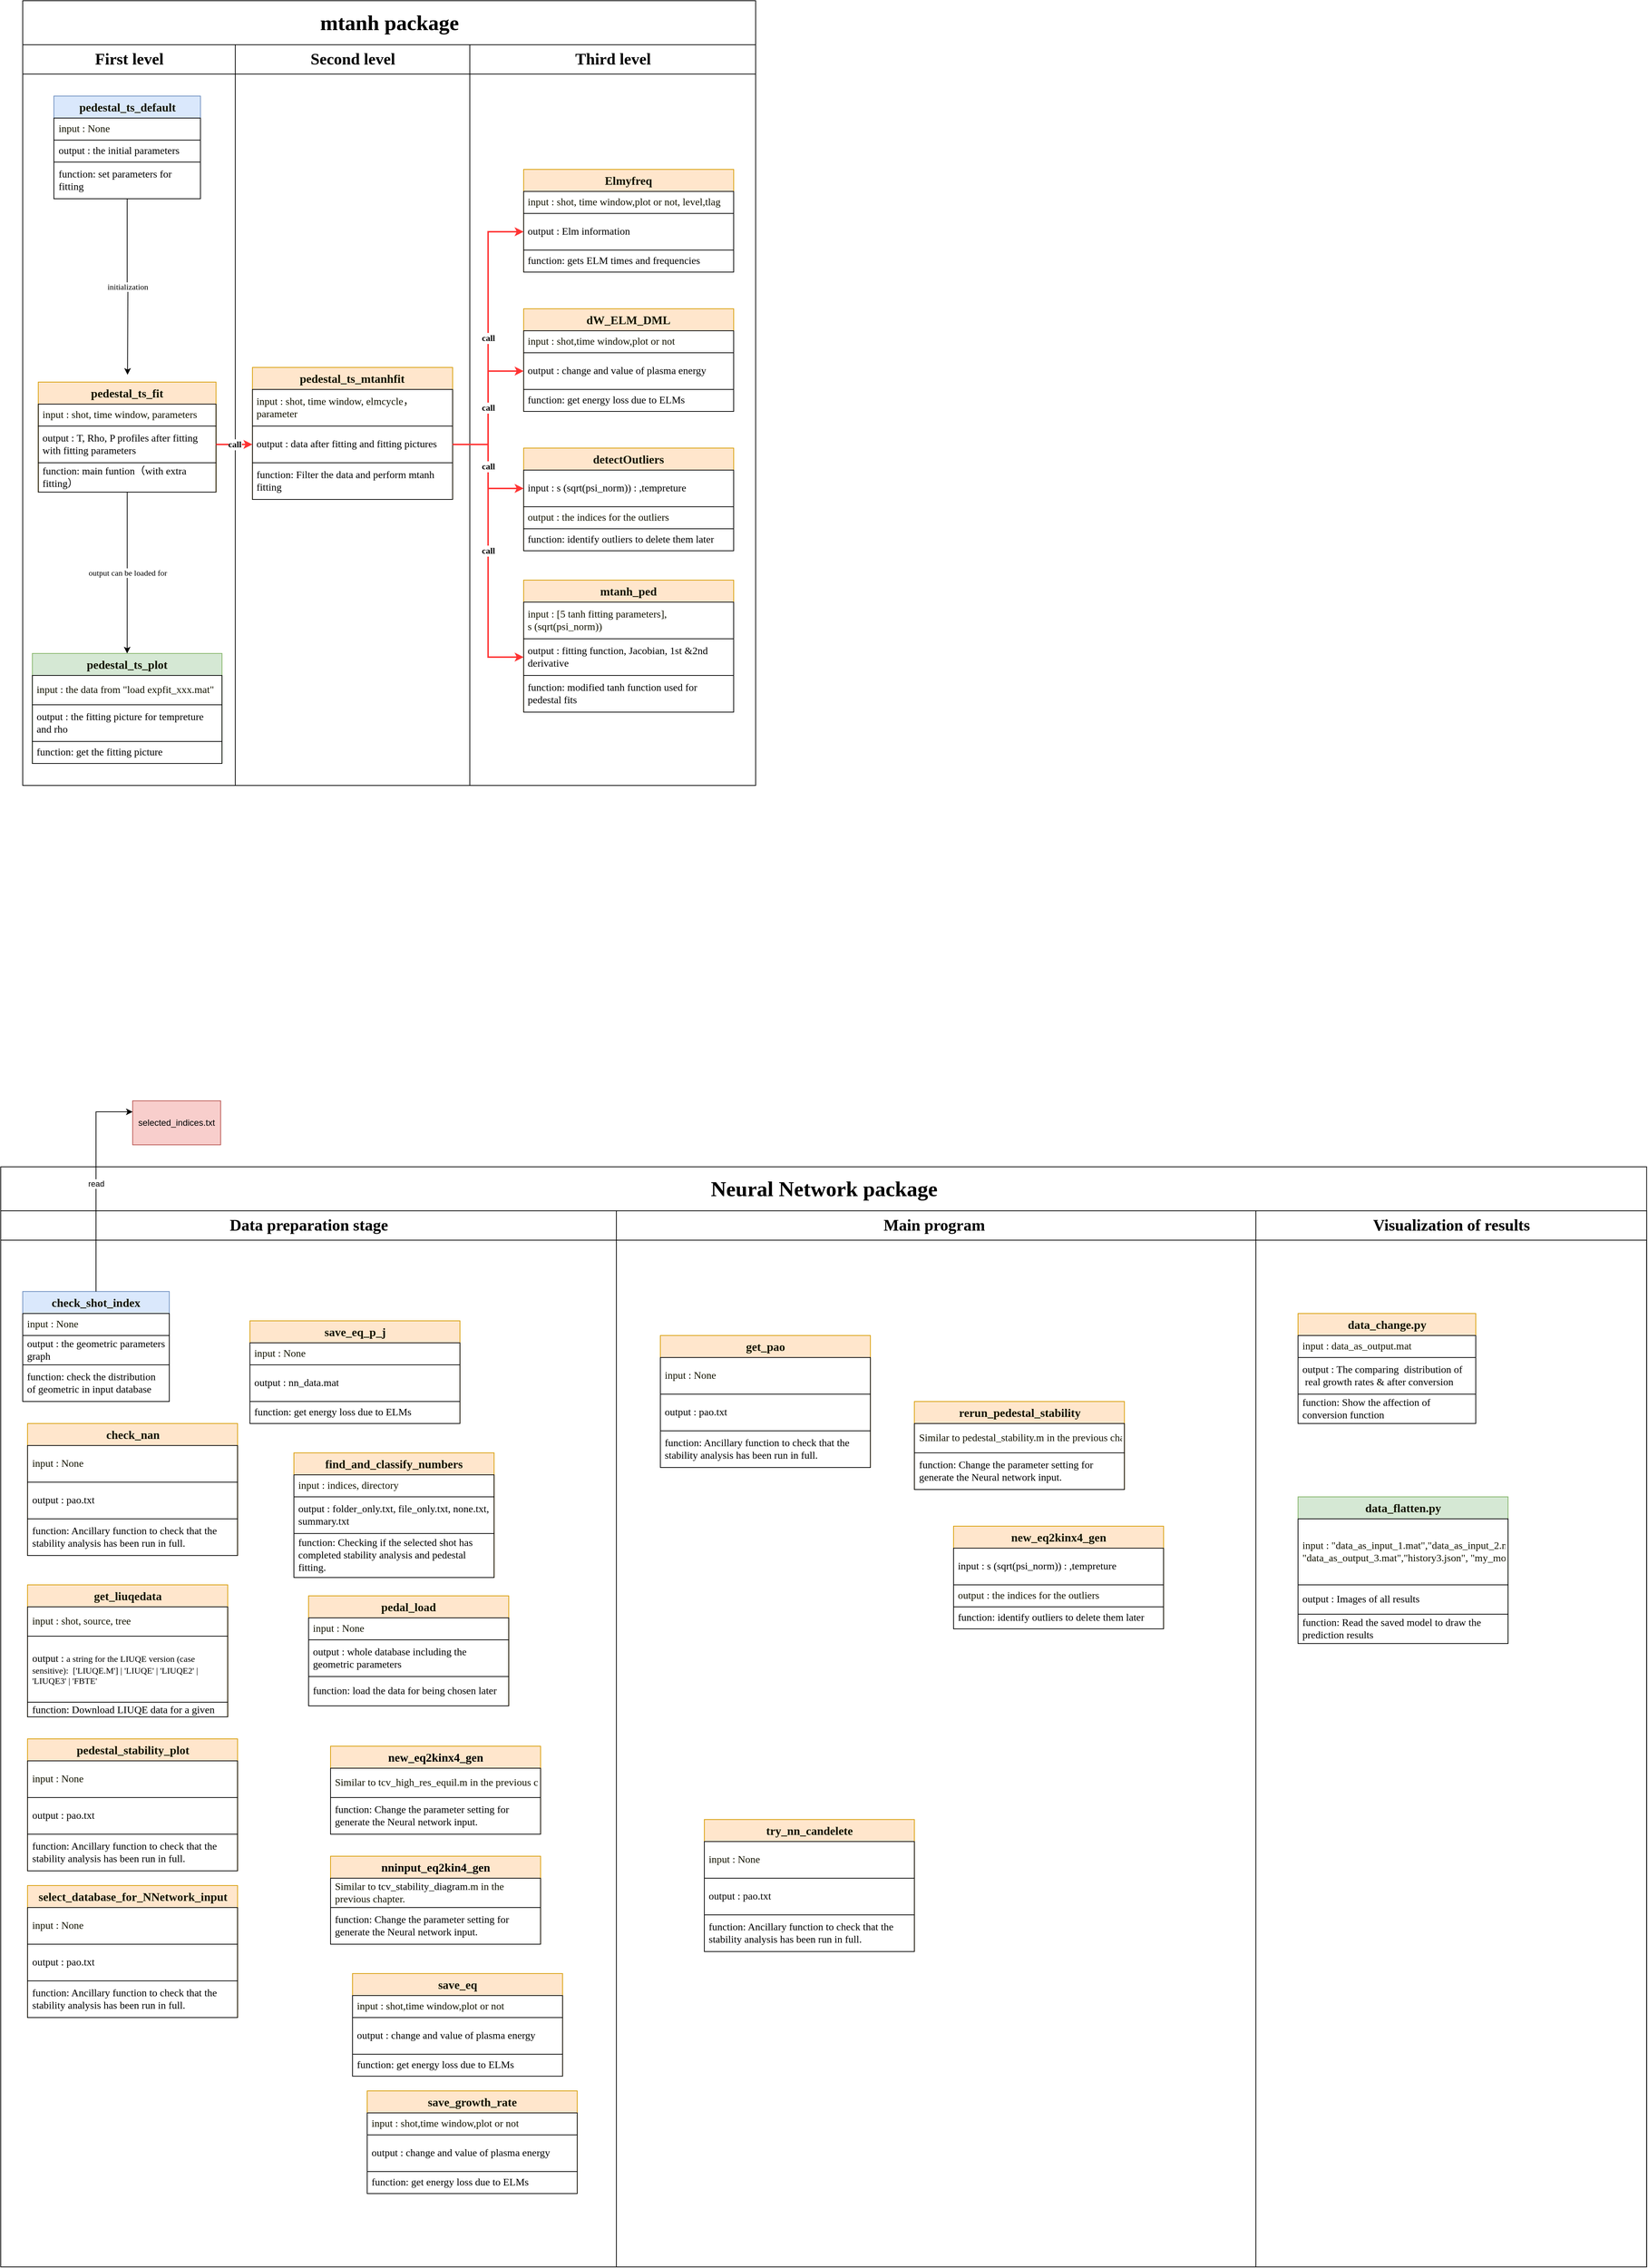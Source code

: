 <mxfile version="26.1.1" pages="3">
  <diagram name="Page-1" id="0783ab3e-0a74-02c8-0abd-f7b4e66b4bec">
    <mxGraphModel dx="1380" dy="712" grid="1" gridSize="10" guides="1" tooltips="1" connect="1" arrows="1" fold="1" page="1" pageScale="1" pageWidth="850" pageHeight="1100" background="none" math="0" shadow="0">
      <root>
        <mxCell id="0" />
        <mxCell id="1" parent="0" />
        <mxCell id="1c1d494c118603dd-1" value="&lt;font style=&quot;font-size: 29px;&quot;&gt;mtanh package&lt;/font&gt;" style="swimlane;html=1;childLayout=stackLayout;startSize=60;rounded=0;shadow=0;comic=0;labelBackgroundColor=none;strokeWidth=1;fontFamily=Times New Roman;fontSize=29;align=center;" parent="1" vertex="1">
          <mxGeometry x="70" y="60" width="1000" height="1070" as="geometry" />
        </mxCell>
        <mxCell id="1c1d494c118603dd-3" value="&lt;font style=&quot;font-size: 22px;&quot;&gt;First level&lt;/font&gt;" style="swimlane;html=1;startSize=40;fontFamily=Times New Roman;fontSize=22;" parent="1c1d494c118603dd-1" vertex="1">
          <mxGeometry y="60" width="290" height="1010" as="geometry" />
        </mxCell>
        <mxCell id="UKQ700S80o_2FQXmhF7d-37" value="initialization" style="edgeStyle=orthogonalEdgeStyle;rounded=0;orthogonalLoop=1;jettySize=auto;html=1;fontFamily=Times New Roman;" parent="1c1d494c118603dd-3" source="UKQ700S80o_2FQXmhF7d-15" edge="1">
          <mxGeometry relative="1" as="geometry">
            <mxPoint x="143" y="450" as="targetPoint" />
          </mxGeometry>
        </mxCell>
        <mxCell id="UKQ700S80o_2FQXmhF7d-15" value="&lt;font color=&quot;#131300&quot; style=&quot;forced-color-adjust: none; font-style: normal; font-variant-ligatures: normal; font-variant-caps: normal; font-weight: 400; letter-spacing: normal; orphans: 2; text-align: center; text-indent: 0px; text-transform: none; widows: 2; word-spacing: 0px; -webkit-text-stroke-width: 0px; white-space: normal; text-decoration-thickness: initial; text-decoration-style: initial; text-decoration-color: initial;&quot; size=&quot;1&quot;&gt;&lt;span style=&quot;forced-color-adjust: none; caret-color: rgb(19, 19, 0); text-wrap: nowrap;&quot;&gt;&lt;b style=&quot;forced-color-adjust: none; font-size: 16px;&quot;&gt;pedestal_ts_default&lt;/b&gt;&lt;/span&gt;&lt;/font&gt;" style="swimlane;fontStyle=0;childLayout=stackLayout;horizontal=1;startSize=30;horizontalStack=0;resizeParent=1;resizeParentMax=0;resizeLast=0;collapsible=1;marginBottom=0;whiteSpace=wrap;html=1;fillColor=#dae8fc;strokeColor=#6c8ebf;fontFamily=Times New Roman;" parent="1c1d494c118603dd-3" vertex="1">
          <mxGeometry x="42.5" y="70" width="200" height="140" as="geometry" />
        </mxCell>
        <mxCell id="UKQ700S80o_2FQXmhF7d-16" value="&lt;span style=&quot;caret-color: rgb(19, 19, 0); color: rgb(19, 19, 0); text-wrap: nowrap; background-color: rgb(255, 255, 255); font-size: 14px;&quot;&gt;&lt;font style=&quot;font-size: 14px;&quot;&gt;input : None&lt;/font&gt;&lt;/span&gt;" style="text;strokeColor=default;fillColor=none;align=left;verticalAlign=middle;spacingLeft=4;spacingRight=4;overflow=hidden;points=[[0,0.5],[1,0.5]];portConstraint=eastwest;rotatable=0;whiteSpace=wrap;html=1;fontFamily=Times New Roman;fontSize=14;" parent="UKQ700S80o_2FQXmhF7d-15" vertex="1">
          <mxGeometry y="30" width="200" height="30" as="geometry" />
        </mxCell>
        <mxCell id="UKQ700S80o_2FQXmhF7d-17" value="&lt;div style=&quot;font-size: 14px;&quot;&gt;output : the initial parameters&lt;/div&gt;&lt;div style=&quot;font-size: 14px;&quot;&gt;&lt;/div&gt;&lt;div style=&quot;font-size: 14px;&quot;&gt;&lt;/div&gt;" style="text;strokeColor=default;fillColor=none;align=left;verticalAlign=middle;spacingLeft=4;spacingRight=4;overflow=hidden;points=[[0,0.5],[1,0.5]];portConstraint=eastwest;rotatable=0;whiteSpace=wrap;html=1;fontFamily=Times New Roman;fontSize=14;" parent="UKQ700S80o_2FQXmhF7d-15" vertex="1">
          <mxGeometry y="60" width="200" height="30" as="geometry" />
        </mxCell>
        <mxCell id="UKQ700S80o_2FQXmhF7d-18" value="&lt;div style=&quot;font-size: 14px;&quot;&gt;function: set parameters for fitting&lt;/div&gt;" style="text;strokeColor=default;fillColor=none;align=left;verticalAlign=middle;spacingLeft=4;spacingRight=4;overflow=hidden;points=[[0,0.5],[1,0.5]];portConstraint=eastwest;rotatable=0;whiteSpace=wrap;html=1;fontFamily=Times New Roman;fontSize=14;" parent="UKQ700S80o_2FQXmhF7d-15" vertex="1">
          <mxGeometry y="90" width="200" height="50" as="geometry" />
        </mxCell>
        <mxCell id="UKQ700S80o_2FQXmhF7d-86" value="output can be loaded for" style="edgeStyle=orthogonalEdgeStyle;rounded=0;orthogonalLoop=1;jettySize=auto;html=1;fontFamily=Times New Roman;" parent="1c1d494c118603dd-3" source="UKQ700S80o_2FQXmhF7d-19" target="UKQ700S80o_2FQXmhF7d-82" edge="1">
          <mxGeometry relative="1" as="geometry" />
        </mxCell>
        <mxCell id="UKQ700S80o_2FQXmhF7d-19" value="&lt;font color=&quot;#131300&quot; style=&quot;forced-color-adjust: none; orphans: 2; text-align: center; text-indent: 0px; widows: 2; text-decoration-thickness: initial; text-decoration-style: initial; text-decoration-color: initial;&quot; size=&quot;1&quot;&gt;&lt;span style=&quot;forced-color-adjust: none;&quot;&gt;&lt;span style=&quot;forced-color-adjust: none;&quot;&gt;&lt;span style=&quot;text-wrap: nowrap;&quot;&gt;&lt;b style=&quot;font-size: 16px;&quot;&gt;pedestal_ts_fit&lt;/b&gt;&lt;/span&gt;&lt;/span&gt;&lt;/span&gt;&lt;/font&gt;" style="swimlane;fontStyle=0;childLayout=stackLayout;horizontal=1;startSize=30;horizontalStack=0;resizeParent=1;resizeParentMax=0;resizeLast=0;collapsible=1;marginBottom=0;whiteSpace=wrap;html=1;fillColor=#ffe6cc;strokeColor=#d79b00;fontFamily=Times New Roman;" parent="1c1d494c118603dd-3" vertex="1">
          <mxGeometry x="21.25" y="460" width="242.5" height="150" as="geometry" />
        </mxCell>
        <mxCell id="UKQ700S80o_2FQXmhF7d-20" value="&lt;span style=&quot;caret-color: rgb(19, 19, 0); color: rgb(19, 19, 0); text-wrap: nowrap; background-color: rgb(255, 255, 255); font-size: 14px;&quot;&gt;&lt;font style=&quot;font-size: 14px;&quot;&gt;input :&amp;nbsp;&lt;/font&gt;&lt;/span&gt;&lt;font style=&quot;font-size: 14px;&quot; color=&quot;#131300&quot;&gt;&lt;span style=&quot;caret-color: rgb(19, 19, 0); text-wrap: nowrap; font-size: 14px;&quot;&gt;shot, time window, parameters&lt;/span&gt;&lt;/font&gt;" style="text;strokeColor=default;fillColor=none;align=left;verticalAlign=middle;spacingLeft=4;spacingRight=4;overflow=hidden;points=[[0,0.5],[1,0.5]];portConstraint=eastwest;rotatable=0;whiteSpace=wrap;html=1;fontFamily=Times New Roman;fontSize=14;" parent="UKQ700S80o_2FQXmhF7d-19" vertex="1">
          <mxGeometry y="30" width="242.5" height="30" as="geometry" />
        </mxCell>
        <mxCell id="UKQ700S80o_2FQXmhF7d-21" value="&lt;div style=&quot;font-size: 14px;&quot;&gt;output :&amp;nbsp;&lt;span style=&quot;background-color: initial; font-size: 14px;&quot;&gt;T, Rho, P profiles after fitting&lt;/span&gt;&lt;/div&gt;&lt;div style=&quot;font-size: 14px;&quot;&gt;with fitting parameters&lt;/div&gt;&lt;div style=&quot;font-size: 14px;&quot;&gt;&lt;/div&gt;&lt;div style=&quot;font-size: 14px;&quot;&gt;&lt;/div&gt;" style="text;strokeColor=default;fillColor=none;align=left;verticalAlign=middle;spacingLeft=4;spacingRight=4;overflow=hidden;points=[[0,0.5],[1,0.5]];portConstraint=eastwest;rotatable=0;whiteSpace=wrap;html=1;fontFamily=Times New Roman;fontSize=14;" parent="UKQ700S80o_2FQXmhF7d-19" vertex="1">
          <mxGeometry y="60" width="242.5" height="50" as="geometry" />
        </mxCell>
        <mxCell id="UKQ700S80o_2FQXmhF7d-22" value="&lt;div style=&quot;font-size: 14px;&quot;&gt;function: main funtion（with extra fitting）&lt;/div&gt;" style="text;strokeColor=default;fillColor=none;align=left;verticalAlign=middle;spacingLeft=4;spacingRight=4;overflow=hidden;points=[[0,0.5],[1,0.5]];portConstraint=eastwest;rotatable=0;whiteSpace=wrap;html=1;fontFamily=Times New Roman;fontSize=14;" parent="UKQ700S80o_2FQXmhF7d-19" vertex="1">
          <mxGeometry y="110" width="242.5" height="40" as="geometry" />
        </mxCell>
        <mxCell id="UKQ700S80o_2FQXmhF7d-82" value="&lt;font color=&quot;#131300&quot; size=&quot;1&quot;&gt;&lt;span style=&quot;text-wrap: nowrap;&quot;&gt;&lt;b style=&quot;font-size: 16px;&quot;&gt;pedestal_ts_plot&lt;/b&gt;&lt;/span&gt;&lt;/font&gt;" style="swimlane;fontStyle=0;childLayout=stackLayout;horizontal=1;startSize=30;horizontalStack=0;resizeParent=1;resizeParentMax=0;resizeLast=0;collapsible=1;marginBottom=0;whiteSpace=wrap;html=1;fillColor=#d5e8d4;strokeColor=#82b366;fontFamily=Times New Roman;" parent="1c1d494c118603dd-3" vertex="1">
          <mxGeometry x="13.13" y="830" width="258.75" height="150" as="geometry" />
        </mxCell>
        <mxCell id="UKQ700S80o_2FQXmhF7d-83" value="&lt;div style=&quot;font-size: 14px;&quot;&gt;&lt;font style=&quot;font-size: 14px;&quot; color=&quot;#131300&quot;&gt;&lt;span style=&quot;caret-color: rgb(19, 19, 0); text-wrap: nowrap; font-size: 14px;&quot;&gt;input : the data from &quot;load expfit_xxx.mat&quot;&lt;/span&gt;&lt;/font&gt;&lt;/div&gt;" style="text;strokeColor=default;fillColor=none;align=left;verticalAlign=middle;spacingLeft=4;spacingRight=4;overflow=hidden;points=[[0,0.5],[1,0.5]];portConstraint=eastwest;rotatable=0;whiteSpace=wrap;html=1;fontFamily=Times New Roman;fontSize=14;" parent="UKQ700S80o_2FQXmhF7d-82" vertex="1">
          <mxGeometry y="30" width="258.75" height="40" as="geometry" />
        </mxCell>
        <mxCell id="UKQ700S80o_2FQXmhF7d-84" value="&lt;div style=&quot;font-size: 14px;&quot;&gt;&lt;div style=&quot;font-size: 14px;&quot;&gt;output : the fitting picture for tempreture and rho&lt;/div&gt;&lt;/div&gt;&lt;div style=&quot;font-size: 14px;&quot;&gt;&lt;/div&gt;&lt;div style=&quot;font-size: 14px;&quot;&gt;&lt;/div&gt;" style="text;strokeColor=default;fillColor=none;align=left;verticalAlign=middle;spacingLeft=4;spacingRight=4;overflow=hidden;points=[[0,0.5],[1,0.5]];portConstraint=eastwest;rotatable=0;whiteSpace=wrap;html=1;fontFamily=Times New Roman;fontSize=14;" parent="UKQ700S80o_2FQXmhF7d-82" vertex="1">
          <mxGeometry y="70" width="258.75" height="50" as="geometry" />
        </mxCell>
        <mxCell id="UKQ700S80o_2FQXmhF7d-85" value="&lt;div style=&quot;font-size: 14px;&quot;&gt;function: get the fitting picture&lt;/div&gt;" style="text;strokeColor=default;fillColor=none;align=left;verticalAlign=middle;spacingLeft=4;spacingRight=4;overflow=hidden;points=[[0,0.5],[1,0.5]];portConstraint=eastwest;rotatable=0;whiteSpace=wrap;html=1;fontFamily=Times New Roman;fontSize=14;" parent="UKQ700S80o_2FQXmhF7d-82" vertex="1">
          <mxGeometry y="120" width="258.75" height="30" as="geometry" />
        </mxCell>
        <mxCell id="UKQ700S80o_2FQXmhF7d-118" style="edgeStyle=orthogonalEdgeStyle;rounded=0;orthogonalLoop=1;jettySize=auto;html=1;exitX=1;exitY=0.5;exitDx=0;exitDy=0;" parent="UKQ700S80o_2FQXmhF7d-82" source="UKQ700S80o_2FQXmhF7d-85" target="UKQ700S80o_2FQXmhF7d-85" edge="1">
          <mxGeometry relative="1" as="geometry" />
        </mxCell>
        <mxCell id="UKQ700S80o_2FQXmhF7d-11" value="&lt;font style=&quot;font-size: 22px;&quot;&gt;Second level&lt;/font&gt;" style="swimlane;html=1;startSize=40;fontFamily=Times New Roman;fontSize=22;" parent="1c1d494c118603dd-1" vertex="1">
          <mxGeometry x="290" y="60" width="320" height="1010" as="geometry" />
        </mxCell>
        <mxCell id="UKQ700S80o_2FQXmhF7d-51" value="&lt;font color=&quot;#131300&quot; size=&quot;1&quot;&gt;&lt;span style=&quot;text-wrap: nowrap;&quot;&gt;&lt;b style=&quot;font-size: 16px;&quot;&gt;pedestal_ts_mtanhfit&lt;/b&gt;&lt;/span&gt;&lt;/font&gt;" style="swimlane;fontStyle=0;childLayout=stackLayout;horizontal=1;startSize=30;horizontalStack=0;resizeParent=1;resizeParentMax=0;resizeLast=0;collapsible=1;marginBottom=0;whiteSpace=wrap;html=1;fillColor=#ffe6cc;strokeColor=#d79b00;fontFamily=Times New Roman;" parent="UKQ700S80o_2FQXmhF7d-11" vertex="1">
          <mxGeometry x="23.44" y="440" width="273.12" height="180" as="geometry" />
        </mxCell>
        <mxCell id="UKQ700S80o_2FQXmhF7d-52" value="&lt;div&gt;&lt;font size=&quot;1&quot; color=&quot;#131300&quot;&gt;&lt;span style=&quot;caret-color: rgb(19, 19, 0); text-wrap: nowrap; font-size: 14px;&quot;&gt;input : shot, time window, elmcycle，&lt;/span&gt;&lt;/font&gt;&lt;/div&gt;&lt;div&gt;&lt;font size=&quot;1&quot; color=&quot;#131300&quot;&gt;&lt;span style=&quot;caret-color: rgb(19, 19, 0); text-wrap: nowrap; font-size: 14px;&quot;&gt;parameter&lt;/span&gt;&lt;/font&gt;&lt;/div&gt;" style="text;strokeColor=default;fillColor=none;align=left;verticalAlign=middle;spacingLeft=4;spacingRight=4;overflow=hidden;points=[[0,0.5],[1,0.5]];portConstraint=eastwest;rotatable=0;whiteSpace=wrap;html=1;fontFamily=Times New Roman;" parent="UKQ700S80o_2FQXmhF7d-51" vertex="1">
          <mxGeometry y="30" width="273.12" height="50" as="geometry" />
        </mxCell>
        <mxCell id="UKQ700S80o_2FQXmhF7d-53" value="&lt;div&gt;&lt;div&gt;&lt;font style=&quot;font-size: 14px;&quot;&gt;output : data after fitting and fitting pictures&lt;/font&gt;&lt;/div&gt;&lt;/div&gt;&lt;div&gt;&lt;/div&gt;&lt;div&gt;&lt;/div&gt;" style="text;strokeColor=default;fillColor=none;align=left;verticalAlign=middle;spacingLeft=4;spacingRight=4;overflow=hidden;points=[[0,0.5],[1,0.5]];portConstraint=eastwest;rotatable=0;whiteSpace=wrap;html=1;fontFamily=Times New Roman;" parent="UKQ700S80o_2FQXmhF7d-51" vertex="1">
          <mxGeometry y="80" width="273.12" height="50" as="geometry" />
        </mxCell>
        <mxCell id="UKQ700S80o_2FQXmhF7d-54" value="&lt;div&gt;&lt;font style=&quot;font-size: 14px;&quot;&gt;function: Filter the data and perform mtanh fitting&lt;/font&gt;&lt;/div&gt;" style="text;strokeColor=default;fillColor=none;align=left;verticalAlign=middle;spacingLeft=4;spacingRight=4;overflow=hidden;points=[[0,0.5],[1,0.5]];portConstraint=eastwest;rotatable=0;whiteSpace=wrap;html=1;fontFamily=Times New Roman;" parent="UKQ700S80o_2FQXmhF7d-51" vertex="1">
          <mxGeometry y="130" width="273.12" height="50" as="geometry" />
        </mxCell>
        <mxCell id="UKQ700S80o_2FQXmhF7d-87" value="call" style="edgeStyle=orthogonalEdgeStyle;rounded=0;orthogonalLoop=1;jettySize=auto;html=1;exitX=1;exitY=0.5;exitDx=0;exitDy=0;entryX=0;entryY=0.5;entryDx=0;entryDy=0;fillColor=#f8cecc;strokeColor=#FF3333;strokeWidth=2;fontSize=12;fontStyle=1;fontFamily=Times New Roman;" parent="1c1d494c118603dd-1" source="UKQ700S80o_2FQXmhF7d-21" target="UKQ700S80o_2FQXmhF7d-53" edge="1">
          <mxGeometry relative="1" as="geometry" />
        </mxCell>
        <mxCell id="UKQ700S80o_2FQXmhF7d-12" value="&lt;font style=&quot;font-size: 22px;&quot;&gt;Third level&lt;/font&gt;" style="swimlane;html=1;startSize=40;fontFamily=Times New Roman;fontSize=22;" parent="1c1d494c118603dd-1" vertex="1">
          <mxGeometry x="610" y="60" width="390" height="1010" as="geometry" />
        </mxCell>
        <mxCell id="UKQ700S80o_2FQXmhF7d-97" value="&lt;font color=&quot;#131300&quot; size=&quot;1&quot;&gt;&lt;span style=&quot;text-wrap: nowrap;&quot;&gt;&lt;b style=&quot;font-size: 16px;&quot;&gt;Elmyfreq&lt;/b&gt;&lt;/span&gt;&lt;/font&gt;" style="swimlane;fontStyle=0;childLayout=stackLayout;horizontal=1;startSize=30;horizontalStack=0;resizeParent=1;resizeParentMax=0;resizeLast=0;collapsible=1;marginBottom=0;whiteSpace=wrap;html=1;fillColor=#ffe6cc;strokeColor=#d79b00;fontFamily=Times New Roman;" parent="UKQ700S80o_2FQXmhF7d-12" vertex="1">
          <mxGeometry x="73.44" y="170" width="286.56" height="140" as="geometry" />
        </mxCell>
        <mxCell id="UKQ700S80o_2FQXmhF7d-98" value="&lt;div style=&quot;font-size: 14px;&quot;&gt;&lt;font style=&quot;font-size: 14px;&quot; color=&quot;#131300&quot;&gt;&lt;span style=&quot;caret-color: rgb(19, 19, 0); text-wrap: nowrap; font-size: 14px;&quot;&gt;input : shot, time window,plot or not, level,tlag&lt;/span&gt;&lt;/font&gt;&lt;/div&gt;" style="text;strokeColor=default;fillColor=none;align=left;verticalAlign=middle;spacingLeft=4;spacingRight=4;overflow=hidden;points=[[0,0.5],[1,0.5]];portConstraint=eastwest;rotatable=0;whiteSpace=wrap;html=1;fontFamily=Times New Roman;fontSize=14;" parent="UKQ700S80o_2FQXmhF7d-97" vertex="1">
          <mxGeometry y="30" width="286.56" height="30" as="geometry" />
        </mxCell>
        <mxCell id="UKQ700S80o_2FQXmhF7d-99" value="&lt;div&gt;&lt;div&gt;&lt;font style=&quot;font-size: 14px;&quot;&gt;output : Elm information&lt;/font&gt;&lt;/div&gt;&lt;/div&gt;&lt;div&gt;&lt;/div&gt;&lt;div&gt;&lt;/div&gt;" style="text;strokeColor=default;fillColor=none;align=left;verticalAlign=middle;spacingLeft=4;spacingRight=4;overflow=hidden;points=[[0,0.5],[1,0.5]];portConstraint=eastwest;rotatable=0;whiteSpace=wrap;html=1;fontFamily=Times New Roman;" parent="UKQ700S80o_2FQXmhF7d-97" vertex="1">
          <mxGeometry y="60" width="286.56" height="50" as="geometry" />
        </mxCell>
        <mxCell id="UKQ700S80o_2FQXmhF7d-100" value="&lt;div&gt;&lt;font style=&quot;font-size: 14px;&quot;&gt;function: gets ELM times and frequencies&lt;/font&gt;&lt;/div&gt;" style="text;strokeColor=default;fillColor=none;align=left;verticalAlign=middle;spacingLeft=4;spacingRight=4;overflow=hidden;points=[[0,0.5],[1,0.5]];portConstraint=eastwest;rotatable=0;whiteSpace=wrap;html=1;fontFamily=Times New Roman;" parent="UKQ700S80o_2FQXmhF7d-97" vertex="1">
          <mxGeometry y="110" width="286.56" height="30" as="geometry" />
        </mxCell>
        <mxCell id="UKQ700S80o_2FQXmhF7d-105" value="&lt;div&gt;&lt;font color=&quot;#131300&quot; size=&quot;1&quot;&gt;&lt;span style=&quot;text-wrap: nowrap;&quot;&gt;&lt;b style=&quot;font-size: 16px;&quot;&gt;mtanh_ped&lt;/b&gt;&lt;/span&gt;&lt;/font&gt;&lt;/div&gt;" style="swimlane;fontStyle=0;childLayout=stackLayout;horizontal=1;startSize=30;horizontalStack=0;resizeParent=1;resizeParentMax=0;resizeLast=0;collapsible=1;marginBottom=0;whiteSpace=wrap;html=1;fillColor=#ffe6cc;strokeColor=#d79b00;fontFamily=Times New Roman;" parent="UKQ700S80o_2FQXmhF7d-12" vertex="1">
          <mxGeometry x="73.44" y="730" width="286.56" height="180" as="geometry" />
        </mxCell>
        <mxCell id="UKQ700S80o_2FQXmhF7d-106" value="&lt;div style=&quot;font-size: 14px;&quot;&gt;&lt;font style=&quot;font-size: 14px;&quot; color=&quot;#131300&quot;&gt;&lt;span style=&quot;caret-color: rgb(19, 19, 0); text-wrap: nowrap; font-size: 14px;&quot;&gt;input : [5 tanh fitting parameters],&lt;/span&gt;&lt;/font&gt;&lt;/div&gt;&lt;div style=&quot;font-size: 14px;&quot;&gt;&lt;font style=&quot;font-size: 14px;&quot; color=&quot;#131300&quot;&gt;&lt;span style=&quot;caret-color: rgb(19, 19, 0); text-wrap: nowrap; font-size: 14px;&quot;&gt;s (sqrt(psi_norm))&lt;/span&gt;&lt;/font&gt;&lt;/div&gt;" style="text;strokeColor=default;fillColor=none;align=left;verticalAlign=middle;spacingLeft=4;spacingRight=4;overflow=hidden;points=[[0,0.5],[1,0.5]];portConstraint=eastwest;rotatable=0;whiteSpace=wrap;html=1;fontFamily=Times New Roman;fontSize=14;" parent="UKQ700S80o_2FQXmhF7d-105" vertex="1">
          <mxGeometry y="30" width="286.56" height="50" as="geometry" />
        </mxCell>
        <mxCell id="UKQ700S80o_2FQXmhF7d-107" value="&lt;div style=&quot;font-size: 14px;&quot;&gt;&lt;div style=&quot;font-size: 14px;&quot;&gt;output : fitting function, Jacobian, 1st &amp;amp;2nd derivative&lt;/div&gt;&lt;/div&gt;&lt;div style=&quot;font-size: 14px;&quot;&gt;&lt;/div&gt;&lt;div style=&quot;font-size: 14px;&quot;&gt;&lt;/div&gt;" style="text;strokeColor=default;fillColor=none;align=left;verticalAlign=middle;spacingLeft=4;spacingRight=4;overflow=hidden;points=[[0,0.5],[1,0.5]];portConstraint=eastwest;rotatable=0;whiteSpace=wrap;html=1;fontFamily=Times New Roman;fontSize=14;" parent="UKQ700S80o_2FQXmhF7d-105" vertex="1">
          <mxGeometry y="80" width="286.56" height="50" as="geometry" />
        </mxCell>
        <mxCell id="UKQ700S80o_2FQXmhF7d-108" value="&lt;div style=&quot;font-size: 14px;&quot;&gt;function: modified tanh function used for pedestal fits&lt;/div&gt;" style="text;strokeColor=default;fillColor=none;align=left;verticalAlign=middle;spacingLeft=4;spacingRight=4;overflow=hidden;points=[[0,0.5],[1,0.5]];portConstraint=eastwest;rotatable=0;whiteSpace=wrap;html=1;fontFamily=Times New Roman;fontSize=14;" parent="UKQ700S80o_2FQXmhF7d-105" vertex="1">
          <mxGeometry y="130" width="286.56" height="50" as="geometry" />
        </mxCell>
        <mxCell id="UKQ700S80o_2FQXmhF7d-109" value="&lt;div&gt;&lt;font color=&quot;#131300&quot; size=&quot;1&quot;&gt;&lt;span style=&quot;text-wrap: nowrap;&quot;&gt;&lt;b style=&quot;font-size: 16px;&quot;&gt;detectOutliers&lt;/b&gt;&lt;/span&gt;&lt;/font&gt;&lt;/div&gt;" style="swimlane;fontStyle=0;childLayout=stackLayout;horizontal=1;startSize=30;horizontalStack=0;resizeParent=1;resizeParentMax=0;resizeLast=0;collapsible=1;marginBottom=0;whiteSpace=wrap;html=1;fillColor=#ffe6cc;strokeColor=#d79b00;fontFamily=Times New Roman;" parent="UKQ700S80o_2FQXmhF7d-12" vertex="1">
          <mxGeometry x="73.44" y="550" width="286.56" height="140" as="geometry" />
        </mxCell>
        <mxCell id="UKQ700S80o_2FQXmhF7d-111" value="&lt;div style=&quot;font-size: 14px;&quot;&gt;&lt;div style=&quot;font-size: 14px;&quot;&gt;input : s (sqrt(psi_norm)) : ,tempreture&lt;/div&gt;&lt;/div&gt;&lt;div style=&quot;font-size: 14px;&quot;&gt;&lt;/div&gt;&lt;div style=&quot;font-size: 14px;&quot;&gt;&lt;/div&gt;" style="text;strokeColor=default;fillColor=none;align=left;verticalAlign=middle;spacingLeft=4;spacingRight=4;overflow=hidden;points=[[0,0.5],[1,0.5]];portConstraint=eastwest;rotatable=0;whiteSpace=wrap;html=1;fontFamily=Times New Roman;fontSize=14;" parent="UKQ700S80o_2FQXmhF7d-109" vertex="1">
          <mxGeometry y="30" width="286.56" height="50" as="geometry" />
        </mxCell>
        <mxCell id="UKQ700S80o_2FQXmhF7d-110" value="&lt;div style=&quot;font-size: 14px;&quot;&gt;&lt;font style=&quot;font-size: 14px;&quot; color=&quot;#131300&quot;&gt;&lt;span style=&quot;caret-color: rgb(19, 19, 0); text-wrap: nowrap; font-size: 14px;&quot;&gt;output : the indices for the outliers&lt;/span&gt;&lt;/font&gt;&lt;/div&gt;" style="text;strokeColor=default;fillColor=none;align=left;verticalAlign=middle;spacingLeft=4;spacingRight=4;overflow=hidden;points=[[0,0.5],[1,0.5]];portConstraint=eastwest;rotatable=0;whiteSpace=wrap;html=1;fontFamily=Times New Roman;fontSize=14;" parent="UKQ700S80o_2FQXmhF7d-109" vertex="1">
          <mxGeometry y="80" width="286.56" height="30" as="geometry" />
        </mxCell>
        <mxCell id="UKQ700S80o_2FQXmhF7d-112" value="&lt;div style=&quot;font-size: 14px;&quot;&gt;function: identify outliers to delete them later&lt;/div&gt;" style="text;strokeColor=default;fillColor=none;align=left;verticalAlign=middle;spacingLeft=4;spacingRight=4;overflow=hidden;points=[[0,0.5],[1,0.5]];portConstraint=eastwest;rotatable=0;whiteSpace=wrap;html=1;fontFamily=Times New Roman;fontSize=14;" parent="UKQ700S80o_2FQXmhF7d-109" vertex="1">
          <mxGeometry y="110" width="286.56" height="30" as="geometry" />
        </mxCell>
        <mxCell id="UKQ700S80o_2FQXmhF7d-101" value="&lt;div&gt;&lt;font color=&quot;#131300&quot; size=&quot;1&quot;&gt;&lt;span style=&quot;text-wrap: nowrap;&quot;&gt;&lt;b style=&quot;font-size: 16px;&quot;&gt;dW_ELM_DML&lt;/b&gt;&lt;/span&gt;&lt;/font&gt;&lt;/div&gt;" style="swimlane;fontStyle=0;childLayout=stackLayout;horizontal=1;startSize=30;horizontalStack=0;resizeParent=1;resizeParentMax=0;resizeLast=0;collapsible=1;marginBottom=0;whiteSpace=wrap;html=1;fillColor=#ffe6cc;strokeColor=#d79b00;fontFamily=Times New Roman;" parent="UKQ700S80o_2FQXmhF7d-12" vertex="1">
          <mxGeometry x="73.44" y="360" width="286.56" height="140" as="geometry" />
        </mxCell>
        <mxCell id="UKQ700S80o_2FQXmhF7d-102" value="&lt;div&gt;&lt;font size=&quot;1&quot; color=&quot;#131300&quot;&gt;&lt;span style=&quot;caret-color: rgb(19, 19, 0); text-wrap: nowrap; font-size: 14px;&quot;&gt;input : shot,time window,plot or not&lt;/span&gt;&lt;/font&gt;&lt;/div&gt;" style="text;strokeColor=default;fillColor=none;align=left;verticalAlign=middle;spacingLeft=4;spacingRight=4;overflow=hidden;points=[[0,0.5],[1,0.5]];portConstraint=eastwest;rotatable=0;whiteSpace=wrap;html=1;fontFamily=Times New Roman;" parent="UKQ700S80o_2FQXmhF7d-101" vertex="1">
          <mxGeometry y="30" width="286.56" height="30" as="geometry" />
        </mxCell>
        <mxCell id="UKQ700S80o_2FQXmhF7d-103" value="&lt;div&gt;&lt;div&gt;&lt;font style=&quot;font-size: 14px;&quot;&gt;output : change and value of plasma energy&lt;/font&gt;&lt;/div&gt;&lt;/div&gt;&lt;div&gt;&lt;/div&gt;&lt;div&gt;&lt;/div&gt;" style="text;strokeColor=default;fillColor=none;align=left;verticalAlign=middle;spacingLeft=4;spacingRight=4;overflow=hidden;points=[[0,0.5],[1,0.5]];portConstraint=eastwest;rotatable=0;whiteSpace=wrap;html=1;fontFamily=Times New Roman;" parent="UKQ700S80o_2FQXmhF7d-101" vertex="1">
          <mxGeometry y="60" width="286.56" height="50" as="geometry" />
        </mxCell>
        <mxCell id="UKQ700S80o_2FQXmhF7d-104" value="&lt;div&gt;&lt;font style=&quot;font-size: 14px;&quot;&gt;function: get energy loss due to ELMs&lt;/font&gt;&lt;/div&gt;" style="text;strokeColor=default;fillColor=none;align=left;verticalAlign=middle;spacingLeft=4;spacingRight=4;overflow=hidden;points=[[0,0.5],[1,0.5]];portConstraint=eastwest;rotatable=0;whiteSpace=wrap;html=1;fontFamily=Times New Roman;" parent="UKQ700S80o_2FQXmhF7d-101" vertex="1">
          <mxGeometry y="110" width="286.56" height="30" as="geometry" />
        </mxCell>
        <mxCell id="UKQ700S80o_2FQXmhF7d-113" value="call" style="edgeStyle=orthogonalEdgeStyle;rounded=0;orthogonalLoop=1;jettySize=auto;html=1;exitX=1;exitY=0.5;exitDx=0;exitDy=0;entryX=0;entryY=0.5;entryDx=0;entryDy=0;strokeColor=#FF3333;strokeWidth=2;fontSize=12;fontStyle=1;fontFamily=Times New Roman;" parent="1c1d494c118603dd-1" source="UKQ700S80o_2FQXmhF7d-53" target="UKQ700S80o_2FQXmhF7d-99" edge="1">
          <mxGeometry relative="1" as="geometry" />
        </mxCell>
        <mxCell id="UKQ700S80o_2FQXmhF7d-114" value="call" style="edgeStyle=orthogonalEdgeStyle;rounded=0;orthogonalLoop=1;jettySize=auto;html=1;exitX=1;exitY=0.5;exitDx=0;exitDy=0;entryX=0;entryY=0.5;entryDx=0;entryDy=0;strokeColor=#FF3333;strokeWidth=2;fontSize=12;fontStyle=1;fontFamily=Times New Roman;" parent="1c1d494c118603dd-1" source="UKQ700S80o_2FQXmhF7d-53" target="UKQ700S80o_2FQXmhF7d-103" edge="1">
          <mxGeometry relative="1" as="geometry" />
        </mxCell>
        <mxCell id="UKQ700S80o_2FQXmhF7d-116" value="call" style="edgeStyle=orthogonalEdgeStyle;rounded=0;orthogonalLoop=1;jettySize=auto;html=1;exitX=1;exitY=0.5;exitDx=0;exitDy=0;entryX=0;entryY=0.5;entryDx=0;entryDy=0;strokeColor=#FF3333;strokeWidth=2;fontSize=12;fontStyle=1;fontFamily=Times New Roman;" parent="1c1d494c118603dd-1" source="UKQ700S80o_2FQXmhF7d-53" target="UKQ700S80o_2FQXmhF7d-107" edge="1">
          <mxGeometry relative="1" as="geometry" />
        </mxCell>
        <mxCell id="UKQ700S80o_2FQXmhF7d-115" value="call" style="edgeStyle=orthogonalEdgeStyle;rounded=0;orthogonalLoop=1;jettySize=auto;html=1;exitX=1;exitY=0.5;exitDx=0;exitDy=0;entryX=0;entryY=0.5;entryDx=0;entryDy=0;strokeColor=#FF3333;strokeWidth=2;fontSize=12;fontStyle=1;fontFamily=Times New Roman;" parent="1c1d494c118603dd-1" source="UKQ700S80o_2FQXmhF7d-53" target="UKQ700S80o_2FQXmhF7d-111" edge="1">
          <mxGeometry relative="1" as="geometry" />
        </mxCell>
        <mxCell id="KWuBwigGRQVBWHeQXmf0-1" value="&lt;font style=&quot;font-size: 29px;&quot;&gt;Neural Network package&lt;/font&gt;" style="swimlane;html=1;childLayout=stackLayout;startSize=60;rounded=0;shadow=0;comic=0;labelBackgroundColor=none;strokeWidth=1;fontFamily=Times New Roman;fontSize=29;align=center;" parent="1" vertex="1">
          <mxGeometry x="40" y="1650" width="2245.63" height="1500" as="geometry" />
        </mxCell>
        <mxCell id="KWuBwigGRQVBWHeQXmf0-2" value="&lt;font style=&quot;font-size: 22px;&quot;&gt;Data preparation stage&lt;/font&gt;" style="swimlane;html=1;startSize=40;fontFamily=Times New Roman;fontSize=22;" parent="KWuBwigGRQVBWHeQXmf0-1" vertex="1">
          <mxGeometry y="60" width="840" height="1440" as="geometry" />
        </mxCell>
        <mxCell id="KWuBwigGRQVBWHeQXmf0-4" value="&lt;div style=&quot;orphans: 2; widows: 2;&quot;&gt;&lt;font size=&quot;3&quot; color=&quot;#131300&quot;&gt;&lt;span style=&quot;caret-color: rgb(19, 19, 0);&quot;&gt;&lt;b&gt;check_shot_index&lt;/b&gt;&lt;/span&gt;&lt;/font&gt;&lt;/div&gt;" style="swimlane;fontStyle=0;childLayout=stackLayout;horizontal=1;startSize=30;horizontalStack=0;resizeParent=1;resizeParentMax=0;resizeLast=0;collapsible=1;marginBottom=0;whiteSpace=wrap;html=1;fillColor=#dae8fc;strokeColor=#6c8ebf;fontFamily=Times New Roman;" parent="KWuBwigGRQVBWHeQXmf0-2" vertex="1">
          <mxGeometry x="30" y="110" width="200" height="150" as="geometry" />
        </mxCell>
        <mxCell id="KWuBwigGRQVBWHeQXmf0-5" value="&lt;span style=&quot;caret-color: rgb(19, 19, 0); color: rgb(19, 19, 0); text-wrap: nowrap; background-color: rgb(255, 255, 255); font-size: 14px;&quot;&gt;&lt;font style=&quot;font-size: 14px;&quot;&gt;input : None&lt;/font&gt;&lt;/span&gt;" style="text;strokeColor=default;fillColor=none;align=left;verticalAlign=middle;spacingLeft=4;spacingRight=4;overflow=hidden;points=[[0,0.5],[1,0.5]];portConstraint=eastwest;rotatable=0;whiteSpace=wrap;html=1;fontFamily=Times New Roman;fontSize=14;" parent="KWuBwigGRQVBWHeQXmf0-4" vertex="1">
          <mxGeometry y="30" width="200" height="30" as="geometry" />
        </mxCell>
        <mxCell id="KWuBwigGRQVBWHeQXmf0-6" value="&lt;div style=&quot;font-size: 14px;&quot;&gt;output : the geometric parameters graph&lt;/div&gt;&lt;div style=&quot;font-size: 14px;&quot;&gt;&lt;/div&gt;&lt;div style=&quot;font-size: 14px;&quot;&gt;&lt;/div&gt;" style="text;strokeColor=default;fillColor=none;align=left;verticalAlign=middle;spacingLeft=4;spacingRight=4;overflow=hidden;points=[[0,0.5],[1,0.5]];portConstraint=eastwest;rotatable=0;whiteSpace=wrap;html=1;fontFamily=Times New Roman;fontSize=14;" parent="KWuBwigGRQVBWHeQXmf0-4" vertex="1">
          <mxGeometry y="60" width="200" height="40" as="geometry" />
        </mxCell>
        <mxCell id="KWuBwigGRQVBWHeQXmf0-7" value="&lt;div style=&quot;font-size: 14px;&quot;&gt;function: check the distribution of geometric in input database &amp;nbsp;&lt;/div&gt;" style="text;strokeColor=default;fillColor=none;align=left;verticalAlign=middle;spacingLeft=4;spacingRight=4;overflow=hidden;points=[[0,0.5],[1,0.5]];portConstraint=eastwest;rotatable=0;whiteSpace=wrap;html=1;fontFamily=Times New Roman;fontSize=14;" parent="KWuBwigGRQVBWHeQXmf0-4" vertex="1">
          <mxGeometry y="100" width="200" height="50" as="geometry" />
        </mxCell>
        <mxCell id="6tUhMvvHI20T9ZUNfi2B-31" value="&lt;font size=&quot;3&quot; color=&quot;#131300&quot;&gt;&lt;span style=&quot;caret-color: rgb(19, 19, 0);&quot;&gt;&lt;b&gt;check_nan&lt;/b&gt;&lt;/span&gt;&lt;/font&gt;" style="swimlane;fontStyle=0;childLayout=stackLayout;horizontal=1;startSize=30;horizontalStack=0;resizeParent=1;resizeParentMax=0;resizeLast=0;collapsible=1;marginBottom=0;whiteSpace=wrap;html=1;fillColor=#ffe6cc;strokeColor=#d79b00;fontFamily=Times New Roman;" vertex="1" parent="KWuBwigGRQVBWHeQXmf0-2">
          <mxGeometry x="36.56" y="290" width="286.56" height="180" as="geometry" />
        </mxCell>
        <mxCell id="6tUhMvvHI20T9ZUNfi2B-32" value="&lt;div style=&quot;font-size: 14px;&quot;&gt;&lt;font style=&quot;font-size: 14px;&quot; color=&quot;#131300&quot;&gt;&lt;span style=&quot;caret-color: rgb(19, 19, 0); text-wrap: nowrap; font-size: 14px;&quot;&gt;input : None&lt;/span&gt;&lt;/font&gt;&lt;/div&gt;" style="text;strokeColor=default;fillColor=none;align=left;verticalAlign=middle;spacingLeft=4;spacingRight=4;overflow=hidden;points=[[0,0.5],[1,0.5]];portConstraint=eastwest;rotatable=0;whiteSpace=wrap;html=1;fontFamily=Times New Roman;fontSize=14;" vertex="1" parent="6tUhMvvHI20T9ZUNfi2B-31">
          <mxGeometry y="30" width="286.56" height="50" as="geometry" />
        </mxCell>
        <mxCell id="6tUhMvvHI20T9ZUNfi2B-33" value="&lt;div style=&quot;font-size: 14px;&quot;&gt;&lt;div style=&quot;font-size: 14px;&quot;&gt;output : pao.txt&lt;/div&gt;&lt;/div&gt;&lt;div style=&quot;font-size: 14px;&quot;&gt;&lt;/div&gt;&lt;div style=&quot;font-size: 14px;&quot;&gt;&lt;/div&gt;" style="text;strokeColor=default;fillColor=none;align=left;verticalAlign=middle;spacingLeft=4;spacingRight=4;overflow=hidden;points=[[0,0.5],[1,0.5]];portConstraint=eastwest;rotatable=0;whiteSpace=wrap;html=1;fontFamily=Times New Roman;fontSize=14;" vertex="1" parent="6tUhMvvHI20T9ZUNfi2B-31">
          <mxGeometry y="80" width="286.56" height="50" as="geometry" />
        </mxCell>
        <mxCell id="6tUhMvvHI20T9ZUNfi2B-34" value="&lt;div style=&quot;font-size: 14px;&quot;&gt;function: Ancillary function to check that the stability analysis has been run in full.&lt;/div&gt;" style="text;strokeColor=default;fillColor=none;align=left;verticalAlign=middle;spacingLeft=4;spacingRight=4;overflow=hidden;points=[[0,0.5],[1,0.5]];portConstraint=eastwest;rotatable=0;whiteSpace=wrap;html=1;fontFamily=Times New Roman;fontSize=14;" vertex="1" parent="6tUhMvvHI20T9ZUNfi2B-31">
          <mxGeometry y="130" width="286.56" height="50" as="geometry" />
        </mxCell>
        <mxCell id="6tUhMvvHI20T9ZUNfi2B-35" value="&lt;font size=&quot;3&quot; color=&quot;#131300&quot;&gt;&lt;span style=&quot;caret-color: rgb(19, 19, 0);&quot;&gt;&lt;b&gt;pedestal_stability_plot&lt;/b&gt;&lt;/span&gt;&lt;/font&gt;" style="swimlane;fontStyle=0;childLayout=stackLayout;horizontal=1;startSize=30;horizontalStack=0;resizeParent=1;resizeParentMax=0;resizeLast=0;collapsible=1;marginBottom=0;whiteSpace=wrap;html=1;fillColor=#ffe6cc;strokeColor=#d79b00;fontFamily=Times New Roman;" vertex="1" parent="KWuBwigGRQVBWHeQXmf0-2">
          <mxGeometry x="36.56" y="720" width="286.56" height="180" as="geometry" />
        </mxCell>
        <mxCell id="6tUhMvvHI20T9ZUNfi2B-36" value="&lt;div style=&quot;font-size: 14px;&quot;&gt;&lt;font style=&quot;font-size: 14px;&quot; color=&quot;#131300&quot;&gt;&lt;span style=&quot;caret-color: rgb(19, 19, 0); text-wrap: nowrap; font-size: 14px;&quot;&gt;input : None&lt;/span&gt;&lt;/font&gt;&lt;/div&gt;" style="text;strokeColor=default;fillColor=none;align=left;verticalAlign=middle;spacingLeft=4;spacingRight=4;overflow=hidden;points=[[0,0.5],[1,0.5]];portConstraint=eastwest;rotatable=0;whiteSpace=wrap;html=1;fontFamily=Times New Roman;fontSize=14;" vertex="1" parent="6tUhMvvHI20T9ZUNfi2B-35">
          <mxGeometry y="30" width="286.56" height="50" as="geometry" />
        </mxCell>
        <mxCell id="6tUhMvvHI20T9ZUNfi2B-37" value="&lt;div style=&quot;font-size: 14px;&quot;&gt;&lt;div style=&quot;font-size: 14px;&quot;&gt;output : pao.txt&lt;/div&gt;&lt;/div&gt;&lt;div style=&quot;font-size: 14px;&quot;&gt;&lt;/div&gt;&lt;div style=&quot;font-size: 14px;&quot;&gt;&lt;/div&gt;" style="text;strokeColor=default;fillColor=none;align=left;verticalAlign=middle;spacingLeft=4;spacingRight=4;overflow=hidden;points=[[0,0.5],[1,0.5]];portConstraint=eastwest;rotatable=0;whiteSpace=wrap;html=1;fontFamily=Times New Roman;fontSize=14;" vertex="1" parent="6tUhMvvHI20T9ZUNfi2B-35">
          <mxGeometry y="80" width="286.56" height="50" as="geometry" />
        </mxCell>
        <mxCell id="6tUhMvvHI20T9ZUNfi2B-38" value="&lt;div style=&quot;font-size: 14px;&quot;&gt;function: Ancillary function to check that the stability analysis has been run in full.&lt;/div&gt;" style="text;strokeColor=default;fillColor=none;align=left;verticalAlign=middle;spacingLeft=4;spacingRight=4;overflow=hidden;points=[[0,0.5],[1,0.5]];portConstraint=eastwest;rotatable=0;whiteSpace=wrap;html=1;fontFamily=Times New Roman;fontSize=14;" vertex="1" parent="6tUhMvvHI20T9ZUNfi2B-35">
          <mxGeometry y="130" width="286.56" height="50" as="geometry" />
        </mxCell>
        <mxCell id="KWuBwigGRQVBWHeQXmf0-19" value="&lt;font size=&quot;3&quot; color=&quot;#131300&quot;&gt;&lt;span style=&quot;caret-color: rgb(19, 19, 0);&quot;&gt;&lt;b&gt;get_liuqedata&lt;/b&gt;&lt;/span&gt;&lt;/font&gt;" style="swimlane;fontStyle=0;childLayout=stackLayout;horizontal=1;startSize=30;horizontalStack=0;resizeParent=1;resizeParentMax=0;resizeLast=0;collapsible=1;marginBottom=0;whiteSpace=wrap;html=1;fillColor=#ffe6cc;strokeColor=#d79b00;fontFamily=Times New Roman;" parent="KWuBwigGRQVBWHeQXmf0-2" vertex="1">
          <mxGeometry x="36.56" y="510" width="273.12" height="180" as="geometry" />
        </mxCell>
        <mxCell id="KWuBwigGRQVBWHeQXmf0-20" value="&lt;div&gt;&lt;font size=&quot;1&quot; color=&quot;#131300&quot;&gt;&lt;span style=&quot;caret-color: rgb(19, 19, 0); text-wrap: nowrap; font-size: 14px;&quot;&gt;input : shot, source, tree&lt;/span&gt;&lt;/font&gt;&lt;/div&gt;" style="text;strokeColor=default;fillColor=none;align=left;verticalAlign=middle;spacingLeft=4;spacingRight=4;overflow=hidden;points=[[0,0.5],[1,0.5]];portConstraint=eastwest;rotatable=0;whiteSpace=wrap;html=1;fontFamily=Times New Roman;" parent="KWuBwigGRQVBWHeQXmf0-19" vertex="1">
          <mxGeometry y="30" width="273.12" height="40" as="geometry" />
        </mxCell>
        <mxCell id="KWuBwigGRQVBWHeQXmf0-21" value="&lt;div&gt;&lt;div&gt;&lt;font style=&quot;font-size: 14px;&quot;&gt;output :&amp;nbsp;&lt;/font&gt;a string for the LIUQE version (case sensitive): &amp;nbsp;[&#39;LIUQE.M&#39;] | &#39;LIUQE&#39; | &#39;LIUQE2&#39; | &#39;LIUQE3&#39; | &#39;FBTE&#39;&lt;/div&gt;&lt;/div&gt;&lt;div&gt;&lt;/div&gt;&lt;div&gt;&lt;/div&gt;" style="text;strokeColor=default;fillColor=none;align=left;verticalAlign=middle;spacingLeft=4;spacingRight=4;overflow=hidden;points=[[0,0.5],[1,0.5]];portConstraint=eastwest;rotatable=0;whiteSpace=wrap;html=1;fontFamily=Times New Roman;" parent="KWuBwigGRQVBWHeQXmf0-19" vertex="1">
          <mxGeometry y="70" width="273.12" height="90" as="geometry" />
        </mxCell>
        <mxCell id="KWuBwigGRQVBWHeQXmf0-22" value="&lt;div&gt;&lt;font style=&quot;font-size: 14px;&quot;&gt;function: Download LIUQE data for a given shot.&lt;/font&gt;&lt;/div&gt;" style="text;strokeColor=default;fillColor=none;align=left;verticalAlign=middle;spacingLeft=4;spacingRight=4;overflow=hidden;points=[[0,0.5],[1,0.5]];portConstraint=eastwest;rotatable=0;whiteSpace=wrap;html=1;fontFamily=Times New Roman;" parent="KWuBwigGRQVBWHeQXmf0-19" vertex="1">
          <mxGeometry y="160" width="273.12" height="20" as="geometry" />
        </mxCell>
        <mxCell id="6tUhMvvHI20T9ZUNfi2B-23" value="&lt;font size=&quot;3&quot; color=&quot;#131300&quot;&gt;&lt;span style=&quot;caret-color: rgb(19, 19, 0);&quot;&gt;&lt;b&gt;select_database_for_NNetwork_input&lt;/b&gt;&lt;/span&gt;&lt;/font&gt;" style="swimlane;fontStyle=0;childLayout=stackLayout;horizontal=1;startSize=30;horizontalStack=0;resizeParent=1;resizeParentMax=0;resizeLast=0;collapsible=1;marginBottom=0;whiteSpace=wrap;html=1;fillColor=#ffe6cc;strokeColor=#d79b00;fontFamily=Times New Roman;" vertex="1" parent="KWuBwigGRQVBWHeQXmf0-2">
          <mxGeometry x="36.56" y="920" width="286.56" height="180" as="geometry" />
        </mxCell>
        <mxCell id="6tUhMvvHI20T9ZUNfi2B-24" value="&lt;div style=&quot;font-size: 14px;&quot;&gt;&lt;font style=&quot;font-size: 14px;&quot; color=&quot;#131300&quot;&gt;&lt;span style=&quot;caret-color: rgb(19, 19, 0); text-wrap: nowrap; font-size: 14px;&quot;&gt;input : None&lt;/span&gt;&lt;/font&gt;&lt;/div&gt;" style="text;strokeColor=default;fillColor=none;align=left;verticalAlign=middle;spacingLeft=4;spacingRight=4;overflow=hidden;points=[[0,0.5],[1,0.5]];portConstraint=eastwest;rotatable=0;whiteSpace=wrap;html=1;fontFamily=Times New Roman;fontSize=14;" vertex="1" parent="6tUhMvvHI20T9ZUNfi2B-23">
          <mxGeometry y="30" width="286.56" height="50" as="geometry" />
        </mxCell>
        <mxCell id="6tUhMvvHI20T9ZUNfi2B-25" value="&lt;div style=&quot;font-size: 14px;&quot;&gt;&lt;div style=&quot;font-size: 14px;&quot;&gt;output : pao.txt&lt;/div&gt;&lt;/div&gt;&lt;div style=&quot;font-size: 14px;&quot;&gt;&lt;/div&gt;&lt;div style=&quot;font-size: 14px;&quot;&gt;&lt;/div&gt;" style="text;strokeColor=default;fillColor=none;align=left;verticalAlign=middle;spacingLeft=4;spacingRight=4;overflow=hidden;points=[[0,0.5],[1,0.5]];portConstraint=eastwest;rotatable=0;whiteSpace=wrap;html=1;fontFamily=Times New Roman;fontSize=14;" vertex="1" parent="6tUhMvvHI20T9ZUNfi2B-23">
          <mxGeometry y="80" width="286.56" height="50" as="geometry" />
        </mxCell>
        <mxCell id="6tUhMvvHI20T9ZUNfi2B-26" value="&lt;div style=&quot;font-size: 14px;&quot;&gt;function: Ancillary function to check that the stability analysis has been run in full.&lt;/div&gt;" style="text;strokeColor=default;fillColor=none;align=left;verticalAlign=middle;spacingLeft=4;spacingRight=4;overflow=hidden;points=[[0,0.5],[1,0.5]];portConstraint=eastwest;rotatable=0;whiteSpace=wrap;html=1;fontFamily=Times New Roman;fontSize=14;" vertex="1" parent="6tUhMvvHI20T9ZUNfi2B-23">
          <mxGeometry y="130" width="286.56" height="50" as="geometry" />
        </mxCell>
        <mxCell id="KWuBwigGRQVBWHeQXmf0-37" value="&lt;font size=&quot;3&quot; color=&quot;#131300&quot;&gt;&lt;span style=&quot;caret-color: rgb(19, 19, 0);&quot;&gt;&lt;b&gt;save_eq_p_j&lt;/b&gt;&lt;/span&gt;&lt;/font&gt;" style="swimlane;fontStyle=0;childLayout=stackLayout;horizontal=1;startSize=30;horizontalStack=0;resizeParent=1;resizeParentMax=0;resizeLast=0;collapsible=1;marginBottom=0;whiteSpace=wrap;html=1;fillColor=#ffe6cc;strokeColor=#d79b00;fontFamily=Times New Roman;" parent="KWuBwigGRQVBWHeQXmf0-2" vertex="1">
          <mxGeometry x="340.0" y="150" width="286.56" height="140" as="geometry" />
        </mxCell>
        <mxCell id="KWuBwigGRQVBWHeQXmf0-38" value="&lt;div&gt;&lt;font size=&quot;1&quot; color=&quot;#131300&quot;&gt;&lt;span style=&quot;caret-color: rgb(19, 19, 0); text-wrap: nowrap; font-size: 14px;&quot;&gt;input : None&lt;/span&gt;&lt;/font&gt;&lt;/div&gt;" style="text;strokeColor=default;fillColor=none;align=left;verticalAlign=middle;spacingLeft=4;spacingRight=4;overflow=hidden;points=[[0,0.5],[1,0.5]];portConstraint=eastwest;rotatable=0;whiteSpace=wrap;html=1;fontFamily=Times New Roman;" parent="KWuBwigGRQVBWHeQXmf0-37" vertex="1">
          <mxGeometry y="30" width="286.56" height="30" as="geometry" />
        </mxCell>
        <mxCell id="KWuBwigGRQVBWHeQXmf0-39" value="&lt;div&gt;&lt;div&gt;&lt;font style=&quot;font-size: 14px;&quot;&gt;output : nn_data.mat&lt;/font&gt;&lt;/div&gt;&lt;/div&gt;&lt;div&gt;&lt;/div&gt;&lt;div&gt;&lt;/div&gt;" style="text;strokeColor=default;fillColor=none;align=left;verticalAlign=middle;spacingLeft=4;spacingRight=4;overflow=hidden;points=[[0,0.5],[1,0.5]];portConstraint=eastwest;rotatable=0;whiteSpace=wrap;html=1;fontFamily=Times New Roman;" parent="KWuBwigGRQVBWHeQXmf0-37" vertex="1">
          <mxGeometry y="60" width="286.56" height="50" as="geometry" />
        </mxCell>
        <mxCell id="KWuBwigGRQVBWHeQXmf0-40" value="&lt;div&gt;&lt;font style=&quot;font-size: 14px;&quot;&gt;function: get energy loss due to ELMs&lt;/font&gt;&lt;/div&gt;" style="text;strokeColor=default;fillColor=none;align=left;verticalAlign=middle;spacingLeft=4;spacingRight=4;overflow=hidden;points=[[0,0.5],[1,0.5]];portConstraint=eastwest;rotatable=0;whiteSpace=wrap;html=1;fontFamily=Times New Roman;" parent="KWuBwigGRQVBWHeQXmf0-37" vertex="1">
          <mxGeometry y="110" width="286.56" height="30" as="geometry" />
        </mxCell>
        <mxCell id="KWuBwigGRQVBWHeQXmf0-51" value="&lt;font size=&quot;3&quot; color=&quot;#131300&quot;&gt;&lt;span style=&quot;caret-color: rgb(19, 19, 0);&quot;&gt;&lt;b&gt;find_and_classify_numbers&lt;/b&gt;&lt;/span&gt;&lt;/font&gt;" style="swimlane;fontStyle=0;childLayout=stackLayout;horizontal=1;startSize=30;horizontalStack=0;resizeParent=1;resizeParentMax=0;resizeLast=0;collapsible=1;marginBottom=0;whiteSpace=wrap;html=1;fillColor=#ffe6cc;strokeColor=#d79b00;fontFamily=Times New Roman;" parent="KWuBwigGRQVBWHeQXmf0-2" vertex="1">
          <mxGeometry x="400" y="330" width="273.12" height="170" as="geometry" />
        </mxCell>
        <mxCell id="KWuBwigGRQVBWHeQXmf0-52" value="&lt;div&gt;&lt;font size=&quot;1&quot; color=&quot;#131300&quot;&gt;&lt;span style=&quot;caret-color: rgb(19, 19, 0); text-wrap: nowrap; font-size: 14px;&quot;&gt;input : indices, directory&lt;br&gt;&lt;/span&gt;&lt;/font&gt;&lt;/div&gt;" style="text;strokeColor=default;fillColor=none;align=left;verticalAlign=middle;spacingLeft=4;spacingRight=4;overflow=hidden;points=[[0,0.5],[1,0.5]];portConstraint=eastwest;rotatable=0;whiteSpace=wrap;html=1;fontFamily=Times New Roman;" parent="KWuBwigGRQVBWHeQXmf0-51" vertex="1">
          <mxGeometry y="30" width="273.12" height="30" as="geometry" />
        </mxCell>
        <mxCell id="KWuBwigGRQVBWHeQXmf0-53" value="&lt;div&gt;&lt;div&gt;&lt;font style=&quot;font-size: 14px;&quot;&gt;output : folder_only.txt, file_only.txt, none.txt, summary.txt&lt;/font&gt;&lt;/div&gt;&lt;/div&gt;&lt;div&gt;&lt;/div&gt;&lt;div&gt;&lt;/div&gt;" style="text;strokeColor=default;fillColor=none;align=left;verticalAlign=middle;spacingLeft=4;spacingRight=4;overflow=hidden;points=[[0,0.5],[1,0.5]];portConstraint=eastwest;rotatable=0;whiteSpace=wrap;html=1;fontFamily=Times New Roman;" parent="KWuBwigGRQVBWHeQXmf0-51" vertex="1">
          <mxGeometry y="60" width="273.12" height="50" as="geometry" />
        </mxCell>
        <mxCell id="KWuBwigGRQVBWHeQXmf0-54" value="&lt;div&gt;&lt;font style=&quot;font-size: 14px;&quot;&gt;function: Checking if the selected shot has completed stability analysis and pedestal fitting.&lt;/font&gt;&lt;/div&gt;" style="text;strokeColor=default;fillColor=none;align=left;verticalAlign=middle;spacingLeft=4;spacingRight=4;overflow=hidden;points=[[0,0.5],[1,0.5]];portConstraint=eastwest;rotatable=0;whiteSpace=wrap;html=1;fontFamily=Times New Roman;" parent="KWuBwigGRQVBWHeQXmf0-51" vertex="1">
          <mxGeometry y="110" width="273.12" height="60" as="geometry" />
        </mxCell>
        <mxCell id="KWuBwigGRQVBWHeQXmf0-45" value="&lt;font size=&quot;3&quot; color=&quot;#131300&quot;&gt;&lt;span style=&quot;caret-color: rgb(19, 19, 0);&quot;&gt;&lt;b&gt;pedal_load&lt;/b&gt;&lt;/span&gt;&lt;/font&gt;" style="swimlane;fontStyle=0;childLayout=stackLayout;horizontal=1;startSize=30;horizontalStack=0;resizeParent=1;resizeParentMax=0;resizeLast=0;collapsible=1;marginBottom=0;whiteSpace=wrap;html=1;fillColor=#ffe6cc;strokeColor=#d79b00;fontFamily=Times New Roman;" parent="KWuBwigGRQVBWHeQXmf0-2" vertex="1">
          <mxGeometry x="420" y="525" width="273.12" height="150" as="geometry" />
        </mxCell>
        <mxCell id="KWuBwigGRQVBWHeQXmf0-46" value="&lt;div&gt;&lt;font size=&quot;1&quot; color=&quot;#131300&quot;&gt;&lt;span style=&quot;caret-color: rgb(19, 19, 0); text-wrap: nowrap; font-size: 14px;&quot;&gt;input : None&lt;br&gt;&lt;/span&gt;&lt;/font&gt;&lt;/div&gt;" style="text;strokeColor=default;fillColor=none;align=left;verticalAlign=middle;spacingLeft=4;spacingRight=4;overflow=hidden;points=[[0,0.5],[1,0.5]];portConstraint=eastwest;rotatable=0;whiteSpace=wrap;html=1;fontFamily=Times New Roman;" parent="KWuBwigGRQVBWHeQXmf0-45" vertex="1">
          <mxGeometry y="30" width="273.12" height="30" as="geometry" />
        </mxCell>
        <mxCell id="KWuBwigGRQVBWHeQXmf0-47" value="&lt;div&gt;&lt;div&gt;&lt;font style=&quot;font-size: 14px;&quot;&gt;output : whole database including the geometric parameters&lt;/font&gt;&lt;/div&gt;&lt;/div&gt;&lt;div&gt;&lt;/div&gt;&lt;div&gt;&lt;/div&gt;" style="text;strokeColor=default;fillColor=none;align=left;verticalAlign=middle;spacingLeft=4;spacingRight=4;overflow=hidden;points=[[0,0.5],[1,0.5]];portConstraint=eastwest;rotatable=0;whiteSpace=wrap;html=1;fontFamily=Times New Roman;" parent="KWuBwigGRQVBWHeQXmf0-45" vertex="1">
          <mxGeometry y="60" width="273.12" height="50" as="geometry" />
        </mxCell>
        <mxCell id="KWuBwigGRQVBWHeQXmf0-48" value="&lt;div&gt;&lt;font style=&quot;font-size: 14px;&quot;&gt;function: load the data for being chosen later&lt;/font&gt;&lt;/div&gt;" style="text;strokeColor=default;fillColor=none;align=left;verticalAlign=middle;spacingLeft=4;spacingRight=4;overflow=hidden;points=[[0,0.5],[1,0.5]];portConstraint=eastwest;rotatable=0;whiteSpace=wrap;html=1;fontFamily=Times New Roman;" parent="KWuBwigGRQVBWHeQXmf0-45" vertex="1">
          <mxGeometry y="110" width="273.12" height="40" as="geometry" />
        </mxCell>
        <mxCell id="6tUhMvvHI20T9ZUNfi2B-1" value="&lt;b style=&quot;font-size: 16px; text-align: left;&quot;&gt;new_eq2kinx4_gen&lt;/b&gt;" style="swimlane;fontStyle=0;childLayout=stackLayout;horizontal=1;startSize=30;horizontalStack=0;resizeParent=1;resizeParentMax=0;resizeLast=0;collapsible=1;marginBottom=0;whiteSpace=wrap;html=1;fillColor=#ffe6cc;strokeColor=#d79b00;fontFamily=Times New Roman;" vertex="1" parent="KWuBwigGRQVBWHeQXmf0-2">
          <mxGeometry x="450" y="730" width="286.56" height="120" as="geometry" />
        </mxCell>
        <mxCell id="6tUhMvvHI20T9ZUNfi2B-2" value="&lt;div style=&quot;font-size: 14px;&quot;&gt;&lt;font style=&quot;font-size: 14px;&quot; color=&quot;#131300&quot;&gt;&lt;span style=&quot;caret-color: rgb(19, 19, 0); text-wrap: nowrap; font-size: 14px;&quot;&gt;Similar to tcv_high_res_equil.m in the previous chapter.&lt;/span&gt;&lt;/font&gt;&lt;/div&gt;" style="text;strokeColor=default;fillColor=none;align=left;verticalAlign=middle;spacingLeft=4;spacingRight=4;overflow=hidden;points=[[0,0.5],[1,0.5]];portConstraint=eastwest;rotatable=0;whiteSpace=wrap;html=1;fontFamily=Times New Roman;fontSize=14;" vertex="1" parent="6tUhMvvHI20T9ZUNfi2B-1">
          <mxGeometry y="30" width="286.56" height="40" as="geometry" />
        </mxCell>
        <mxCell id="6tUhMvvHI20T9ZUNfi2B-3" value="&lt;div&gt;&lt;font style=&quot;font-size: 14px;&quot;&gt;function: Change the parameter setting for generate the Neural network input.&lt;/font&gt;&lt;/div&gt;" style="text;strokeColor=default;fillColor=none;align=left;verticalAlign=middle;spacingLeft=4;spacingRight=4;overflow=hidden;points=[[0,0.5],[1,0.5]];portConstraint=eastwest;rotatable=0;whiteSpace=wrap;html=1;fontFamily=Times New Roman;" vertex="1" parent="6tUhMvvHI20T9ZUNfi2B-1">
          <mxGeometry y="70" width="286.56" height="50" as="geometry" />
        </mxCell>
        <mxCell id="6tUhMvvHI20T9ZUNfi2B-16" value="&lt;span style=&quot;text-align: left;&quot;&gt;&lt;font style=&quot;font-size: 16px;&quot; face=&quot;Times New Roman&quot;&gt;&lt;b&gt;nninput_eq2kin4_gen&lt;/b&gt;&lt;/font&gt;&lt;/span&gt;" style="swimlane;fontStyle=0;childLayout=stackLayout;horizontal=1;startSize=30;horizontalStack=0;resizeParent=1;resizeParentMax=0;resizeLast=0;collapsible=1;marginBottom=0;whiteSpace=wrap;html=1;fillColor=#ffe6cc;strokeColor=#d79b00;fontFamily=Times New Roman;" vertex="1" parent="KWuBwigGRQVBWHeQXmf0-2">
          <mxGeometry x="450" y="880" width="286.56" height="120" as="geometry" />
        </mxCell>
        <mxCell id="6tUhMvvHI20T9ZUNfi2B-17" value="&lt;div&gt;&lt;font color=&quot;#131300&quot;&gt;&lt;span style=&quot;caret-color: rgb(19, 19, 0);&quot;&gt;Similar to&amp;nbsp;&lt;span style=&quot;caret-color: rgb(0, 0, 0); color: rgb(0, 0, 0);&quot;&gt;&lt;font&gt;tcv_stability_diagram&lt;/font&gt;&lt;/span&gt;.m in the previous chapter.&lt;/span&gt;&lt;/font&gt;&lt;/div&gt;" style="text;strokeColor=default;fillColor=none;align=left;verticalAlign=middle;spacingLeft=4;spacingRight=4;overflow=hidden;points=[[0,0.5],[1,0.5]];portConstraint=eastwest;rotatable=0;whiteSpace=wrap;html=1;fontFamily=Times New Roman;fontSize=14;" vertex="1" parent="6tUhMvvHI20T9ZUNfi2B-16">
          <mxGeometry y="30" width="286.56" height="40" as="geometry" />
        </mxCell>
        <mxCell id="6tUhMvvHI20T9ZUNfi2B-18" value="&lt;div&gt;&lt;font style=&quot;font-size: 14px;&quot;&gt;function: Change the parameter setting for generate the Neural network input.&lt;/font&gt;&lt;/div&gt;" style="text;strokeColor=default;fillColor=none;align=left;verticalAlign=middle;spacingLeft=4;spacingRight=4;overflow=hidden;points=[[0,0.5],[1,0.5]];portConstraint=eastwest;rotatable=0;whiteSpace=wrap;html=1;fontFamily=Times New Roman;" vertex="1" parent="6tUhMvvHI20T9ZUNfi2B-16">
          <mxGeometry y="70" width="286.56" height="50" as="geometry" />
        </mxCell>
        <mxCell id="6tUhMvvHI20T9ZUNfi2B-8" value="&lt;font size=&quot;3&quot; color=&quot;#131300&quot;&gt;&lt;span style=&quot;caret-color: rgb(19, 19, 0);&quot;&gt;&lt;b&gt;save_eq&lt;/b&gt;&lt;/span&gt;&lt;/font&gt;" style="swimlane;fontStyle=0;childLayout=stackLayout;horizontal=1;startSize=30;horizontalStack=0;resizeParent=1;resizeParentMax=0;resizeLast=0;collapsible=1;marginBottom=0;whiteSpace=wrap;html=1;fillColor=#ffe6cc;strokeColor=#d79b00;fontFamily=Times New Roman;" vertex="1" parent="KWuBwigGRQVBWHeQXmf0-2">
          <mxGeometry x="480" y="1040" width="286.56" height="140" as="geometry" />
        </mxCell>
        <mxCell id="6tUhMvvHI20T9ZUNfi2B-9" value="&lt;div&gt;&lt;font size=&quot;1&quot; color=&quot;#131300&quot;&gt;&lt;span style=&quot;caret-color: rgb(19, 19, 0); text-wrap: nowrap; font-size: 14px;&quot;&gt;input : shot,time window,plot or not&lt;/span&gt;&lt;/font&gt;&lt;/div&gt;" style="text;strokeColor=default;fillColor=none;align=left;verticalAlign=middle;spacingLeft=4;spacingRight=4;overflow=hidden;points=[[0,0.5],[1,0.5]];portConstraint=eastwest;rotatable=0;whiteSpace=wrap;html=1;fontFamily=Times New Roman;" vertex="1" parent="6tUhMvvHI20T9ZUNfi2B-8">
          <mxGeometry y="30" width="286.56" height="30" as="geometry" />
        </mxCell>
        <mxCell id="6tUhMvvHI20T9ZUNfi2B-10" value="&lt;div&gt;&lt;div&gt;&lt;font style=&quot;font-size: 14px;&quot;&gt;output : change and value of plasma energy&lt;/font&gt;&lt;/div&gt;&lt;/div&gt;&lt;div&gt;&lt;/div&gt;&lt;div&gt;&lt;/div&gt;" style="text;strokeColor=default;fillColor=none;align=left;verticalAlign=middle;spacingLeft=4;spacingRight=4;overflow=hidden;points=[[0,0.5],[1,0.5]];portConstraint=eastwest;rotatable=0;whiteSpace=wrap;html=1;fontFamily=Times New Roman;" vertex="1" parent="6tUhMvvHI20T9ZUNfi2B-8">
          <mxGeometry y="60" width="286.56" height="50" as="geometry" />
        </mxCell>
        <mxCell id="6tUhMvvHI20T9ZUNfi2B-11" value="&lt;div&gt;&lt;font style=&quot;font-size: 14px;&quot;&gt;function: get energy loss due to ELMs&lt;/font&gt;&lt;/div&gt;" style="text;strokeColor=default;fillColor=none;align=left;verticalAlign=middle;spacingLeft=4;spacingRight=4;overflow=hidden;points=[[0,0.5],[1,0.5]];portConstraint=eastwest;rotatable=0;whiteSpace=wrap;html=1;fontFamily=Times New Roman;" vertex="1" parent="6tUhMvvHI20T9ZUNfi2B-8">
          <mxGeometry y="110" width="286.56" height="30" as="geometry" />
        </mxCell>
        <mxCell id="6tUhMvvHI20T9ZUNfi2B-12" value="&lt;font size=&quot;3&quot; color=&quot;#131300&quot;&gt;&lt;span style=&quot;caret-color: rgb(19, 19, 0);&quot;&gt;&lt;b&gt;save_growth_rate&lt;/b&gt;&lt;/span&gt;&lt;/font&gt;" style="swimlane;fontStyle=0;childLayout=stackLayout;horizontal=1;startSize=30;horizontalStack=0;resizeParent=1;resizeParentMax=0;resizeLast=0;collapsible=1;marginBottom=0;whiteSpace=wrap;html=1;fillColor=#ffe6cc;strokeColor=#d79b00;fontFamily=Times New Roman;" vertex="1" parent="KWuBwigGRQVBWHeQXmf0-2">
          <mxGeometry x="500" y="1200" width="286.56" height="140" as="geometry" />
        </mxCell>
        <mxCell id="6tUhMvvHI20T9ZUNfi2B-13" value="&lt;div&gt;&lt;font size=&quot;1&quot; color=&quot;#131300&quot;&gt;&lt;span style=&quot;caret-color: rgb(19, 19, 0); text-wrap: nowrap; font-size: 14px;&quot;&gt;input : shot,time window,plot or not&lt;/span&gt;&lt;/font&gt;&lt;/div&gt;" style="text;strokeColor=default;fillColor=none;align=left;verticalAlign=middle;spacingLeft=4;spacingRight=4;overflow=hidden;points=[[0,0.5],[1,0.5]];portConstraint=eastwest;rotatable=0;whiteSpace=wrap;html=1;fontFamily=Times New Roman;" vertex="1" parent="6tUhMvvHI20T9ZUNfi2B-12">
          <mxGeometry y="30" width="286.56" height="30" as="geometry" />
        </mxCell>
        <mxCell id="6tUhMvvHI20T9ZUNfi2B-14" value="&lt;div&gt;&lt;div&gt;&lt;font style=&quot;font-size: 14px;&quot;&gt;output : change and value of plasma energy&lt;/font&gt;&lt;/div&gt;&lt;/div&gt;&lt;div&gt;&lt;/div&gt;&lt;div&gt;&lt;/div&gt;" style="text;strokeColor=default;fillColor=none;align=left;verticalAlign=middle;spacingLeft=4;spacingRight=4;overflow=hidden;points=[[0,0.5],[1,0.5]];portConstraint=eastwest;rotatable=0;whiteSpace=wrap;html=1;fontFamily=Times New Roman;" vertex="1" parent="6tUhMvvHI20T9ZUNfi2B-12">
          <mxGeometry y="60" width="286.56" height="50" as="geometry" />
        </mxCell>
        <mxCell id="6tUhMvvHI20T9ZUNfi2B-15" value="&lt;div&gt;&lt;font style=&quot;font-size: 14px;&quot;&gt;function: get energy loss due to ELMs&lt;/font&gt;&lt;/div&gt;" style="text;strokeColor=default;fillColor=none;align=left;verticalAlign=middle;spacingLeft=4;spacingRight=4;overflow=hidden;points=[[0,0.5],[1,0.5]];portConstraint=eastwest;rotatable=0;whiteSpace=wrap;html=1;fontFamily=Times New Roman;" vertex="1" parent="6tUhMvvHI20T9ZUNfi2B-12">
          <mxGeometry y="110" width="286.56" height="30" as="geometry" />
        </mxCell>
        <mxCell id="KWuBwigGRQVBWHeQXmf0-18" value="Main program&amp;nbsp;" style="swimlane;html=1;startSize=40;fontFamily=Times New Roman;fontSize=22;" parent="KWuBwigGRQVBWHeQXmf0-1" vertex="1">
          <mxGeometry x="840" y="60" width="872.5" height="1440" as="geometry" />
        </mxCell>
        <mxCell id="6tUhMvvHI20T9ZUNfi2B-27" value="&lt;font size=&quot;3&quot; color=&quot;#131300&quot;&gt;&lt;span style=&quot;caret-color: rgb(19, 19, 0);&quot;&gt;&lt;b&gt;try_nn_candelete&lt;/b&gt;&lt;/span&gt;&lt;/font&gt;" style="swimlane;fontStyle=0;childLayout=stackLayout;horizontal=1;startSize=30;horizontalStack=0;resizeParent=1;resizeParentMax=0;resizeLast=0;collapsible=1;marginBottom=0;whiteSpace=wrap;html=1;fillColor=#ffe6cc;strokeColor=#d79b00;fontFamily=Times New Roman;" vertex="1" parent="KWuBwigGRQVBWHeQXmf0-18">
          <mxGeometry x="120" y="830" width="286.56" height="180" as="geometry" />
        </mxCell>
        <mxCell id="6tUhMvvHI20T9ZUNfi2B-28" value="&lt;div style=&quot;font-size: 14px;&quot;&gt;&lt;font style=&quot;font-size: 14px;&quot; color=&quot;#131300&quot;&gt;&lt;span style=&quot;caret-color: rgb(19, 19, 0); text-wrap: nowrap; font-size: 14px;&quot;&gt;input : None&lt;/span&gt;&lt;/font&gt;&lt;/div&gt;" style="text;strokeColor=default;fillColor=none;align=left;verticalAlign=middle;spacingLeft=4;spacingRight=4;overflow=hidden;points=[[0,0.5],[1,0.5]];portConstraint=eastwest;rotatable=0;whiteSpace=wrap;html=1;fontFamily=Times New Roman;fontSize=14;" vertex="1" parent="6tUhMvvHI20T9ZUNfi2B-27">
          <mxGeometry y="30" width="286.56" height="50" as="geometry" />
        </mxCell>
        <mxCell id="6tUhMvvHI20T9ZUNfi2B-29" value="&lt;div style=&quot;font-size: 14px;&quot;&gt;&lt;div style=&quot;font-size: 14px;&quot;&gt;output : pao.txt&lt;/div&gt;&lt;/div&gt;&lt;div style=&quot;font-size: 14px;&quot;&gt;&lt;/div&gt;&lt;div style=&quot;font-size: 14px;&quot;&gt;&lt;/div&gt;" style="text;strokeColor=default;fillColor=none;align=left;verticalAlign=middle;spacingLeft=4;spacingRight=4;overflow=hidden;points=[[0,0.5],[1,0.5]];portConstraint=eastwest;rotatable=0;whiteSpace=wrap;html=1;fontFamily=Times New Roman;fontSize=14;" vertex="1" parent="6tUhMvvHI20T9ZUNfi2B-27">
          <mxGeometry y="80" width="286.56" height="50" as="geometry" />
        </mxCell>
        <mxCell id="6tUhMvvHI20T9ZUNfi2B-30" value="&lt;div style=&quot;font-size: 14px;&quot;&gt;function: Ancillary function to check that the stability analysis has been run in full.&lt;/div&gt;" style="text;strokeColor=default;fillColor=none;align=left;verticalAlign=middle;spacingLeft=4;spacingRight=4;overflow=hidden;points=[[0,0.5],[1,0.5]];portConstraint=eastwest;rotatable=0;whiteSpace=wrap;html=1;fontFamily=Times New Roman;fontSize=14;" vertex="1" parent="6tUhMvvHI20T9ZUNfi2B-27">
          <mxGeometry y="130" width="286.56" height="50" as="geometry" />
        </mxCell>
        <mxCell id="KWuBwigGRQVBWHeQXmf0-29" value="&lt;font size=&quot;3&quot; color=&quot;#131300&quot;&gt;&lt;span style=&quot;caret-color: rgb(19, 19, 0);&quot;&gt;&lt;b&gt;get_pao&lt;/b&gt;&lt;/span&gt;&lt;/font&gt;" style="swimlane;fontStyle=0;childLayout=stackLayout;horizontal=1;startSize=30;horizontalStack=0;resizeParent=1;resizeParentMax=0;resizeLast=0;collapsible=1;marginBottom=0;whiteSpace=wrap;html=1;fillColor=#ffe6cc;strokeColor=#d79b00;fontFamily=Times New Roman;" parent="KWuBwigGRQVBWHeQXmf0-18" vertex="1">
          <mxGeometry x="60" y="170" width="286.56" height="180" as="geometry" />
        </mxCell>
        <mxCell id="KWuBwigGRQVBWHeQXmf0-30" value="&lt;div style=&quot;font-size: 14px;&quot;&gt;&lt;font style=&quot;font-size: 14px;&quot; color=&quot;#131300&quot;&gt;&lt;span style=&quot;caret-color: rgb(19, 19, 0); text-wrap: nowrap; font-size: 14px;&quot;&gt;input : None&lt;/span&gt;&lt;/font&gt;&lt;/div&gt;" style="text;strokeColor=default;fillColor=none;align=left;verticalAlign=middle;spacingLeft=4;spacingRight=4;overflow=hidden;points=[[0,0.5],[1,0.5]];portConstraint=eastwest;rotatable=0;whiteSpace=wrap;html=1;fontFamily=Times New Roman;fontSize=14;" parent="KWuBwigGRQVBWHeQXmf0-29" vertex="1">
          <mxGeometry y="30" width="286.56" height="50" as="geometry" />
        </mxCell>
        <mxCell id="KWuBwigGRQVBWHeQXmf0-31" value="&lt;div style=&quot;font-size: 14px;&quot;&gt;&lt;div style=&quot;font-size: 14px;&quot;&gt;output : pao.txt&lt;/div&gt;&lt;/div&gt;&lt;div style=&quot;font-size: 14px;&quot;&gt;&lt;/div&gt;&lt;div style=&quot;font-size: 14px;&quot;&gt;&lt;/div&gt;" style="text;strokeColor=default;fillColor=none;align=left;verticalAlign=middle;spacingLeft=4;spacingRight=4;overflow=hidden;points=[[0,0.5],[1,0.5]];portConstraint=eastwest;rotatable=0;whiteSpace=wrap;html=1;fontFamily=Times New Roman;fontSize=14;" parent="KWuBwigGRQVBWHeQXmf0-29" vertex="1">
          <mxGeometry y="80" width="286.56" height="50" as="geometry" />
        </mxCell>
        <mxCell id="KWuBwigGRQVBWHeQXmf0-32" value="&lt;div style=&quot;font-size: 14px;&quot;&gt;function: Ancillary function to check that the stability analysis has been run in full.&lt;/div&gt;" style="text;strokeColor=default;fillColor=none;align=left;verticalAlign=middle;spacingLeft=4;spacingRight=4;overflow=hidden;points=[[0,0.5],[1,0.5]];portConstraint=eastwest;rotatable=0;whiteSpace=wrap;html=1;fontFamily=Times New Roman;fontSize=14;" parent="KWuBwigGRQVBWHeQXmf0-29" vertex="1">
          <mxGeometry y="130" width="286.56" height="50" as="geometry" />
        </mxCell>
        <mxCell id="KWuBwigGRQVBWHeQXmf0-25" value="&lt;font size=&quot;3&quot; color=&quot;#131300&quot;&gt;&lt;span style=&quot;caret-color: rgb(19, 19, 0);&quot;&gt;&lt;b&gt;rerun_pedestal_stability&lt;/b&gt;&lt;/span&gt;&lt;/font&gt;" style="swimlane;fontStyle=0;childLayout=stackLayout;horizontal=1;startSize=30;horizontalStack=0;resizeParent=1;resizeParentMax=0;resizeLast=0;collapsible=1;marginBottom=0;whiteSpace=wrap;html=1;fillColor=#ffe6cc;strokeColor=#d79b00;fontFamily=Times New Roman;" parent="KWuBwigGRQVBWHeQXmf0-18" vertex="1">
          <mxGeometry x="406.56" y="260" width="286.56" height="120" as="geometry" />
        </mxCell>
        <mxCell id="KWuBwigGRQVBWHeQXmf0-26" value="&lt;div style=&quot;font-size: 14px;&quot;&gt;&lt;font style=&quot;font-size: 14px;&quot; color=&quot;#131300&quot;&gt;&lt;span style=&quot;caret-color: rgb(19, 19, 0); text-wrap: nowrap; font-size: 14px;&quot;&gt;Similar to pedestal_stability.m in the previous chapter.&lt;/span&gt;&lt;/font&gt;&lt;/div&gt;" style="text;strokeColor=default;fillColor=none;align=left;verticalAlign=middle;spacingLeft=4;spacingRight=4;overflow=hidden;points=[[0,0.5],[1,0.5]];portConstraint=eastwest;rotatable=0;whiteSpace=wrap;html=1;fontFamily=Times New Roman;fontSize=14;" parent="KWuBwigGRQVBWHeQXmf0-25" vertex="1">
          <mxGeometry y="30" width="286.56" height="40" as="geometry" />
        </mxCell>
        <mxCell id="KWuBwigGRQVBWHeQXmf0-28" value="&lt;div&gt;&lt;font style=&quot;font-size: 14px;&quot;&gt;function: Change the parameter setting for generate the Neural network input.&lt;/font&gt;&lt;/div&gt;" style="text;strokeColor=default;fillColor=none;align=left;verticalAlign=middle;spacingLeft=4;spacingRight=4;overflow=hidden;points=[[0,0.5],[1,0.5]];portConstraint=eastwest;rotatable=0;whiteSpace=wrap;html=1;fontFamily=Times New Roman;" parent="KWuBwigGRQVBWHeQXmf0-25" vertex="1">
          <mxGeometry y="70" width="286.56" height="50" as="geometry" />
        </mxCell>
        <mxCell id="KWuBwigGRQVBWHeQXmf0-33" value="&lt;div&gt;&lt;font color=&quot;#131300&quot; size=&quot;1&quot;&gt;&lt;span style=&quot;text-wrap: nowrap;&quot;&gt;&lt;b style=&quot;font-size: 16px;&quot;&gt;new_eq2kinx4_gen&lt;/b&gt;&lt;/span&gt;&lt;/font&gt;&lt;/div&gt;" style="swimlane;fontStyle=0;childLayout=stackLayout;horizontal=1;startSize=30;horizontalStack=0;resizeParent=1;resizeParentMax=0;resizeLast=0;collapsible=1;marginBottom=0;whiteSpace=wrap;html=1;fillColor=#ffe6cc;strokeColor=#d79b00;fontFamily=Times New Roman;" parent="KWuBwigGRQVBWHeQXmf0-18" vertex="1">
          <mxGeometry x="460" y="430" width="286.56" height="140" as="geometry" />
        </mxCell>
        <mxCell id="KWuBwigGRQVBWHeQXmf0-34" value="&lt;div style=&quot;font-size: 14px;&quot;&gt;&lt;div style=&quot;font-size: 14px;&quot;&gt;input : s (sqrt(psi_norm)) : ,tempreture&lt;/div&gt;&lt;/div&gt;&lt;div style=&quot;font-size: 14px;&quot;&gt;&lt;/div&gt;&lt;div style=&quot;font-size: 14px;&quot;&gt;&lt;/div&gt;" style="text;strokeColor=default;fillColor=none;align=left;verticalAlign=middle;spacingLeft=4;spacingRight=4;overflow=hidden;points=[[0,0.5],[1,0.5]];portConstraint=eastwest;rotatable=0;whiteSpace=wrap;html=1;fontFamily=Times New Roman;fontSize=14;" parent="KWuBwigGRQVBWHeQXmf0-33" vertex="1">
          <mxGeometry y="30" width="286.56" height="50" as="geometry" />
        </mxCell>
        <mxCell id="KWuBwigGRQVBWHeQXmf0-35" value="&lt;div style=&quot;font-size: 14px;&quot;&gt;&lt;font style=&quot;font-size: 14px;&quot; color=&quot;#131300&quot;&gt;&lt;span style=&quot;caret-color: rgb(19, 19, 0); text-wrap: nowrap; font-size: 14px;&quot;&gt;output : the indices for the outliers&lt;/span&gt;&lt;/font&gt;&lt;/div&gt;" style="text;strokeColor=default;fillColor=none;align=left;verticalAlign=middle;spacingLeft=4;spacingRight=4;overflow=hidden;points=[[0,0.5],[1,0.5]];portConstraint=eastwest;rotatable=0;whiteSpace=wrap;html=1;fontFamily=Times New Roman;fontSize=14;" parent="KWuBwigGRQVBWHeQXmf0-33" vertex="1">
          <mxGeometry y="80" width="286.56" height="30" as="geometry" />
        </mxCell>
        <mxCell id="KWuBwigGRQVBWHeQXmf0-36" value="&lt;div style=&quot;font-size: 14px;&quot;&gt;function: identify outliers to delete them later&lt;/div&gt;" style="text;strokeColor=default;fillColor=none;align=left;verticalAlign=middle;spacingLeft=4;spacingRight=4;overflow=hidden;points=[[0,0.5],[1,0.5]];portConstraint=eastwest;rotatable=0;whiteSpace=wrap;html=1;fontFamily=Times New Roman;fontSize=14;" parent="KWuBwigGRQVBWHeQXmf0-33" vertex="1">
          <mxGeometry y="110" width="286.56" height="30" as="geometry" />
        </mxCell>
        <mxCell id="KWuBwigGRQVBWHeQXmf0-24" value="&lt;font style=&quot;font-size: 22px;&quot;&gt;Visualization of results&lt;/font&gt;" style="swimlane;html=1;startSize=40;fontFamily=Times New Roman;fontSize=22;" parent="KWuBwigGRQVBWHeQXmf0-1" vertex="1">
          <mxGeometry x="1712.5" y="60" width="533.13" height="1440" as="geometry" />
        </mxCell>
        <mxCell id="KWuBwigGRQVBWHeQXmf0-13" value="&lt;font color=&quot;#131300&quot; size=&quot;1&quot;&gt;&lt;span style=&quot;text-wrap: nowrap;&quot;&gt;&lt;b style=&quot;font-size: 16px;&quot;&gt;data_flatten.py&lt;/b&gt;&lt;/span&gt;&lt;/font&gt;" style="swimlane;fontStyle=0;childLayout=stackLayout;horizontal=1;startSize=30;horizontalStack=0;resizeParent=1;resizeParentMax=0;resizeLast=0;collapsible=1;marginBottom=0;whiteSpace=wrap;html=1;fillColor=#d5e8d4;strokeColor=#82b366;fontFamily=Times New Roman;" parent="KWuBwigGRQVBWHeQXmf0-24" vertex="1">
          <mxGeometry x="57.5" y="390" width="286.56" height="200" as="geometry" />
        </mxCell>
        <mxCell id="KWuBwigGRQVBWHeQXmf0-14" value="&lt;div style=&quot;font-size: 14px;&quot;&gt;&lt;font style=&quot;font-size: 14px;&quot; color=&quot;#131300&quot;&gt;&lt;span style=&quot;caret-color: rgb(19, 19, 0); text-wrap: nowrap; font-size: 14px;&quot;&gt;input : &quot;data_as_input_1.mat&quot;,&quot;data_as_input_2.mat&quot;,&lt;/span&gt;&lt;/font&gt;&lt;/div&gt;&lt;div style=&quot;font-size: 14px;&quot;&gt;&lt;font style=&quot;font-size: 14px;&quot; color=&quot;#131300&quot;&gt;&lt;span style=&quot;caret-color: rgb(19, 19, 0); text-wrap: nowrap; font-size: 14px;&quot;&gt;&quot;data_as_output_3.mat&quot;,&quot;history3.json&quot;, &quot;my_model3.h5&quot;&amp;nbsp;&lt;/span&gt;&lt;/font&gt;&lt;/div&gt;" style="text;strokeColor=default;fillColor=none;align=left;verticalAlign=middle;spacingLeft=4;spacingRight=4;overflow=hidden;points=[[0,0.5],[1,0.5]];portConstraint=eastwest;rotatable=0;whiteSpace=wrap;html=1;fontFamily=Times New Roman;fontSize=14;" parent="KWuBwigGRQVBWHeQXmf0-13" vertex="1">
          <mxGeometry y="30" width="286.56" height="90" as="geometry" />
        </mxCell>
        <mxCell id="KWuBwigGRQVBWHeQXmf0-15" value="&lt;div style=&quot;font-size: 14px;&quot;&gt;&lt;div style=&quot;font-size: 14px;&quot;&gt;output : Images of all results&lt;/div&gt;&lt;/div&gt;&lt;div style=&quot;font-size: 14px;&quot;&gt;&lt;/div&gt;&lt;div style=&quot;font-size: 14px;&quot;&gt;&lt;/div&gt;" style="text;strokeColor=default;fillColor=none;align=left;verticalAlign=middle;spacingLeft=4;spacingRight=4;overflow=hidden;points=[[0,0.5],[1,0.5]];portConstraint=eastwest;rotatable=0;whiteSpace=wrap;html=1;fontFamily=Times New Roman;fontSize=14;" parent="KWuBwigGRQVBWHeQXmf0-13" vertex="1">
          <mxGeometry y="120" width="286.56" height="40" as="geometry" />
        </mxCell>
        <mxCell id="KWuBwigGRQVBWHeQXmf0-16" value="&lt;div style=&quot;font-size: 14px;&quot;&gt;function: Read the saved model to draw the prediction results&lt;/div&gt;" style="text;strokeColor=default;fillColor=none;align=left;verticalAlign=middle;spacingLeft=4;spacingRight=4;overflow=hidden;points=[[0,0.5],[1,0.5]];portConstraint=eastwest;rotatable=0;whiteSpace=wrap;html=1;fontFamily=Times New Roman;fontSize=14;" parent="KWuBwigGRQVBWHeQXmf0-13" vertex="1">
          <mxGeometry y="160" width="286.56" height="40" as="geometry" />
        </mxCell>
        <mxCell id="KWuBwigGRQVBWHeQXmf0-17" style="edgeStyle=orthogonalEdgeStyle;rounded=0;orthogonalLoop=1;jettySize=auto;html=1;exitX=1;exitY=0.5;exitDx=0;exitDy=0;" parent="KWuBwigGRQVBWHeQXmf0-13" source="KWuBwigGRQVBWHeQXmf0-16" target="KWuBwigGRQVBWHeQXmf0-16" edge="1">
          <mxGeometry relative="1" as="geometry" />
        </mxCell>
        <mxCell id="KWuBwigGRQVBWHeQXmf0-9" value="&lt;font color=&quot;#131300&quot; style=&quot;orphans: 2; text-align: center; text-indent: 0px; widows: 2; text-decoration-thickness: initial; text-decoration-style: initial; text-decoration-color: initial;&quot; size=&quot;1&quot;&gt;&lt;span style=&quot;forced-color-adjust: none;&quot;&gt;&lt;span style=&quot;forced-color-adjust: none;&quot;&gt;&lt;span style=&quot;text-wrap: nowrap;&quot;&gt;&lt;b style=&quot;font-size: 16px;&quot;&gt;data_change.py&lt;/b&gt;&lt;/span&gt;&lt;/span&gt;&lt;/span&gt;&lt;/font&gt;" style="swimlane;fontStyle=0;childLayout=stackLayout;horizontal=1;startSize=30;horizontalStack=0;resizeParent=1;resizeParentMax=0;resizeLast=0;collapsible=1;marginBottom=0;whiteSpace=wrap;html=1;fillColor=#ffe6cc;strokeColor=#d79b00;fontFamily=Times New Roman;" parent="KWuBwigGRQVBWHeQXmf0-24" vertex="1">
          <mxGeometry x="57.5" y="140" width="242.5" height="150" as="geometry" />
        </mxCell>
        <mxCell id="KWuBwigGRQVBWHeQXmf0-10" value="&lt;span style=&quot;caret-color: rgb(19, 19, 0); color: rgb(19, 19, 0); text-wrap: nowrap; background-color: rgb(255, 255, 255); font-size: 14px;&quot;&gt;&lt;font style=&quot;font-size: 14px;&quot;&gt;input : data_as_output.mat&lt;/font&gt;&lt;/span&gt;" style="text;strokeColor=default;fillColor=none;align=left;verticalAlign=middle;spacingLeft=4;spacingRight=4;overflow=hidden;points=[[0,0.5],[1,0.5]];portConstraint=eastwest;rotatable=0;whiteSpace=wrap;html=1;fontFamily=Times New Roman;fontSize=14;" parent="KWuBwigGRQVBWHeQXmf0-9" vertex="1">
          <mxGeometry y="30" width="242.5" height="30" as="geometry" />
        </mxCell>
        <mxCell id="KWuBwigGRQVBWHeQXmf0-11" value="&lt;div style=&quot;font-size: 14px;&quot;&gt;output : The comparing &amp;nbsp;distribution of &amp;nbsp;real growth rates &amp;amp; after conversion&lt;br&gt;&lt;/div&gt;&lt;div style=&quot;font-size: 14px;&quot;&gt;&lt;/div&gt;&lt;div style=&quot;font-size: 14px;&quot;&gt;&lt;/div&gt;" style="text;strokeColor=default;fillColor=none;align=left;verticalAlign=middle;spacingLeft=4;spacingRight=4;overflow=hidden;points=[[0,0.5],[1,0.5]];portConstraint=eastwest;rotatable=0;whiteSpace=wrap;html=1;fontFamily=Times New Roman;fontSize=14;" parent="KWuBwigGRQVBWHeQXmf0-9" vertex="1">
          <mxGeometry y="60" width="242.5" height="50" as="geometry" />
        </mxCell>
        <mxCell id="KWuBwigGRQVBWHeQXmf0-12" value="&lt;div&gt;function: Show the affection of conversion function&lt;/div&gt;" style="text;strokeColor=default;fillColor=none;align=left;verticalAlign=middle;spacingLeft=4;spacingRight=4;overflow=hidden;points=[[0,0.5],[1,0.5]];portConstraint=eastwest;rotatable=0;whiteSpace=wrap;html=1;fontFamily=Times New Roman;fontSize=14;" parent="KWuBwigGRQVBWHeQXmf0-9" vertex="1">
          <mxGeometry y="110" width="242.5" height="40" as="geometry" />
        </mxCell>
        <mxCell id="KWuBwigGRQVBWHeQXmf0-49" value="selected_indices.txt" style="whiteSpace=wrap;html=1;fillColor=#f8cecc;strokeColor=#b85450;" parent="1" vertex="1">
          <mxGeometry x="220" y="1560" width="120" height="60" as="geometry" />
        </mxCell>
        <mxCell id="KWuBwigGRQVBWHeQXmf0-50" value="read" style="edgeStyle=orthogonalEdgeStyle;rounded=0;orthogonalLoop=1;jettySize=auto;html=1;entryX=0;entryY=0.25;entryDx=0;entryDy=0;" parent="1" source="KWuBwigGRQVBWHeQXmf0-4" target="KWuBwigGRQVBWHeQXmf0-49" edge="1">
          <mxGeometry relative="1" as="geometry" />
        </mxCell>
      </root>
    </mxGraphModel>
  </diagram>
  <diagram id="ZKAaN59LLz6bm7qVMKYW" name="第 2 页">
    <mxGraphModel dx="2610" dy="1843" grid="1" gridSize="10" guides="1" tooltips="1" connect="1" arrows="1" fold="1" page="1" pageScale="1" pageWidth="827" pageHeight="1169" math="0" shadow="0">
      <root>
        <mxCell id="0" />
        <mxCell id="1" parent="0" />
        <mxCell id="EfcbHoqVgBAvjW8AKtv0-1" value="&lt;font style=&quot;font-size: 29px;&quot;&gt;CAXE-BALM package&lt;/font&gt;" style="swimlane;html=1;childLayout=stackLayout;startSize=60;rounded=0;shadow=0;comic=0;labelBackgroundColor=none;strokeWidth=1;fontFamily=Times New Roman;fontSize=29;align=center;" parent="1" vertex="1">
          <mxGeometry x="80" y="70" width="1500" height="1420" as="geometry" />
        </mxCell>
        <mxCell id="EfcbHoqVgBAvjW8AKtv0-2" value="&lt;font style=&quot;font-size: 22px;&quot;&gt;First level&lt;/font&gt;" style="swimlane;html=1;startSize=40;fontFamily=Times New Roman;fontSize=22;" parent="EfcbHoqVgBAvjW8AKtv0-1" vertex="1">
          <mxGeometry y="60" width="270" height="1360" as="geometry" />
        </mxCell>
        <mxCell id="EfcbHoqVgBAvjW8AKtv0-9" value="&lt;font color=&quot;#131300&quot;&gt;&lt;span style=&quot;font-size: 16px; text-wrap: nowrap;&quot;&gt;&lt;b&gt;pedestal_ballooning&lt;/b&gt;&lt;/span&gt;&lt;/font&gt;" style="swimlane;fontStyle=0;childLayout=stackLayout;horizontal=1;startSize=30;horizontalStack=0;resizeParent=1;resizeParentMax=0;resizeLast=0;collapsible=1;marginBottom=0;whiteSpace=wrap;html=1;fillColor=#d5e8d4;strokeColor=#82b366;fontFamily=Times New Roman;" parent="EfcbHoqVgBAvjW8AKtv0-2" vertex="1">
          <mxGeometry x="16" y="60" width="242.5" height="150" as="geometry" />
        </mxCell>
        <mxCell id="EfcbHoqVgBAvjW8AKtv0-10" value="&lt;span style=&quot;caret-color: rgb(19, 19, 0); color: rgb(19, 19, 0); text-wrap: nowrap; background-color: rgb(255, 255, 255); font-size: 14px;&quot;&gt;&lt;font style=&quot;font-size: 14px;&quot;&gt;input :&amp;nbsp;&lt;/font&gt;&lt;/span&gt;&lt;font color=&quot;#131300&quot;&gt;&lt;span style=&quot;caret-color: rgb(19, 19, 0); text-wrap: nowrap;&quot;&gt;expeq&lt;/span&gt;&lt;/font&gt;" style="text;strokeColor=default;fillColor=none;align=left;verticalAlign=middle;spacingLeft=4;spacingRight=4;overflow=hidden;points=[[0,0.5],[1,0.5]];portConstraint=eastwest;rotatable=0;whiteSpace=wrap;html=1;fontFamily=Times New Roman;fontSize=14;" parent="EfcbHoqVgBAvjW8AKtv0-9" vertex="1">
          <mxGeometry y="30" width="242.5" height="30" as="geometry" />
        </mxCell>
        <mxCell id="EfcbHoqVgBAvjW8AKtv0-11" value="&lt;div style=&quot;font-size: 14px;&quot;&gt;output : None (but save the equilibrium and stability result in files)&lt;/div&gt;&lt;div style=&quot;font-size: 14px;&quot;&gt;&lt;/div&gt;&lt;div style=&quot;font-size: 14px;&quot;&gt;&lt;/div&gt;" style="text;strokeColor=default;fillColor=none;align=left;verticalAlign=middle;spacingLeft=4;spacingRight=4;overflow=hidden;points=[[0,0.5],[1,0.5]];portConstraint=eastwest;rotatable=0;whiteSpace=wrap;html=1;fontFamily=Times New Roman;fontSize=14;" parent="EfcbHoqVgBAvjW8AKtv0-9" vertex="1">
          <mxGeometry y="60" width="242.5" height="50" as="geometry" />
        </mxCell>
        <mxCell id="EfcbHoqVgBAvjW8AKtv0-12" value="&lt;div style=&quot;font-size: 14px;&quot;&gt;function: Computation of main functions for fast infinite balloon modes&lt;/div&gt;" style="text;strokeColor=default;fillColor=none;align=left;verticalAlign=middle;spacingLeft=4;spacingRight=4;overflow=hidden;points=[[0,0.5],[1,0.5]];portConstraint=eastwest;rotatable=0;whiteSpace=wrap;html=1;fontFamily=Times New Roman;fontSize=14;" parent="EfcbHoqVgBAvjW8AKtv0-9" vertex="1">
          <mxGeometry y="110" width="242.5" height="40" as="geometry" />
        </mxCell>
        <mxCell id="EfcbHoqVgBAvjW8AKtv0-18" value="&lt;font style=&quot;font-size: 22px;&quot;&gt;Second level&lt;/font&gt;" style="swimlane;html=1;startSize=40;fontFamily=Times New Roman;fontSize=22;" parent="EfcbHoqVgBAvjW8AKtv0-1" vertex="1">
          <mxGeometry x="270" y="60" width="350" height="1360" as="geometry" />
        </mxCell>
        <mxCell id="EfcbHoqVgBAvjW8AKtv0-19" value="&lt;font color=&quot;#131300&quot;&gt;&lt;span style=&quot;font-size: 16px; text-wrap: nowrap;&quot;&gt;&lt;b&gt;expeq2caxe_edge&lt;/b&gt;&lt;/span&gt;&lt;/font&gt;" style="swimlane;fontStyle=0;childLayout=stackLayout;horizontal=1;startSize=30;horizontalStack=0;resizeParent=1;resizeParentMax=0;resizeLast=0;collapsible=1;marginBottom=0;whiteSpace=wrap;html=1;fillColor=#e1d5e7;strokeColor=#9673a6;fontFamily=Times New Roman;" parent="EfcbHoqVgBAvjW8AKtv0-18" vertex="1">
          <mxGeometry x="60" y="60" width="270" height="180" as="geometry" />
        </mxCell>
        <mxCell id="EfcbHoqVgBAvjW8AKtv0-20" value="&lt;font color=&quot;#131300&quot;&gt;&lt;span style=&quot;font-size: 14px; text-wrap: nowrap;&quot;&gt;input : eqname&lt;/span&gt;&lt;br&gt;&lt;/font&gt;" style="text;strokeColor=default;fillColor=none;align=left;verticalAlign=middle;spacingLeft=4;spacingRight=4;overflow=hidden;points=[[0,0.5],[1,0.5]];portConstraint=eastwest;rotatable=0;whiteSpace=wrap;html=1;fontFamily=Times New Roman;" parent="EfcbHoqVgBAvjW8AKtv0-19" vertex="1">
          <mxGeometry y="30" width="270" height="50" as="geometry" />
        </mxCell>
        <mxCell id="EfcbHoqVgBAvjW8AKtv0-21" value="&lt;div&gt;&lt;div&gt;&lt;font style=&quot;font-size: 14px;&quot;&gt;output : CAXE_edge&lt;/font&gt;&lt;/div&gt;&lt;/div&gt;&lt;div&gt;&lt;/div&gt;&lt;div&gt;&lt;/div&gt;" style="text;strokeColor=default;fillColor=none;align=left;verticalAlign=middle;spacingLeft=4;spacingRight=4;overflow=hidden;points=[[0,0.5],[1,0.5]];portConstraint=eastwest;rotatable=0;whiteSpace=wrap;html=1;fontFamily=Times New Roman;" parent="EfcbHoqVgBAvjW8AKtv0-19" vertex="1">
          <mxGeometry y="80" width="270" height="50" as="geometry" />
        </mxCell>
        <mxCell id="EfcbHoqVgBAvjW8AKtv0-22" value="&lt;div&gt;&lt;font style=&quot;font-size: 14px;&quot;&gt;function: &amp;nbsp;Compute high resolution equilibrium with CAXE from EXPEQ file&lt;/font&gt;&lt;/div&gt;" style="text;strokeColor=default;fillColor=none;align=left;verticalAlign=middle;spacingLeft=4;spacingRight=4;overflow=hidden;points=[[0,0.5],[1,0.5]];portConstraint=eastwest;rotatable=0;whiteSpace=wrap;html=1;fontFamily=Times New Roman;" parent="EfcbHoqVgBAvjW8AKtv0-19" vertex="1">
          <mxGeometry y="130" width="270" height="50" as="geometry" />
        </mxCell>
        <mxCell id="EfcbHoqVgBAvjW8AKtv0-53" value="&lt;font color=&quot;#131300&quot;&gt;&lt;span style=&quot;font-size: 16px; text-wrap: nowrap;&quot;&gt;&lt;b&gt;eq2balm4_gen&lt;/b&gt;&lt;/span&gt;&lt;/font&gt;" style="swimlane;fontStyle=0;childLayout=stackLayout;horizontal=1;startSize=30;horizontalStack=0;resizeParent=1;resizeParentMax=0;resizeLast=0;collapsible=1;marginBottom=0;whiteSpace=wrap;html=1;fillColor=#e1d5e7;strokeColor=#9673a6;fontFamily=Times New Roman;" parent="EfcbHoqVgBAvjW8AKtv0-18" vertex="1">
          <mxGeometry x="60" y="925" width="273.12" height="190" as="geometry" />
        </mxCell>
        <mxCell id="EfcbHoqVgBAvjW8AKtv0-54" value="&lt;div&gt;&lt;font size=&quot;1&quot; color=&quot;#131300&quot;&gt;&lt;span style=&quot;caret-color: rgb(19, 19, 0); text-wrap: nowrap; font-size: 14px;&quot;&gt;input :&amp;nbsp;&lt;/span&gt;&lt;/font&gt;&lt;span style=&quot;background-color: initial; font-size: 14px; caret-color: rgb(19, 19, 0); text-wrap: nowrap;&quot;&gt;&lt;font color=&quot;#131300&quot;&gt;eqname,smax,sped,s0,w,jblist,pplist,&lt;/font&gt;&lt;/span&gt;&lt;/div&gt;&lt;div&gt;&lt;span style=&quot;background-color: initial; font-size: 14px; caret-color: rgb(19, 19, 0); text-wrap: nowrap;&quot;&gt;&lt;font color=&quot;#131300&quot;&gt;batch&lt;/font&gt;&lt;/span&gt;&lt;/div&gt;" style="text;strokeColor=default;fillColor=none;align=left;verticalAlign=middle;spacingLeft=4;spacingRight=4;overflow=hidden;points=[[0,0.5],[1,0.5]];portConstraint=eastwest;rotatable=0;whiteSpace=wrap;html=1;fontFamily=Times New Roman;" parent="EfcbHoqVgBAvjW8AKtv0-53" vertex="1">
          <mxGeometry y="30" width="273.12" height="60" as="geometry" />
        </mxCell>
        <mxCell id="EfcbHoqVgBAvjW8AKtv0-55" value="&lt;div&gt;&lt;div&gt;&lt;font style=&quot;font-size: 14px;&quot;&gt;output : BALM_output&lt;/font&gt;&lt;/div&gt;&lt;/div&gt;&lt;div&gt;&lt;/div&gt;&lt;div&gt;&lt;/div&gt;" style="text;strokeColor=default;fillColor=none;align=left;verticalAlign=middle;spacingLeft=4;spacingRight=4;overflow=hidden;points=[[0,0.5],[1,0.5]];portConstraint=eastwest;rotatable=0;whiteSpace=wrap;html=1;fontFamily=Times New Roman;" parent="EfcbHoqVgBAvjW8AKtv0-53" vertex="1">
          <mxGeometry y="90" width="273.12" height="40" as="geometry" />
        </mxCell>
        <mxCell id="EfcbHoqVgBAvjW8AKtv0-56" value="&lt;div&gt;&lt;font style=&quot;font-size: 14px;&quot;&gt;function: Fixed normalized currents (from CAXE eq), dW eigenvalues on the (p&#39;,j) grid were calculated as instability growth rates&lt;/font&gt;&lt;/div&gt;" style="text;strokeColor=default;fillColor=none;align=left;verticalAlign=middle;spacingLeft=4;spacingRight=4;overflow=hidden;points=[[0,0.5],[1,0.5]];portConstraint=eastwest;rotatable=0;whiteSpace=wrap;html=1;fontFamily=Times New Roman;" parent="EfcbHoqVgBAvjW8AKtv0-53" vertex="1">
          <mxGeometry y="130" width="273.12" height="60" as="geometry" />
        </mxCell>
        <mxCell id="EfcbHoqVgBAvjW8AKtv0-49" value="&lt;font color=&quot;#131300&quot;&gt;&lt;span style=&quot;font-size: 16px; text-wrap: nowrap;&quot;&gt;&lt;b&gt;balm2ped&lt;/b&gt;&lt;/span&gt;&lt;/font&gt;" style="swimlane;fontStyle=0;childLayout=stackLayout;horizontal=1;startSize=30;horizontalStack=0;resizeParent=1;resizeParentMax=0;resizeLast=0;collapsible=1;marginBottom=0;whiteSpace=wrap;html=1;fillColor=#e1d5e7;strokeColor=#9673a6;fontFamily=Times New Roman;" parent="EfcbHoqVgBAvjW8AKtv0-18" vertex="1">
          <mxGeometry x="60" y="695" width="273.12" height="190" as="geometry" />
        </mxCell>
        <mxCell id="EfcbHoqVgBAvjW8AKtv0-50" value="&lt;div&gt;&lt;font size=&quot;1&quot; color=&quot;#131300&quot;&gt;&lt;span style=&quot;caret-color: rgb(19, 19, 0); text-wrap: nowrap; font-size: 14px;&quot;&gt;input :&amp;nbsp;&lt;/span&gt;&lt;/font&gt;&lt;span style=&quot;background-color: initial; font-size: 14px; caret-color: rgb(19, 19, 0); text-wrap: nowrap;&quot;&gt;&lt;font color=&quot;#131300&quot;&gt;scase, S09MAX, S09KNE, S09CUT,&amp;nbsp;&lt;/font&gt;&lt;/span&gt;&lt;/div&gt;&lt;div&gt;&lt;span style=&quot;background-color: initial; font-size: 14px; caret-color: rgb(19, 19, 0); text-wrap: nowrap;&quot;&gt;&lt;font color=&quot;#131300&quot;&gt;S09&lt;/font&gt;&lt;/span&gt;&lt;/div&gt;" style="text;strokeColor=default;fillColor=none;align=left;verticalAlign=middle;spacingLeft=4;spacingRight=4;overflow=hidden;points=[[0,0.5],[1,0.5]];portConstraint=eastwest;rotatable=0;whiteSpace=wrap;html=1;fontFamily=Times New Roman;" parent="EfcbHoqVgBAvjW8AKtv0-49" vertex="1">
          <mxGeometry y="30" width="273.12" height="60" as="geometry" />
        </mxCell>
        <mxCell id="EfcbHoqVgBAvjW8AKtv0-51" value="&lt;div&gt;&lt;div&gt;&lt;font style=&quot;font-size: 14px;&quot;&gt;output : pedestal profiles&#39; figures&lt;/font&gt;&lt;/div&gt;&lt;/div&gt;&lt;div&gt;&lt;/div&gt;&lt;div&gt;&lt;/div&gt;" style="text;strokeColor=default;fillColor=none;align=left;verticalAlign=middle;spacingLeft=4;spacingRight=4;overflow=hidden;points=[[0,0.5],[1,0.5]];portConstraint=eastwest;rotatable=0;whiteSpace=wrap;html=1;fontFamily=Times New Roman;" parent="EfcbHoqVgBAvjW8AKtv0-49" vertex="1">
          <mxGeometry y="90" width="273.12" height="50" as="geometry" />
        </mxCell>
        <mxCell id="EfcbHoqVgBAvjW8AKtv0-52" value="&lt;div&gt;&lt;font style=&quot;font-size: 14px;&quot;&gt;function: zoom display of pedestal region&amp;nbsp;&lt;/font&gt;&lt;/div&gt;" style="text;strokeColor=default;fillColor=none;align=left;verticalAlign=middle;spacingLeft=4;spacingRight=4;overflow=hidden;points=[[0,0.5],[1,0.5]];portConstraint=eastwest;rotatable=0;whiteSpace=wrap;html=1;fontFamily=Times New Roman;" parent="EfcbHoqVgBAvjW8AKtv0-49" vertex="1">
          <mxGeometry y="140" width="273.12" height="50" as="geometry" />
        </mxCell>
        <mxCell id="EfcbHoqVgBAvjW8AKtv0-57" value="&lt;font color=&quot;#131300&quot;&gt;&lt;span style=&quot;font-size: 16px; text-wrap: nowrap;&quot;&gt;&lt;b&gt;plot_ballooning_stability&lt;/b&gt;&lt;/span&gt;&lt;/font&gt;" style="swimlane;fontStyle=0;childLayout=stackLayout;horizontal=1;startSize=30;horizontalStack=0;resizeParent=1;resizeParentMax=0;resizeLast=0;collapsible=1;marginBottom=0;whiteSpace=wrap;html=1;fillColor=#e1d5e7;strokeColor=#9673a6;fontFamily=Times New Roman;" parent="EfcbHoqVgBAvjW8AKtv0-18" vertex="1">
          <mxGeometry x="60" y="1145" width="273.12" height="180" as="geometry" />
        </mxCell>
        <mxCell id="EfcbHoqVgBAvjW8AKtv0-58" value="&lt;div&gt;&lt;font size=&quot;1&quot; color=&quot;#131300&quot;&gt;&lt;span style=&quot;caret-color: rgb(19, 19, 0); text-wrap: nowrap; font-size: 14px;&quot;&gt;input :&amp;nbsp;&lt;/span&gt;&lt;/font&gt;&lt;span style=&quot;caret-color: rgb(0, 0, 0); background-color: initial;&quot;&gt;eqname,BALM_output,physical,location,&lt;/span&gt;&lt;/div&gt;&lt;div&gt;&lt;span style=&quot;caret-color: rgb(0, 0, 0); background-color: initial;&quot;&gt;ifigs&lt;/span&gt;&lt;/div&gt;" style="text;strokeColor=default;fillColor=none;align=left;verticalAlign=middle;spacingLeft=4;spacingRight=4;overflow=hidden;points=[[0,0.5],[1,0.5]];portConstraint=eastwest;rotatable=0;whiteSpace=wrap;html=1;fontFamily=Times New Roman;" parent="EfcbHoqVgBAvjW8AKtv0-57" vertex="1">
          <mxGeometry y="30" width="273.12" height="50" as="geometry" />
        </mxCell>
        <mxCell id="EfcbHoqVgBAvjW8AKtv0-59" value="&lt;div&gt;&lt;div&gt;&lt;font style=&quot;font-size: 14px;&quot;&gt;output : [ifigs,data]&lt;/font&gt;&lt;/div&gt;&lt;/div&gt;&lt;div&gt;&lt;/div&gt;&lt;div&gt;&lt;/div&gt;" style="text;strokeColor=default;fillColor=none;align=left;verticalAlign=middle;spacingLeft=4;spacingRight=4;overflow=hidden;points=[[0,0.5],[1,0.5]];portConstraint=eastwest;rotatable=0;whiteSpace=wrap;html=1;fontFamily=Times New Roman;" parent="EfcbHoqVgBAvjW8AKtv0-57" vertex="1">
          <mxGeometry y="80" width="273.12" height="50" as="geometry" />
        </mxCell>
        <mxCell id="EfcbHoqVgBAvjW8AKtv0-60" value="&lt;div&gt;&lt;font style=&quot;font-size: 14px;&quot;&gt;function: Plot infinite-n ballooning stability boundary&lt;/font&gt;&lt;/div&gt;" style="text;strokeColor=default;fillColor=none;align=left;verticalAlign=middle;spacingLeft=4;spacingRight=4;overflow=hidden;points=[[0,0.5],[1,0.5]];portConstraint=eastwest;rotatable=0;whiteSpace=wrap;html=1;fontFamily=Times New Roman;" parent="EfcbHoqVgBAvjW8AKtv0-57" vertex="1">
          <mxGeometry y="130" width="273.12" height="50" as="geometry" />
        </mxCell>
        <mxCell id="EfcbHoqVgBAvjW8AKtv0-61" value="" style="html=1;shadow=0;dashed=0;align=center;verticalAlign=middle;shape=mxgraph.arrows2.arrow;dy=0.6;dx=40;direction=south;notch=0;fillColor=#FFFF00;" parent="EfcbHoqVgBAvjW8AKtv0-18" vertex="1">
          <mxGeometry x="34.5" y="62" width="20" height="1260" as="geometry" />
        </mxCell>
        <mxCell id="xNwAg9UyjwnZRElxSbVV-1" value="&lt;font color=&quot;#131300&quot;&gt;&lt;span style=&quot;font-size: 16px; text-wrap: nowrap;&quot;&gt;&lt;b&gt;read_CAXE_out&lt;/b&gt;&lt;/span&gt;&lt;/font&gt;" style="swimlane;fontStyle=0;childLayout=stackLayout;horizontal=1;startSize=30;horizontalStack=0;resizeParent=1;resizeParentMax=0;resizeLast=0;collapsible=1;marginBottom=0;whiteSpace=wrap;html=1;fillColor=#e1d5e7;strokeColor=#9673a6;fontFamily=Times New Roman;" vertex="1" parent="EfcbHoqVgBAvjW8AKtv0-18">
          <mxGeometry x="60" y="270" width="270" height="170" as="geometry" />
        </mxCell>
        <mxCell id="xNwAg9UyjwnZRElxSbVV-2" value="&lt;div&gt;&lt;font size=&quot;1&quot; color=&quot;#131300&quot;&gt;&lt;span style=&quot;caret-color: rgb(19, 19, 0); text-wrap: nowrap; font-size: 14px;&quot;&gt;input :&amp;nbsp;&lt;/span&gt;&lt;/font&gt;&lt;span style=&quot;background-color: initial; font-size: 14px; caret-color: rgb(19, 19, 0); text-wrap: nowrap;&quot;&gt;&lt;font color=&quot;#131300&quot;&gt;dirname,eqname&lt;/font&gt;&lt;/span&gt;&lt;/div&gt;" style="text;strokeColor=default;fillColor=none;align=left;verticalAlign=middle;spacingLeft=4;spacingRight=4;overflow=hidden;points=[[0,0.5],[1,0.5]];portConstraint=eastwest;rotatable=0;whiteSpace=wrap;html=1;fontFamily=Times New Roman;" vertex="1" parent="xNwAg9UyjwnZRElxSbVV-1">
          <mxGeometry y="30" width="270" height="40" as="geometry" />
        </mxCell>
        <mxCell id="xNwAg9UyjwnZRElxSbVV-3" value="&lt;div&gt;&lt;div&gt;&lt;font style=&quot;font-size: 14px;&quot;&gt;output : CAXE_edge&lt;/font&gt;&lt;/div&gt;&lt;/div&gt;&lt;div&gt;&lt;/div&gt;&lt;div&gt;&lt;/div&gt;" style="text;strokeColor=default;fillColor=none;align=left;verticalAlign=middle;spacingLeft=4;spacingRight=4;overflow=hidden;points=[[0,0.5],[1,0.5]];portConstraint=eastwest;rotatable=0;whiteSpace=wrap;html=1;fontFamily=Times New Roman;" vertex="1" parent="xNwAg9UyjwnZRElxSbVV-1">
          <mxGeometry y="70" width="270" height="40" as="geometry" />
        </mxCell>
        <mxCell id="xNwAg9UyjwnZRElxSbVV-4" value="&lt;div&gt;&lt;font style=&quot;font-size: 14px;&quot;&gt;function:&amp;nbsp;&lt;/font&gt;&lt;span style=&quot;background-color: initial;&quot;&gt;&lt;font style=&quot;font-size: 14px;&quot;&gt;Parses the (eqname)_caxe.out file for pedestal parameters&lt;/font&gt;&lt;/span&gt;&lt;/div&gt;" style="text;strokeColor=default;fillColor=none;align=left;verticalAlign=middle;spacingLeft=4;spacingRight=4;overflow=hidden;points=[[0,0.5],[1,0.5]];portConstraint=eastwest;rotatable=0;whiteSpace=wrap;html=1;fontFamily=Times New Roman;" vertex="1" parent="xNwAg9UyjwnZRElxSbVV-1">
          <mxGeometry y="110" width="270" height="60" as="geometry" />
        </mxCell>
        <mxCell id="EfcbHoqVgBAvjW8AKtv0-42" value="&lt;font style=&quot;font-size: 14px;&quot; face=&quot;Helvetica&quot;&gt;Call&lt;/font&gt;" style="edgeStyle=orthogonalEdgeStyle;rounded=0;orthogonalLoop=1;jettySize=auto;html=1;exitX=1;exitY=0.5;exitDx=0;exitDy=0;entryX=0;entryY=0.5;entryDx=0;entryDy=0;strokeColor=#FF3333;strokeWidth=2;fontSize=12;fontStyle=1;fontFamily=Times New Roman;" parent="EfcbHoqVgBAvjW8AKtv0-1" source="EfcbHoqVgBAvjW8AKtv0-51" target="EfcbHoqVgBAvjW8AKtv0-39" edge="1">
          <mxGeometry relative="1" as="geometry" />
        </mxCell>
        <mxCell id="EfcbHoqVgBAvjW8AKtv0-140" value="&lt;b&gt;&lt;font style=&quot;font-size: 14px;&quot;&gt;Call&lt;/font&gt;&lt;/b&gt;" style="edgeStyle=orthogonalEdgeStyle;rounded=0;orthogonalLoop=1;jettySize=auto;html=1;entryX=0.163;entryY=0.838;entryDx=0;entryDy=0;entryPerimeter=0;strokeColor=#FF0000;strokeWidth=3;" parent="EfcbHoqVgBAvjW8AKtv0-1" source="EfcbHoqVgBAvjW8AKtv0-21" target="EfcbHoqVgBAvjW8AKtv0-125" edge="1">
          <mxGeometry x="-0.005" relative="1" as="geometry">
            <mxPoint as="offset" />
          </mxGeometry>
        </mxCell>
        <mxCell id="EfcbHoqVgBAvjW8AKtv0-142" value="&lt;b&gt;&lt;font style=&quot;font-size: 14px;&quot;&gt;Call&lt;/font&gt;&lt;/b&gt;" style="edgeStyle=orthogonalEdgeStyle;rounded=0;orthogonalLoop=1;jettySize=auto;html=1;entryX=0.066;entryY=0.855;entryDx=0;entryDy=0;entryPerimeter=0;strokeColor=#FF0000;strokeWidth=2;" parent="EfcbHoqVgBAvjW8AKtv0-1" source="EfcbHoqVgBAvjW8AKtv0-11" target="EfcbHoqVgBAvjW8AKtv0-61" edge="1">
          <mxGeometry relative="1" as="geometry" />
        </mxCell>
        <mxCell id="EfcbHoqVgBAvjW8AKtv0-144" value="&lt;b&gt;&lt;font style=&quot;font-size: 14px;&quot;&gt;Call&lt;/font&gt;&lt;/b&gt;" style="edgeStyle=orthogonalEdgeStyle;rounded=0;orthogonalLoop=1;jettySize=auto;html=1;strokeColor=#FF0000;strokeWidth=2;exitX=1;exitY=0.5;exitDx=0;exitDy=0;entryX=0.768;entryY=0.693;entryDx=0;entryDy=0;entryPerimeter=0;" parent="EfcbHoqVgBAvjW8AKtv0-1" source="EfcbHoqVgBAvjW8AKtv0-55" target="EfcbHoqVgBAvjW8AKtv0-126" edge="1">
          <mxGeometry relative="1" as="geometry">
            <mxPoint x="980" y="1170" as="targetPoint" />
            <Array as="points" />
          </mxGeometry>
        </mxCell>
        <mxCell id="EfcbHoqVgBAvjW8AKtv0-24" value="&lt;font style=&quot;font-size: 22px;&quot;&gt;Third level&lt;/font&gt;" style="swimlane;html=1;startSize=40;fontFamily=Times New Roman;fontSize=22;" parent="EfcbHoqVgBAvjW8AKtv0-1" vertex="1">
          <mxGeometry x="620" y="60" width="880" height="1360" as="geometry" />
        </mxCell>
        <mxCell id="EfcbHoqVgBAvjW8AKtv0-25" value="&lt;font color=&quot;#131300&quot;&gt;&lt;span style=&quot;font-size: 16px; text-wrap: nowrap;&quot;&gt;&lt;b&gt;caxekinx_path&lt;/b&gt;&lt;/span&gt;&lt;/font&gt;" style="swimlane;fontStyle=0;childLayout=stackLayout;horizontal=1;startSize=30;horizontalStack=0;resizeParent=1;resizeParentMax=0;resizeLast=0;collapsible=1;marginBottom=0;whiteSpace=wrap;html=1;fillColor=#ffe6cc;strokeColor=#d79b00;fontFamily=Times New Roman;" parent="EfcbHoqVgBAvjW8AKtv0-24" vertex="1">
          <mxGeometry x="57" y="60" width="290" height="150" as="geometry" />
        </mxCell>
        <mxCell id="EfcbHoqVgBAvjW8AKtv0-26" value="&lt;div style=&quot;font-size: 14px;&quot;&gt;&lt;font style=&quot;font-size: 14px;&quot; color=&quot;#131300&quot;&gt;&lt;span style=&quot;caret-color: rgb(19, 19, 0); text-wrap: nowrap; font-size: 14px;&quot;&gt;input :&amp;nbsp;&lt;/span&gt;&lt;/font&gt;&lt;span style=&quot;caret-color: rgb(0, 0, 0); background-color: initial;&quot;&gt;machine&lt;/span&gt;&lt;/div&gt;" style="text;strokeColor=default;fillColor=none;align=left;verticalAlign=middle;spacingLeft=4;spacingRight=4;overflow=hidden;points=[[0,0.5],[1,0.5]];portConstraint=eastwest;rotatable=0;whiteSpace=wrap;html=1;fontFamily=Times New Roman;fontSize=14;" parent="EfcbHoqVgBAvjW8AKtv0-25" vertex="1">
          <mxGeometry y="30" width="290" height="30" as="geometry" />
        </mxCell>
        <mxCell id="EfcbHoqVgBAvjW8AKtv0-27" value="&lt;div&gt;&lt;div&gt;&lt;font style=&quot;font-size: 14px;&quot;&gt;output : ck_path&lt;/font&gt;&lt;/div&gt;&lt;/div&gt;&lt;div&gt;&lt;/div&gt;&lt;div&gt;&lt;/div&gt;" style="text;strokeColor=default;fillColor=none;align=left;verticalAlign=middle;spacingLeft=4;spacingRight=4;overflow=hidden;points=[[0,0.5],[1,0.5]];portConstraint=eastwest;rotatable=0;whiteSpace=wrap;html=1;fontFamily=Times New Roman;" parent="EfcbHoqVgBAvjW8AKtv0-25" vertex="1">
          <mxGeometry y="60" width="290" height="40" as="geometry" />
        </mxCell>
        <mxCell id="EfcbHoqVgBAvjW8AKtv0-28" value="&lt;div&gt;&lt;font style=&quot;font-size: 14px;&quot;&gt;function: provides machine or profile dependent path information for CAXE and KINX&lt;/font&gt;&lt;/div&gt;" style="text;strokeColor=default;fillColor=none;align=left;verticalAlign=middle;spacingLeft=4;spacingRight=4;overflow=hidden;points=[[0,0.5],[1,0.5]];portConstraint=eastwest;rotatable=0;whiteSpace=wrap;html=1;fontFamily=Times New Roman;" parent="EfcbHoqVgBAvjW8AKtv0-25" vertex="1">
          <mxGeometry y="100" width="290" height="50" as="geometry" />
        </mxCell>
        <mxCell id="EfcbHoqVgBAvjW8AKtv0-33" value="&lt;font color=&quot;#131300&quot;&gt;&lt;span style=&quot;font-size: 16px; text-wrap: nowrap;&quot;&gt;&lt;b&gt;write_input_file_CAXE&lt;/b&gt;&lt;/span&gt;&lt;/font&gt;" style="swimlane;fontStyle=0;childLayout=stackLayout;horizontal=1;startSize=30;horizontalStack=0;resizeParent=1;resizeParentMax=0;resizeLast=0;collapsible=1;marginBottom=0;whiteSpace=wrap;html=1;fillColor=#ffe6cc;strokeColor=#d79b00;fontFamily=Times New Roman;" parent="EfcbHoqVgBAvjW8AKtv0-24" vertex="1">
          <mxGeometry x="55.5" y="380" width="293" height="130" as="geometry" />
        </mxCell>
        <mxCell id="EfcbHoqVgBAvjW8AKtv0-34" value="&lt;div style=&quot;font-size: 14px;&quot;&gt;&lt;div style=&quot;font-size: 14px;&quot;&gt;input : fname,CAXE_input&lt;/div&gt;&lt;/div&gt;&lt;div style=&quot;font-size: 14px;&quot;&gt;&lt;/div&gt;&lt;div style=&quot;font-size: 14px;&quot;&gt;&lt;/div&gt;" style="text;strokeColor=default;fillColor=none;align=left;verticalAlign=middle;spacingLeft=4;spacingRight=4;overflow=hidden;points=[[0,0.5],[1,0.5]];portConstraint=eastwest;rotatable=0;whiteSpace=wrap;html=1;fontFamily=Times New Roman;fontSize=14;" parent="EfcbHoqVgBAvjW8AKtv0-33" vertex="1">
          <mxGeometry y="30" width="293" height="30" as="geometry" />
        </mxCell>
        <mxCell id="EfcbHoqVgBAvjW8AKtv0-35" value="&lt;div style=&quot;&quot;&gt;&lt;font style=&quot;font-size: 14px;&quot; color=&quot;#131300&quot;&gt;&lt;span style=&quot;caret-color: rgb(19, 19, 0); text-wrap: nowrap; font-size: 14px;&quot;&gt;output :&amp;nbsp;&lt;/span&gt;&lt;/font&gt;&lt;span style=&quot;background-color: initial; caret-color: rgb(19, 19, 0); text-wrap: nowrap;&quot;&gt;&lt;font color=&quot;#131300&quot;&gt;status&lt;/font&gt;&lt;/span&gt;&lt;/div&gt;" style="text;strokeColor=default;fillColor=none;align=left;verticalAlign=middle;spacingLeft=4;spacingRight=4;overflow=hidden;points=[[0,0.5],[1,0.5]];portConstraint=eastwest;rotatable=0;whiteSpace=wrap;html=1;fontFamily=Times New Roman;fontSize=14;" parent="EfcbHoqVgBAvjW8AKtv0-33" vertex="1">
          <mxGeometry y="60" width="293" height="30" as="geometry" />
        </mxCell>
        <mxCell id="EfcbHoqVgBAvjW8AKtv0-36" value="&lt;div style=&quot;font-size: 14px;&quot;&gt;function: Writes an input file for the CAXE code with contents specified in a structure&lt;/div&gt;" style="text;strokeColor=default;fillColor=none;align=left;verticalAlign=middle;spacingLeft=4;spacingRight=4;overflow=hidden;points=[[0,0.5],[1,0.5]];portConstraint=eastwest;rotatable=0;whiteSpace=wrap;html=1;fontFamily=Times New Roman;fontSize=14;" parent="EfcbHoqVgBAvjW8AKtv0-33" vertex="1">
          <mxGeometry y="90" width="293" height="40" as="geometry" />
        </mxCell>
        <mxCell id="EfcbHoqVgBAvjW8AKtv0-37" value="&lt;font color=&quot;#131300&quot;&gt;&lt;span style=&quot;font-size: 16px; text-wrap: nowrap;&quot;&gt;&lt;b&gt;balm2000_jbs&lt;/b&gt;&lt;/span&gt;&lt;/font&gt;" style="swimlane;fontStyle=0;childLayout=stackLayout;horizontal=1;startSize=30;horizontalStack=0;resizeParent=1;resizeParentMax=0;resizeLast=0;collapsible=1;marginBottom=0;whiteSpace=wrap;html=1;fillColor=#ffe6cc;strokeColor=#d79b00;fontFamily=Times New Roman;" parent="EfcbHoqVgBAvjW8AKtv0-24" vertex="1">
          <mxGeometry x="58.5" y="830" width="290" height="140" as="geometry" />
        </mxCell>
        <mxCell id="EfcbHoqVgBAvjW8AKtv0-38" value="&lt;div&gt;&lt;font size=&quot;1&quot; color=&quot;#131300&quot;&gt;&lt;span style=&quot;caret-color: rgb(19, 19, 0); text-wrap: nowrap; font-size: 14px;&quot;&gt;input : None&lt;/span&gt;&lt;/font&gt;&lt;/div&gt;" style="text;strokeColor=default;fillColor=none;align=left;verticalAlign=middle;spacingLeft=4;spacingRight=4;overflow=hidden;points=[[0,0.5],[1,0.5]];portConstraint=eastwest;rotatable=0;whiteSpace=wrap;html=1;fontFamily=Times New Roman;" parent="EfcbHoqVgBAvjW8AKtv0-37" vertex="1">
          <mxGeometry y="30" width="290" height="30" as="geometry" />
        </mxCell>
        <mxCell id="EfcbHoqVgBAvjW8AKtv0-39" value="&lt;div&gt;&lt;div&gt;&lt;font style=&quot;font-size: 14px;&quot;&gt;output : some marks in the figures&lt;/font&gt;&lt;/div&gt;&lt;/div&gt;&lt;div&gt;&lt;/div&gt;&lt;div&gt;&lt;/div&gt;" style="text;strokeColor=default;fillColor=none;align=left;verticalAlign=middle;spacingLeft=4;spacingRight=4;overflow=hidden;points=[[0,0.5],[1,0.5]];portConstraint=eastwest;rotatable=0;whiteSpace=wrap;html=1;fontFamily=Times New Roman;" parent="EfcbHoqVgBAvjW8AKtv0-37" vertex="1">
          <mxGeometry y="60" width="290" height="40" as="geometry" />
        </mxCell>
        <mxCell id="EfcbHoqVgBAvjW8AKtv0-40" value="&lt;div&gt;&lt;font style=&quot;font-size: 14px;&quot;&gt;function:&amp;nbsp;&lt;/font&gt;&lt;span style=&quot;font-size: 14px; background-color: initial;&quot;&gt;add max/knee/cut marks&amp;nbsp;&lt;/span&gt;&lt;/div&gt;" style="text;strokeColor=default;fillColor=none;align=left;verticalAlign=middle;spacingLeft=4;spacingRight=4;overflow=hidden;points=[[0,0.5],[1,0.5]];portConstraint=eastwest;rotatable=0;whiteSpace=wrap;html=1;fontFamily=Times New Roman;" parent="EfcbHoqVgBAvjW8AKtv0-37" vertex="1">
          <mxGeometry y="100" width="290" height="40" as="geometry" />
        </mxCell>
        <mxCell id="EfcbHoqVgBAvjW8AKtv0-45" value="&lt;font color=&quot;#131300&quot;&gt;&lt;span style=&quot;font-size: 16px; text-wrap: nowrap;&quot;&gt;&lt;b&gt;read_CAXE_out&lt;/b&gt;&lt;/span&gt;&lt;/font&gt;" style="swimlane;fontStyle=0;childLayout=stackLayout;horizontal=1;startSize=30;horizontalStack=0;resizeParent=1;resizeParentMax=0;resizeLast=0;collapsible=1;marginBottom=0;whiteSpace=wrap;html=1;fillColor=#f8cecc;strokeColor=#b85450;fontFamily=Times New Roman;" parent="EfcbHoqVgBAvjW8AKtv0-24" vertex="1">
          <mxGeometry x="57" y="680" width="290" height="30" as="geometry" />
        </mxCell>
        <mxCell id="EfcbHoqVgBAvjW8AKtv0-63" value="&lt;font color=&quot;#131300&quot;&gt;&lt;span style=&quot;font-size: 16px; text-wrap: nowrap;&quot;&gt;&lt;b&gt;read_input_file_CAXE&lt;/b&gt;&lt;/span&gt;&lt;/font&gt;" style="swimlane;fontStyle=0;childLayout=stackLayout;horizontal=1;startSize=30;horizontalStack=0;resizeParent=1;resizeParentMax=0;resizeLast=0;collapsible=1;marginBottom=0;whiteSpace=wrap;html=1;fillColor=#ffe6cc;strokeColor=#d79b00;fontFamily=Times New Roman;" parent="EfcbHoqVgBAvjW8AKtv0-24" vertex="1">
          <mxGeometry x="58.5" y="230" width="290" height="130" as="geometry" />
        </mxCell>
        <mxCell id="EfcbHoqVgBAvjW8AKtv0-64" value="&lt;div style=&quot;font-size: 14px;&quot;&gt;&lt;div style=&quot;font-size: 14px;&quot;&gt;input : varargin&lt;/div&gt;&lt;/div&gt;&lt;div style=&quot;font-size: 14px;&quot;&gt;&lt;/div&gt;&lt;div style=&quot;font-size: 14px;&quot;&gt;&lt;/div&gt;" style="text;strokeColor=default;fillColor=none;align=left;verticalAlign=middle;spacingLeft=4;spacingRight=4;overflow=hidden;points=[[0,0.5],[1,0.5]];portConstraint=eastwest;rotatable=0;whiteSpace=wrap;html=1;fontFamily=Times New Roman;fontSize=14;" parent="EfcbHoqVgBAvjW8AKtv0-63" vertex="1">
          <mxGeometry y="30" width="290" height="30" as="geometry" />
        </mxCell>
        <mxCell id="EfcbHoqVgBAvjW8AKtv0-65" value="&lt;div style=&quot;&quot;&gt;&lt;font style=&quot;font-size: 14px;&quot; color=&quot;#131300&quot;&gt;&lt;span style=&quot;caret-color: rgb(19, 19, 0); text-wrap: nowrap; font-size: 14px;&quot;&gt;output :&amp;nbsp;&lt;/span&gt;&lt;/font&gt;&lt;span style=&quot;background-color: initial; caret-color: rgb(19, 19, 0); text-wrap: nowrap;&quot;&gt;&lt;font color=&quot;#131300&quot;&gt;CAXE_input&lt;/font&gt;&lt;/span&gt;&lt;/div&gt;" style="text;strokeColor=default;fillColor=none;align=left;verticalAlign=middle;spacingLeft=4;spacingRight=4;overflow=hidden;points=[[0,0.5],[1,0.5]];portConstraint=eastwest;rotatable=0;whiteSpace=wrap;html=1;fontFamily=Times New Roman;fontSize=14;" parent="EfcbHoqVgBAvjW8AKtv0-63" vertex="1">
          <mxGeometry y="60" width="290" height="30" as="geometry" />
        </mxCell>
        <mxCell id="EfcbHoqVgBAvjW8AKtv0-66" value="&lt;div style=&quot;font-size: 14px;&quot;&gt;function: Reads a CAXE input file into a&amp;nbsp;&lt;span style=&quot;background-color: initial;&quot;&gt;structure&lt;/span&gt;&lt;/div&gt;" style="text;strokeColor=default;fillColor=none;align=left;verticalAlign=middle;spacingLeft=4;spacingRight=4;overflow=hidden;points=[[0,0.5],[1,0.5]];portConstraint=eastwest;rotatable=0;whiteSpace=wrap;html=1;fontFamily=Times New Roman;fontSize=14;" parent="EfcbHoqVgBAvjW8AKtv0-63" vertex="1">
          <mxGeometry y="90" width="290" height="40" as="geometry" />
        </mxCell>
        <mxCell id="EfcbHoqVgBAvjW8AKtv0-67" value="&lt;font color=&quot;#131300&quot;&gt;&lt;span style=&quot;font-size: 16px; text-wrap: nowrap;&quot;&gt;&lt;b&gt;caxekinx_batch&lt;/b&gt;&lt;/span&gt;&lt;/font&gt;" style="swimlane;fontStyle=0;childLayout=stackLayout;horizontal=1;startSize=30;horizontalStack=0;resizeParent=1;resizeParentMax=0;resizeLast=0;collapsible=1;marginBottom=0;whiteSpace=wrap;html=1;fillColor=#ffe6cc;strokeColor=#d79b00;fontFamily=Times New Roman;" parent="EfcbHoqVgBAvjW8AKtv0-24" vertex="1">
          <mxGeometry x="394.5" y="121" width="290" height="150" as="geometry" />
        </mxCell>
        <mxCell id="EfcbHoqVgBAvjW8AKtv0-68" value="&lt;div style=&quot;font-size: 14px;&quot;&gt;&lt;font style=&quot;font-size: 14px;&quot; color=&quot;#131300&quot;&gt;&lt;span style=&quot;caret-color: rgb(19, 19, 0); text-wrap: nowrap; font-size: 14px;&quot;&gt;input :&amp;nbsp;&lt;/span&gt;&lt;/font&gt;&lt;span style=&quot;caret-color: rgb(0, 0, 0); background-color: initial;&quot;&gt;machine&lt;/span&gt;&lt;/div&gt;" style="text;strokeColor=default;fillColor=none;align=left;verticalAlign=middle;spacingLeft=4;spacingRight=4;overflow=hidden;points=[[0,0.5],[1,0.5]];portConstraint=eastwest;rotatable=0;whiteSpace=wrap;html=1;fontFamily=Times New Roman;fontSize=14;" parent="EfcbHoqVgBAvjW8AKtv0-67" vertex="1">
          <mxGeometry y="30" width="290" height="30" as="geometry" />
        </mxCell>
        <mxCell id="EfcbHoqVgBAvjW8AKtv0-69" value="&lt;div&gt;&lt;div&gt;&lt;font style=&quot;font-size: 14px;&quot;&gt;output : ck_batch&lt;/font&gt;&lt;/div&gt;&lt;/div&gt;&lt;div&gt;&lt;/div&gt;&lt;div&gt;&lt;/div&gt;" style="text;strokeColor=default;fillColor=none;align=left;verticalAlign=middle;spacingLeft=4;spacingRight=4;overflow=hidden;points=[[0,0.5],[1,0.5]];portConstraint=eastwest;rotatable=0;whiteSpace=wrap;html=1;fontFamily=Times New Roman;" parent="EfcbHoqVgBAvjW8AKtv0-67" vertex="1">
          <mxGeometry y="60" width="290" height="40" as="geometry" />
        </mxCell>
        <mxCell id="EfcbHoqVgBAvjW8AKtv0-70" value="&lt;div&gt;&lt;font style=&quot;font-size: 14px;&quot;&gt;function: provides machine or profile dependent batch information for CAXE and KINX&lt;/font&gt;&lt;/div&gt;" style="text;strokeColor=default;fillColor=none;align=left;verticalAlign=middle;spacingLeft=4;spacingRight=4;overflow=hidden;points=[[0,0.5],[1,0.5]];portConstraint=eastwest;rotatable=0;whiteSpace=wrap;html=1;fontFamily=Times New Roman;" parent="EfcbHoqVgBAvjW8AKtv0-67" vertex="1">
          <mxGeometry y="100" width="290" height="50" as="geometry" />
        </mxCell>
        <mxCell id="EfcbHoqVgBAvjW8AKtv0-71" value="&lt;font color=&quot;#131300&quot;&gt;&lt;span style=&quot;font-size: 16px; text-wrap: nowrap;&quot;&gt;&lt;b&gt;read_input_file_BALM&lt;/b&gt;&lt;/span&gt;&lt;/font&gt;" style="swimlane;fontStyle=0;childLayout=stackLayout;horizontal=1;startSize=30;horizontalStack=0;resizeParent=1;resizeParentMax=0;resizeLast=0;collapsible=1;marginBottom=0;whiteSpace=wrap;html=1;fillColor=#ffe6cc;strokeColor=#d79b00;fontFamily=Times New Roman;" parent="EfcbHoqVgBAvjW8AKtv0-24" vertex="1">
          <mxGeometry x="394.5" y="301" width="290" height="130" as="geometry" />
        </mxCell>
        <mxCell id="EfcbHoqVgBAvjW8AKtv0-72" value="&lt;div style=&quot;font-size: 14px;&quot;&gt;&lt;div style=&quot;font-size: 14px;&quot;&gt;input : varargin&lt;/div&gt;&lt;/div&gt;&lt;div style=&quot;font-size: 14px;&quot;&gt;&lt;/div&gt;&lt;div style=&quot;font-size: 14px;&quot;&gt;&lt;/div&gt;" style="text;strokeColor=default;fillColor=none;align=left;verticalAlign=middle;spacingLeft=4;spacingRight=4;overflow=hidden;points=[[0,0.5],[1,0.5]];portConstraint=eastwest;rotatable=0;whiteSpace=wrap;html=1;fontFamily=Times New Roman;fontSize=14;" parent="EfcbHoqVgBAvjW8AKtv0-71" vertex="1">
          <mxGeometry y="30" width="290" height="30" as="geometry" />
        </mxCell>
        <mxCell id="EfcbHoqVgBAvjW8AKtv0-73" value="&lt;div style=&quot;&quot;&gt;&lt;font style=&quot;font-size: 14px;&quot; color=&quot;#131300&quot;&gt;&lt;span style=&quot;caret-color: rgb(19, 19, 0); text-wrap: nowrap; font-size: 14px;&quot;&gt;output :&amp;nbsp;&lt;/span&gt;&lt;/font&gt;&lt;span style=&quot;background-color: initial; caret-color: rgb(19, 19, 0); text-wrap: nowrap;&quot;&gt;&lt;font color=&quot;#131300&quot;&gt;BALM_input&lt;/font&gt;&lt;/span&gt;&lt;/div&gt;" style="text;strokeColor=default;fillColor=none;align=left;verticalAlign=middle;spacingLeft=4;spacingRight=4;overflow=hidden;points=[[0,0.5],[1,0.5]];portConstraint=eastwest;rotatable=0;whiteSpace=wrap;html=1;fontFamily=Times New Roman;fontSize=14;" parent="EfcbHoqVgBAvjW8AKtv0-71" vertex="1">
          <mxGeometry y="60" width="290" height="30" as="geometry" />
        </mxCell>
        <mxCell id="EfcbHoqVgBAvjW8AKtv0-74" value="&lt;div style=&quot;font-size: 14px;&quot;&gt;function: Reads a BALM input file into a&amp;nbsp;&lt;span style=&quot;background-color: initial;&quot;&gt;structure&lt;/span&gt;&lt;/div&gt;" style="text;strokeColor=default;fillColor=none;align=left;verticalAlign=middle;spacingLeft=4;spacingRight=4;overflow=hidden;points=[[0,0.5],[1,0.5]];portConstraint=eastwest;rotatable=0;whiteSpace=wrap;html=1;fontFamily=Times New Roman;fontSize=14;" parent="EfcbHoqVgBAvjW8AKtv0-71" vertex="1">
          <mxGeometry y="90" width="290" height="40" as="geometry" />
        </mxCell>
        <mxCell id="EfcbHoqVgBAvjW8AKtv0-99" value="&lt;font color=&quot;#131300&quot;&gt;&lt;span style=&quot;font-size: 16px; text-wrap: nowrap;&quot;&gt;&lt;b&gt;caxekinx_path&lt;/b&gt;&lt;/span&gt;&lt;/font&gt;" style="swimlane;fontStyle=0;childLayout=stackLayout;horizontal=1;startSize=30;horizontalStack=0;resizeParent=1;resizeParentMax=0;resizeLast=0;collapsible=1;marginBottom=0;whiteSpace=wrap;html=1;fillColor=#f8cecc;strokeColor=#b85450;fontFamily=Times New Roman;" parent="EfcbHoqVgBAvjW8AKtv0-24" vertex="1">
          <mxGeometry x="394.5" y="61" width="290" height="90" as="geometry" />
        </mxCell>
        <mxCell id="EfcbHoqVgBAvjW8AKtv0-103" value="&lt;font color=&quot;#131300&quot;&gt;&lt;span style=&quot;font-size: 16px; text-wrap: nowrap;&quot;&gt;&lt;b&gt;read_input_file_CAXE&lt;/b&gt;&lt;/span&gt;&lt;/font&gt;" style="swimlane;fontStyle=0;childLayout=stackLayout;horizontal=1;startSize=30;horizontalStack=0;resizeParent=1;resizeParentMax=0;resizeLast=0;collapsible=1;marginBottom=0;whiteSpace=wrap;html=1;fillColor=#f8cecc;strokeColor=#b85450;fontFamily=Times New Roman;" parent="EfcbHoqVgBAvjW8AKtv0-24" vertex="1">
          <mxGeometry x="394.5" y="461" width="290" height="30" as="geometry" />
        </mxCell>
        <mxCell id="EfcbHoqVgBAvjW8AKtv0-75" value="&lt;font color=&quot;#131300&quot;&gt;&lt;span style=&quot;font-size: 16px; text-wrap: nowrap;&quot;&gt;&lt;b&gt;write_input_file_BALM&lt;/b&gt;&lt;/span&gt;&lt;/font&gt;" style="swimlane;fontStyle=0;childLayout=stackLayout;horizontal=1;startSize=30;horizontalStack=0;resizeParent=1;resizeParentMax=0;resizeLast=0;collapsible=1;marginBottom=0;whiteSpace=wrap;html=1;fillColor=#ffe6cc;strokeColor=#d79b00;fontFamily=Times New Roman;" parent="EfcbHoqVgBAvjW8AKtv0-24" vertex="1">
          <mxGeometry x="396" y="511" width="293" height="130" as="geometry" />
        </mxCell>
        <mxCell id="EfcbHoqVgBAvjW8AKtv0-76" value="&lt;div style=&quot;font-size: 14px;&quot;&gt;&lt;div style=&quot;font-size: 14px;&quot;&gt;input : fname,BALM_input&lt;/div&gt;&lt;/div&gt;&lt;div style=&quot;font-size: 14px;&quot;&gt;&lt;/div&gt;&lt;div style=&quot;font-size: 14px;&quot;&gt;&lt;/div&gt;" style="text;strokeColor=default;fillColor=none;align=left;verticalAlign=middle;spacingLeft=4;spacingRight=4;overflow=hidden;points=[[0,0.5],[1,0.5]];portConstraint=eastwest;rotatable=0;whiteSpace=wrap;html=1;fontFamily=Times New Roman;fontSize=14;" parent="EfcbHoqVgBAvjW8AKtv0-75" vertex="1">
          <mxGeometry y="30" width="293" height="30" as="geometry" />
        </mxCell>
        <mxCell id="EfcbHoqVgBAvjW8AKtv0-77" value="&lt;div style=&quot;&quot;&gt;&lt;font style=&quot;font-size: 14px;&quot; color=&quot;#131300&quot;&gt;&lt;span style=&quot;caret-color: rgb(19, 19, 0); text-wrap: nowrap; font-size: 14px;&quot;&gt;output :&amp;nbsp;&lt;/span&gt;&lt;/font&gt;&lt;span style=&quot;background-color: initial; caret-color: rgb(19, 19, 0); text-wrap: nowrap;&quot;&gt;&lt;font color=&quot;#131300&quot;&gt;status&lt;/font&gt;&lt;/span&gt;&lt;/div&gt;" style="text;strokeColor=default;fillColor=none;align=left;verticalAlign=middle;spacingLeft=4;spacingRight=4;overflow=hidden;points=[[0,0.5],[1,0.5]];portConstraint=eastwest;rotatable=0;whiteSpace=wrap;html=1;fontFamily=Times New Roman;fontSize=14;" parent="EfcbHoqVgBAvjW8AKtv0-75" vertex="1">
          <mxGeometry y="60" width="293" height="30" as="geometry" />
        </mxCell>
        <mxCell id="EfcbHoqVgBAvjW8AKtv0-78" value="&lt;div style=&quot;font-size: 14px;&quot;&gt;function: Writes an input file for the BALM code with contents specified in a structure&lt;/div&gt;" style="text;strokeColor=default;fillColor=none;align=left;verticalAlign=middle;spacingLeft=4;spacingRight=4;overflow=hidden;points=[[0,0.5],[1,0.5]];portConstraint=eastwest;rotatable=0;whiteSpace=wrap;html=1;fontFamily=Times New Roman;fontSize=14;" parent="EfcbHoqVgBAvjW8AKtv0-75" vertex="1">
          <mxGeometry y="90" width="293" height="40" as="geometry" />
        </mxCell>
        <mxCell id="EfcbHoqVgBAvjW8AKtv0-79" value="&lt;font color=&quot;#131300&quot;&gt;&lt;span style=&quot;font-size: 16px; text-wrap: nowrap;&quot;&gt;&lt;b&gt;read_output_file_BALM&lt;/b&gt;&lt;/span&gt;&lt;/font&gt;" style="swimlane;fontStyle=0;childLayout=stackLayout;horizontal=1;startSize=30;horizontalStack=0;resizeParent=1;resizeParentMax=0;resizeLast=0;collapsible=1;marginBottom=0;whiteSpace=wrap;html=1;fillColor=#ffe6cc;strokeColor=#d79b00;fontFamily=Times New Roman;" parent="EfcbHoqVgBAvjW8AKtv0-24" vertex="1">
          <mxGeometry x="394.5" y="730.89" width="290" height="130" as="geometry" />
        </mxCell>
        <mxCell id="EfcbHoqVgBAvjW8AKtv0-80" value="&lt;div style=&quot;font-size: 14px;&quot;&gt;&lt;div style=&quot;font-size: 14px;&quot;&gt;input : path_dir,input&lt;/div&gt;&lt;/div&gt;&lt;div style=&quot;font-size: 14px;&quot;&gt;&lt;/div&gt;&lt;div style=&quot;font-size: 14px;&quot;&gt;&lt;/div&gt;" style="text;strokeColor=default;fillColor=none;align=left;verticalAlign=middle;spacingLeft=4;spacingRight=4;overflow=hidden;points=[[0,0.5],[1,0.5]];portConstraint=eastwest;rotatable=0;whiteSpace=wrap;html=1;fontFamily=Times New Roman;fontSize=14;" parent="EfcbHoqVgBAvjW8AKtv0-79" vertex="1">
          <mxGeometry y="30" width="290" height="30" as="geometry" />
        </mxCell>
        <mxCell id="EfcbHoqVgBAvjW8AKtv0-81" value="&lt;div style=&quot;&quot;&gt;&lt;font style=&quot;font-size: 14px;&quot; color=&quot;#131300&quot;&gt;&lt;span style=&quot;caret-color: rgb(19, 19, 0); text-wrap: nowrap; font-size: 14px;&quot;&gt;output :&amp;nbsp;&lt;/span&gt;&lt;/font&gt;&lt;span style=&quot;background-color: initial; caret-color: rgb(19, 19, 0); text-wrap: nowrap;&quot;&gt;&lt;font color=&quot;#131300&quot;&gt;output&lt;/font&gt;&lt;/span&gt;&lt;/div&gt;" style="text;strokeColor=default;fillColor=none;align=left;verticalAlign=middle;spacingLeft=4;spacingRight=4;overflow=hidden;points=[[0,0.5],[1,0.5]];portConstraint=eastwest;rotatable=0;whiteSpace=wrap;html=1;fontFamily=Times New Roman;fontSize=14;" parent="EfcbHoqVgBAvjW8AKtv0-79" vertex="1">
          <mxGeometry y="60" width="290" height="30" as="geometry" />
        </mxCell>
        <mxCell id="EfcbHoqVgBAvjW8AKtv0-82" value="&lt;div style=&quot;&quot;&gt;function:&amp;nbsp;&lt;span style=&quot;background-color: initial;&quot;&gt;Import data from BALM output files&lt;/span&gt;&lt;/div&gt;" style="text;strokeColor=default;fillColor=none;align=left;verticalAlign=middle;spacingLeft=4;spacingRight=4;overflow=hidden;points=[[0,0.5],[1,0.5]];portConstraint=eastwest;rotatable=0;whiteSpace=wrap;html=1;fontFamily=Times New Roman;fontSize=14;" parent="EfcbHoqVgBAvjW8AKtv0-79" vertex="1">
          <mxGeometry y="90" width="290" height="40" as="geometry" />
        </mxCell>
        <mxCell id="EfcbHoqVgBAvjW8AKtv0-83" value="&lt;font color=&quot;#131300&quot;&gt;&lt;span style=&quot;font-size: 16px; text-wrap: nowrap;&quot;&gt;&lt;b&gt;write_input_file_CAXE&lt;/b&gt;&lt;/span&gt;&lt;/font&gt;" style="swimlane;fontStyle=0;childLayout=stackLayout;horizontal=1;startSize=30;horizontalStack=0;resizeParent=1;resizeParentMax=0;resizeLast=0;collapsible=1;marginBottom=0;whiteSpace=wrap;html=1;fillColor=#f8cecc;strokeColor=#b85450;fontFamily=Times New Roman;" parent="EfcbHoqVgBAvjW8AKtv0-24" vertex="1">
          <mxGeometry x="393" y="901" width="293" height="29" as="geometry" />
        </mxCell>
        <mxCell id="EfcbHoqVgBAvjW8AKtv0-87" value="&lt;font color=&quot;#131300&quot;&gt;&lt;span style=&quot;font-size: 16px; text-wrap: nowrap;&quot;&gt;&lt;b&gt;run_cmd_batch&lt;/b&gt;&lt;/span&gt;&lt;/font&gt;" style="swimlane;fontStyle=0;childLayout=stackLayout;horizontal=1;startSize=30;horizontalStack=0;resizeParent=1;resizeParentMax=0;resizeLast=0;collapsible=1;marginBottom=0;whiteSpace=wrap;html=1;fillColor=#ffe6cc;strokeColor=#d79b00;fontFamily=Times New Roman;" parent="EfcbHoqVgBAvjW8AKtv0-24" vertex="1">
          <mxGeometry x="394.5" y="960.0" width="293" height="130" as="geometry" />
        </mxCell>
        <mxCell id="EfcbHoqVgBAvjW8AKtv0-88" value="&lt;div style=&quot;font-size: 14px;&quot;&gt;&lt;div style=&quot;font-size: 14px;&quot;&gt;input : cmd,input,aux,batch,affinity&lt;/div&gt;&lt;/div&gt;&lt;div style=&quot;font-size: 14px;&quot;&gt;&lt;/div&gt;&lt;div style=&quot;font-size: 14px;&quot;&gt;&lt;/div&gt;" style="text;strokeColor=default;fillColor=none;align=left;verticalAlign=middle;spacingLeft=4;spacingRight=4;overflow=hidden;points=[[0,0.5],[1,0.5]];portConstraint=eastwest;rotatable=0;whiteSpace=wrap;html=1;fontFamily=Times New Roman;fontSize=14;" parent="EfcbHoqVgBAvjW8AKtv0-87" vertex="1">
          <mxGeometry y="30" width="293" height="30" as="geometry" />
        </mxCell>
        <mxCell id="EfcbHoqVgBAvjW8AKtv0-89" value="&lt;div style=&quot;&quot;&gt;&lt;font style=&quot;font-size: 14px;&quot; color=&quot;#131300&quot;&gt;&lt;span style=&quot;caret-color: rgb(19, 19, 0); text-wrap: nowrap; font-size: 14px;&quot;&gt;output :&amp;nbsp;&lt;/span&gt;&lt;/font&gt;&lt;span style=&quot;background-color: initial; caret-color: rgb(19, 19, 0); text-wrap: nowrap;&quot;&gt;&lt;font color=&quot;#131300&quot;&gt;[tmpdir,pid_all]&lt;/font&gt;&lt;/span&gt;&lt;/div&gt;" style="text;strokeColor=default;fillColor=none;align=left;verticalAlign=middle;spacingLeft=4;spacingRight=4;overflow=hidden;points=[[0,0.5],[1,0.5]];portConstraint=eastwest;rotatable=0;whiteSpace=wrap;html=1;fontFamily=Times New Roman;fontSize=14;" parent="EfcbHoqVgBAvjW8AKtv0-87" vertex="1">
          <mxGeometry y="60" width="293" height="30" as="geometry" />
        </mxCell>
        <mxCell id="EfcbHoqVgBAvjW8AKtv0-90" value="&lt;div style=&quot;font-size: 14px;&quot;&gt;function: Runs command in batch mode&lt;/div&gt;" style="text;strokeColor=default;fillColor=none;align=left;verticalAlign=middle;spacingLeft=4;spacingRight=4;overflow=hidden;points=[[0,0.5],[1,0.5]];portConstraint=eastwest;rotatable=0;whiteSpace=wrap;html=1;fontFamily=Times New Roman;fontSize=14;" parent="EfcbHoqVgBAvjW8AKtv0-87" vertex="1">
          <mxGeometry y="90" width="293" height="40" as="geometry" />
        </mxCell>
        <mxCell id="EfcbHoqVgBAvjW8AKtv0-92" value="" style="endArrow=none;html=1;rounded=0;strokeWidth=11;" parent="EfcbHoqVgBAvjW8AKtv0-24" edge="1">
          <mxGeometry width="50" height="50" relative="1" as="geometry">
            <mxPoint x="392.5" y="881.0" as="sourcePoint" />
            <mxPoint x="809" y="881" as="targetPoint" />
          </mxGeometry>
        </mxCell>
        <mxCell id="EfcbHoqVgBAvjW8AKtv0-107" value="&lt;font color=&quot;#131300&quot;&gt;&lt;span style=&quot;font-size: 16px; text-wrap: nowrap;&quot;&gt;&lt;b&gt;unix run BALM&lt;/b&gt;&lt;/span&gt;&lt;/font&gt;" style="swimlane;fontStyle=0;childLayout=stackLayout;horizontal=1;startSize=30;horizontalStack=0;resizeParent=1;resizeParentMax=0;resizeLast=0;collapsible=1;marginBottom=0;whiteSpace=wrap;html=1;fontFamily=Times New Roman;" parent="EfcbHoqVgBAvjW8AKtv0-24" vertex="1">
          <mxGeometry x="396" y="661" width="290" height="30" as="geometry" />
        </mxCell>
        <mxCell id="EfcbHoqVgBAvjW8AKtv0-109" value="&lt;font color=&quot;#131300&quot;&gt;&lt;span style=&quot;font-size: 16px; text-wrap: nowrap;&quot;&gt;&lt;b&gt;write_input_file_BALM&lt;/b&gt;&lt;/span&gt;&lt;/font&gt;" style="swimlane;fontStyle=0;childLayout=stackLayout;horizontal=1;startSize=30;horizontalStack=0;resizeParent=1;resizeParentMax=0;resizeLast=0;collapsible=1;marginBottom=0;whiteSpace=wrap;html=1;fillColor=#fad9d5;strokeColor=#ae4132;fontFamily=Times New Roman;" parent="EfcbHoqVgBAvjW8AKtv0-24" vertex="1">
          <mxGeometry x="394.5" y="1151.11" width="293" height="30" as="geometry" />
        </mxCell>
        <mxCell id="EfcbHoqVgBAvjW8AKtv0-113" value="&lt;font color=&quot;#131300&quot;&gt;&lt;span style=&quot;font-size: 16px; text-wrap: nowrap;&quot;&gt;&lt;b&gt;run_cmd_batch&lt;/b&gt;&lt;/span&gt;&lt;/font&gt;" style="swimlane;fontStyle=0;childLayout=stackLayout;horizontal=1;startSize=30;horizontalStack=0;resizeParent=1;resizeParentMax=0;resizeLast=0;collapsible=1;marginBottom=0;whiteSpace=wrap;html=1;fillColor=#fad9d5;strokeColor=#ae4132;fontFamily=Times New Roman;" parent="EfcbHoqVgBAvjW8AKtv0-24" vertex="1">
          <mxGeometry x="396" y="1211.11" width="293" height="30" as="geometry" />
        </mxCell>
        <mxCell id="EfcbHoqVgBAvjW8AKtv0-117" value="&lt;font color=&quot;#131300&quot;&gt;&lt;span style=&quot;font-size: 16px; text-wrap: nowrap;&quot;&gt;&lt;b&gt;read_output_file_BALM&lt;/b&gt;&lt;/span&gt;&lt;/font&gt;" style="swimlane;fontStyle=0;childLayout=stackLayout;horizontal=1;startSize=30;horizontalStack=0;resizeParent=1;resizeParentMax=0;resizeLast=0;collapsible=1;marginBottom=0;whiteSpace=wrap;html=1;fillColor=#fad9d5;strokeColor=#ae4132;fontFamily=Times New Roman;" parent="EfcbHoqVgBAvjW8AKtv0-24" vertex="1">
          <mxGeometry x="396" y="1271.11" width="293" height="30" as="geometry" />
        </mxCell>
        <mxCell id="EfcbHoqVgBAvjW8AKtv0-125" value="" style="html=1;shadow=0;dashed=0;align=center;verticalAlign=middle;shape=mxgraph.arrows2.arrow;dy=0.6;dx=40;direction=south;notch=0;fillColor=#FFFF00;" parent="EfcbHoqVgBAvjW8AKtv0-24" vertex="1">
          <mxGeometry x="35" y="59" width="20" height="651" as="geometry" />
        </mxCell>
        <mxCell id="EfcbHoqVgBAvjW8AKtv0-126" value="" style="html=1;shadow=0;dashed=0;align=center;verticalAlign=middle;shape=mxgraph.arrows2.arrow;dy=0.6;dx=40;direction=south;notch=0;fillColor=#00FF00;strokeColor=#B20000;fontColor=#ffffff;" parent="EfcbHoqVgBAvjW8AKtv0-24" vertex="1">
          <mxGeometry x="357" y="60" width="20" height="1270" as="geometry" />
        </mxCell>
        <mxCell id="EfcbHoqVgBAvjW8AKtv0-130" value="" style="endArrow=none;html=1;rounded=0;strokeWidth=11;" parent="EfcbHoqVgBAvjW8AKtv0-24" edge="1">
          <mxGeometry width="50" height="50" relative="1" as="geometry">
            <mxPoint x="393" y="1130.11" as="sourcePoint" />
            <mxPoint x="809.5" y="1130.11" as="targetPoint" />
          </mxGeometry>
        </mxCell>
        <mxCell id="EfcbHoqVgBAvjW8AKtv0-131" value="" style="endArrow=none;html=1;rounded=0;strokeWidth=11;" parent="EfcbHoqVgBAvjW8AKtv0-24" edge="1">
          <mxGeometry width="50" height="50" relative="1" as="geometry">
            <mxPoint x="399" y="1330.11" as="sourcePoint" />
            <mxPoint x="815.5" y="1330.11" as="targetPoint" />
          </mxGeometry>
        </mxCell>
        <mxCell id="EfcbHoqVgBAvjW8AKtv0-132" value="" style="endArrow=none;html=1;rounded=0;strokeWidth=11;" parent="EfcbHoqVgBAvjW8AKtv0-24" edge="1">
          <mxGeometry width="50" height="50" relative="1" as="geometry">
            <mxPoint x="387" y="50" as="sourcePoint" />
            <mxPoint x="803.5" y="50" as="targetPoint" />
          </mxGeometry>
        </mxCell>
        <mxCell id="EfcbHoqVgBAvjW8AKtv0-134" value="&lt;b&gt;&lt;font color=&quot;#ff0000&quot; style=&quot;font-size: 22px;&quot;&gt;Experimental BALM&lt;/font&gt;&lt;/b&gt;" style="ellipse;whiteSpace=wrap;html=1;strokeColor=#000000;strokeWidth=4;" parent="EfcbHoqVgBAvjW8AKtv0-24" vertex="1">
          <mxGeometry x="704" y="561" width="160" height="230" as="geometry" />
        </mxCell>
        <mxCell id="EfcbHoqVgBAvjW8AKtv0-135" value="&lt;b&gt;&lt;font color=&quot;#ff0000&quot; style=&quot;font-size: 22px;&quot;&gt;Mesh CAXE&lt;/font&gt;&lt;/b&gt;" style="ellipse;whiteSpace=wrap;html=1;strokeColor=#000000;strokeWidth=4;" parent="EfcbHoqVgBAvjW8AKtv0-24" vertex="1">
          <mxGeometry x="704" y="970.0" width="160" height="110" as="geometry" />
        </mxCell>
        <mxCell id="EfcbHoqVgBAvjW8AKtv0-137" value="&lt;b&gt;&lt;font color=&quot;#ff0000&quot; style=&quot;font-size: 22px;&quot;&gt;Mesh BALM&lt;/font&gt;&lt;/b&gt;" style="ellipse;whiteSpace=wrap;html=1;strokeColor=#000000;strokeWidth=4;" parent="EfcbHoqVgBAvjW8AKtv0-24" vertex="1">
          <mxGeometry x="704" y="1181.11" width="160" height="110" as="geometry" />
        </mxCell>
        <mxCell id="f-WlPSIdZPQW0BrIxKRv-1" value="&lt;font color=&quot;#131300&quot;&gt;&lt;span style=&quot;font-size: 16px; text-wrap: nowrap;&quot;&gt;&lt;b&gt;unix run CAXE&lt;/b&gt;&lt;/span&gt;&lt;/font&gt;" style="swimlane;fontStyle=0;childLayout=stackLayout;horizontal=1;startSize=30;horizontalStack=0;resizeParent=1;resizeParentMax=0;resizeLast=0;collapsible=1;marginBottom=0;whiteSpace=wrap;html=1;fontFamily=Times New Roman;" vertex="1" parent="EfcbHoqVgBAvjW8AKtv0-24">
          <mxGeometry x="57.5" y="520" width="290" height="30" as="geometry" />
        </mxCell>
        <mxCell id="f-WlPSIdZPQW0BrIxKRv-3" value="&lt;font color=&quot;#131300&quot;&gt;&lt;span style=&quot;font-size: 16px; text-wrap: nowrap;&quot;&gt;&lt;b&gt;read_input_file_BALM&lt;/b&gt;&lt;/span&gt;&lt;/font&gt;" style="swimlane;fontStyle=0;childLayout=stackLayout;horizontal=1;startSize=30;horizontalStack=0;resizeParent=1;resizeParentMax=0;resizeLast=0;collapsible=1;marginBottom=0;whiteSpace=wrap;html=1;fillColor=#f8cecc;strokeColor=#b85450;fontFamily=Times New Roman;" vertex="1" parent="EfcbHoqVgBAvjW8AKtv0-24">
          <mxGeometry x="58" y="560" width="287" height="30" as="geometry" />
        </mxCell>
        <mxCell id="f-WlPSIdZPQW0BrIxKRv-4" value="&lt;font color=&quot;#131300&quot;&gt;&lt;span style=&quot;font-size: 16px; text-wrap: nowrap;&quot;&gt;&lt;b&gt;write_input_file_BALM&lt;/b&gt;&lt;/span&gt;&lt;/font&gt;" style="swimlane;fontStyle=0;childLayout=stackLayout;horizontal=1;startSize=30;horizontalStack=0;resizeParent=1;resizeParentMax=0;resizeLast=0;collapsible=1;marginBottom=0;whiteSpace=wrap;html=1;fillColor=#f8cecc;strokeColor=#b85450;fontFamily=Times New Roman;" vertex="1" parent="EfcbHoqVgBAvjW8AKtv0-24">
          <mxGeometry x="58" y="600" width="287" height="30" as="geometry" />
        </mxCell>
        <mxCell id="f-WlPSIdZPQW0BrIxKRv-2" value="&lt;font color=&quot;#131300&quot;&gt;&lt;span style=&quot;font-size: 16px; text-wrap: nowrap;&quot;&gt;&lt;b&gt;unix run BALM&lt;/b&gt;&lt;/span&gt;&lt;/font&gt;" style="swimlane;fontStyle=0;childLayout=stackLayout;horizontal=1;startSize=30;horizontalStack=0;resizeParent=1;resizeParentMax=0;resizeLast=0;collapsible=1;marginBottom=0;whiteSpace=wrap;html=1;fontFamily=Times New Roman;" vertex="1" parent="EfcbHoqVgBAvjW8AKtv0-24">
          <mxGeometry x="59" y="641" width="282" height="30" as="geometry" />
        </mxCell>
      </root>
    </mxGraphModel>
  </diagram>
  <diagram id="NQDSzmGT8HlNVJGwsPNA" name="第 3 页">
    <mxGraphModel dx="2237" dy="1580" grid="1" gridSize="10" guides="1" tooltips="1" connect="1" arrows="1" fold="1" page="1" pageScale="1" pageWidth="827" pageHeight="1169" math="0" shadow="0">
      <root>
        <mxCell id="0" />
        <mxCell id="1" parent="0" />
        <mxCell id="8u8v3bpqqIHHfcemtf4u-1" value="&lt;font style=&quot;font-size: 29px;&quot;&gt;CAXE-KINX package&lt;/font&gt;" style="swimlane;html=1;childLayout=stackLayout;startSize=60;rounded=0;shadow=0;comic=0;labelBackgroundColor=none;strokeWidth=1;fontFamily=Times New Roman;fontSize=29;align=center;" vertex="1" parent="1">
          <mxGeometry x="80" y="70" width="1230" height="1210" as="geometry" />
        </mxCell>
        <mxCell id="8u8v3bpqqIHHfcemtf4u-2" value="&lt;font style=&quot;font-size: 22px;&quot;&gt;First level&lt;/font&gt;" style="swimlane;html=1;startSize=40;fontFamily=Times New Roman;fontSize=22;" vertex="1" parent="8u8v3bpqqIHHfcemtf4u-1">
          <mxGeometry y="60" width="270" height="1150" as="geometry" />
        </mxCell>
        <mxCell id="8u8v3bpqqIHHfcemtf4u-3" value="&lt;font color=&quot;#131300&quot;&gt;&lt;span style=&quot;font-size: 16px; text-wrap: nowrap;&quot;&gt;&lt;b&gt;tcv_stability_diagram&lt;/b&gt;&lt;/span&gt;&lt;/font&gt;" style="swimlane;fontStyle=0;childLayout=stackLayout;horizontal=1;startSize=30;horizontalStack=0;resizeParent=1;resizeParentMax=0;resizeLast=0;collapsible=1;marginBottom=0;whiteSpace=wrap;html=1;fillColor=#d5e8d4;strokeColor=#82b366;fontFamily=Times New Roman;" vertex="1" parent="8u8v3bpqqIHHfcemtf4u-2">
          <mxGeometry x="16" y="60" width="242.5" height="150" as="geometry" />
        </mxCell>
        <mxCell id="8u8v3bpqqIHHfcemtf4u-4" value="&lt;span style=&quot;caret-color: rgb(19, 19, 0); color: rgb(19, 19, 0); text-wrap: nowrap; background-color: rgb(255, 255, 255); font-size: 14px;&quot;&gt;&lt;font style=&quot;font-size: 14px;&quot;&gt;input :&amp;nbsp;&lt;/font&gt;&lt;/span&gt;&lt;font color=&quot;#131300&quot;&gt;&lt;span style=&quot;caret-color: rgb(19, 19, 0); text-wrap: nowrap;&quot;&gt;expeq&lt;/span&gt;&lt;/font&gt;" style="text;strokeColor=default;fillColor=none;align=left;verticalAlign=middle;spacingLeft=4;spacingRight=4;overflow=hidden;points=[[0,0.5],[1,0.5]];portConstraint=eastwest;rotatable=0;whiteSpace=wrap;html=1;fontFamily=Times New Roman;fontSize=14;" vertex="1" parent="8u8v3bpqqIHHfcemtf4u-3">
          <mxGeometry y="30" width="242.5" height="30" as="geometry" />
        </mxCell>
        <mxCell id="8u8v3bpqqIHHfcemtf4u-5" value="&lt;div style=&quot;font-size: 14px;&quot;&gt;output : None (but save the equilibrium and stability result in files)&lt;/div&gt;&lt;div style=&quot;font-size: 14px;&quot;&gt;&lt;/div&gt;&lt;div style=&quot;font-size: 14px;&quot;&gt;&lt;/div&gt;" style="text;strokeColor=default;fillColor=none;align=left;verticalAlign=middle;spacingLeft=4;spacingRight=4;overflow=hidden;points=[[0,0.5],[1,0.5]];portConstraint=eastwest;rotatable=0;whiteSpace=wrap;html=1;fontFamily=Times New Roman;fontSize=14;" vertex="1" parent="8u8v3bpqqIHHfcemtf4u-3">
          <mxGeometry y="60" width="242.5" height="50" as="geometry" />
        </mxCell>
        <mxCell id="8u8v3bpqqIHHfcemtf4u-6" value="&lt;div style=&quot;font-size: 14px;&quot;&gt;function: Computation of main functions for peeling-balloon&amp;nbsp;modes&lt;/div&gt;" style="text;strokeColor=default;fillColor=none;align=left;verticalAlign=middle;spacingLeft=4;spacingRight=4;overflow=hidden;points=[[0,0.5],[1,0.5]];portConstraint=eastwest;rotatable=0;whiteSpace=wrap;html=1;fontFamily=Times New Roman;fontSize=14;" vertex="1" parent="8u8v3bpqqIHHfcemtf4u-3">
          <mxGeometry y="110" width="242.5" height="40" as="geometry" />
        </mxCell>
        <mxCell id="8u8v3bpqqIHHfcemtf4u-31" value="&lt;b&gt;&lt;font style=&quot;font-size: 14px;&quot;&gt;Call&lt;/font&gt;&lt;/b&gt;" style="edgeStyle=orthogonalEdgeStyle;rounded=0;orthogonalLoop=1;jettySize=auto;html=1;entryX=0.113;entryY=0.708;entryDx=0;entryDy=0;entryPerimeter=0;strokeColor=#FF0000;strokeWidth=2;" edge="1" parent="8u8v3bpqqIHHfcemtf4u-1" source="8u8v3bpqqIHHfcemtf4u-5" target="8u8v3bpqqIHHfcemtf4u-24">
          <mxGeometry relative="1" as="geometry" />
        </mxCell>
        <mxCell id="8u8v3bpqqIHHfcemtf4u-32" value="&lt;b&gt;&lt;font style=&quot;font-size: 14px;&quot;&gt;Call&lt;/font&gt;&lt;/b&gt;" style="edgeStyle=orthogonalEdgeStyle;rounded=0;orthogonalLoop=1;jettySize=auto;html=1;strokeColor=#FF0000;strokeWidth=2;exitX=1;exitY=0.5;exitDx=0;exitDy=0;entryX=0.752;entryY=0.741;entryDx=0;entryDy=0;entryPerimeter=0;" edge="1" parent="8u8v3bpqqIHHfcemtf4u-1" source="8u8v3bpqqIHHfcemtf4u-12" target="8u8v3bpqqIHHfcemtf4u-80">
          <mxGeometry relative="1" as="geometry">
            <mxPoint x="980" y="1170" as="targetPoint" />
            <Array as="points" />
            <mxPoint x="603.12" y="1095" as="sourcePoint" />
          </mxGeometry>
        </mxCell>
        <mxCell id="8u8v3bpqqIHHfcemtf4u-7" value="&lt;font style=&quot;font-size: 22px;&quot;&gt;Second level&lt;/font&gt;" style="swimlane;html=1;startSize=40;fontFamily=Times New Roman;fontSize=22;" vertex="1" parent="8u8v3bpqqIHHfcemtf4u-1">
          <mxGeometry x="270" y="60" width="350" height="1150" as="geometry" />
        </mxCell>
        <mxCell id="8u8v3bpqqIHHfcemtf4u-8" value="&lt;font color=&quot;#131300&quot;&gt;&lt;span style=&quot;font-size: 16px; text-wrap: nowrap;&quot;&gt;&lt;b&gt;expeq2caxe_edge&lt;/b&gt;&lt;/span&gt;&lt;/font&gt;" style="swimlane;fontStyle=0;childLayout=stackLayout;horizontal=1;startSize=30;horizontalStack=0;resizeParent=1;resizeParentMax=0;resizeLast=0;collapsible=1;marginBottom=0;whiteSpace=wrap;html=1;fillColor=#e1d5e7;strokeColor=#9673a6;fontFamily=Times New Roman;" vertex="1" parent="8u8v3bpqqIHHfcemtf4u-7">
          <mxGeometry x="60" y="110" width="270" height="30" as="geometry" />
        </mxCell>
        <mxCell id="8u8v3bpqqIHHfcemtf4u-12" value="&lt;font color=&quot;#131300&quot;&gt;&lt;span style=&quot;font-size: 16px; text-wrap: nowrap;&quot;&gt;&lt;b&gt;eq2balm4_gen&lt;/b&gt;&lt;/span&gt;&lt;/font&gt;" style="swimlane;fontStyle=0;childLayout=stackLayout;horizontal=1;startSize=30;horizontalStack=0;resizeParent=1;resizeParentMax=0;resizeLast=0;collapsible=1;marginBottom=0;whiteSpace=wrap;html=1;fillColor=#e1d5e7;strokeColor=#9673a6;fontFamily=Times New Roman;" vertex="1" parent="8u8v3bpqqIHHfcemtf4u-7">
          <mxGeometry x="60.0" y="300" width="273.12" height="25" as="geometry" />
        </mxCell>
        <mxCell id="8u8v3bpqqIHHfcemtf4u-16" value="&lt;font color=&quot;#131300&quot;&gt;&lt;span style=&quot;font-size: 16px; text-wrap: nowrap;&quot;&gt;&lt;b&gt;balm2ped&lt;/b&gt;&lt;/span&gt;&lt;/font&gt;" style="swimlane;fontStyle=0;childLayout=stackLayout;horizontal=1;startSize=30;horizontalStack=0;resizeParent=1;resizeParentMax=0;resizeLast=0;collapsible=1;marginBottom=0;whiteSpace=wrap;html=1;fillColor=#e1d5e7;strokeColor=#9673a6;fontFamily=Times New Roman;" vertex="1" parent="8u8v3bpqqIHHfcemtf4u-7">
          <mxGeometry x="58.44" y="240" width="273.12" height="25" as="geometry" />
        </mxCell>
        <mxCell id="8u8v3bpqqIHHfcemtf4u-20" value="&lt;font color=&quot;#131300&quot;&gt;&lt;span style=&quot;font-size: 16px; text-wrap: nowrap;&quot;&gt;&lt;b&gt;plot_ballooning_stability&lt;/b&gt;&lt;/span&gt;&lt;/font&gt;" style="swimlane;fontStyle=0;childLayout=stackLayout;horizontal=1;startSize=30;horizontalStack=0;resizeParent=1;resizeParentMax=0;resizeLast=0;collapsible=1;marginBottom=0;whiteSpace=wrap;html=1;fillColor=#e1d5e7;strokeColor=#9673a6;fontFamily=Times New Roman;" vertex="1" parent="8u8v3bpqqIHHfcemtf4u-7">
          <mxGeometry x="58.44" y="570" width="273.12" height="30" as="geometry" />
        </mxCell>
        <mxCell id="8u8v3bpqqIHHfcemtf4u-24" value="" style="html=1;shadow=0;dashed=0;align=center;verticalAlign=middle;shape=mxgraph.arrows2.arrow;dy=0.6;dx=40;direction=south;notch=0;fillColor=#FFFF00;" vertex="1" parent="8u8v3bpqqIHHfcemtf4u-7">
          <mxGeometry x="34.5" y="62" width="20" height="738" as="geometry" />
        </mxCell>
        <mxCell id="8u8v3bpqqIHHfcemtf4u-25" value="&lt;font color=&quot;#131300&quot;&gt;&lt;span style=&quot;font-size: 16px; text-wrap: nowrap;&quot;&gt;&lt;b&gt;read_CAXE_out&lt;/b&gt;&lt;/span&gt;&lt;/font&gt;" style="swimlane;fontStyle=0;childLayout=stackLayout;horizontal=1;startSize=30;horizontalStack=0;resizeParent=1;resizeParentMax=0;resizeLast=0;collapsible=1;marginBottom=0;whiteSpace=wrap;html=1;fillColor=#e1d5e7;strokeColor=#9673a6;fontFamily=Times New Roman;" vertex="1" parent="8u8v3bpqqIHHfcemtf4u-7">
          <mxGeometry x="60" y="170" width="270" height="30" as="geometry" />
        </mxCell>
        <mxCell id="V_6ePHfeH41zEXUFyMR2-1" value="&lt;font color=&quot;#131300&quot;&gt;&lt;span style=&quot;font-size: 16px; text-wrap: nowrap;&quot;&gt;&lt;b&gt;eq2kinx4_gen&lt;/b&gt;&lt;/span&gt;&lt;/font&gt;" style="swimlane;fontStyle=0;childLayout=stackLayout;horizontal=1;startSize=30;horizontalStack=0;resizeParent=1;resizeParentMax=0;resizeLast=0;collapsible=1;marginBottom=0;whiteSpace=wrap;html=1;fillColor=#e1d5e7;strokeColor=#9673a6;fontFamily=Times New Roman;" vertex="1" parent="8u8v3bpqqIHHfcemtf4u-7">
          <mxGeometry x="60" y="350" width="273.12" height="190" as="geometry" />
        </mxCell>
        <mxCell id="V_6ePHfeH41zEXUFyMR2-2" value="&lt;div&gt;&lt;font size=&quot;1&quot; color=&quot;#131300&quot;&gt;&lt;span style=&quot;caret-color: rgb(19, 19, 0); text-wrap: nowrap; font-size: 14px;&quot;&gt;input :&amp;nbsp;&lt;/span&gt;&lt;/font&gt;&lt;span style=&quot;background-color: initial; font-size: 14px; caret-color: rgb(19, 19, 0); text-wrap: nowrap;&quot;&gt;&lt;font color=&quot;#131300&quot;&gt;eqname, smax, sped, s0, w, iq, qae,&amp;nbsp;&lt;/font&gt;&lt;/span&gt;&lt;/div&gt;&lt;div&gt;&lt;span style=&quot;background-color: initial; font-size: 14px; caret-color: rgb(19, 19, 0); text-wrap: nowrap;&quot;&gt;&lt;font color=&quot;#131300&quot;&gt;jblist,&amp;nbsp;&lt;/font&gt;&lt;/span&gt;&lt;span style=&quot;background-color: initial; text-wrap: nowrap; font-size: 14px; caret-color: rgb(19, 19, 0);&quot;&gt;&lt;font color=&quot;#131300&quot;&gt;pplist, wnlist, silist, outtag,&amp;nbsp;&lt;/font&gt;&lt;/span&gt;&lt;span style=&quot;background-color: initial; text-wrap: nowrap; color: rgb(19, 19, 0); font-size: 14px; caret-color: rgb(19, 19, 0);&quot;&gt;batch&lt;/span&gt;&lt;/div&gt;" style="text;strokeColor=default;fillColor=none;align=left;verticalAlign=middle;spacingLeft=4;spacingRight=4;overflow=hidden;points=[[0,0.5],[1,0.5]];portConstraint=eastwest;rotatable=0;whiteSpace=wrap;html=1;fontFamily=Times New Roman;" vertex="1" parent="V_6ePHfeH41zEXUFyMR2-1">
          <mxGeometry y="30" width="273.12" height="50" as="geometry" />
        </mxCell>
        <mxCell id="V_6ePHfeH41zEXUFyMR2-3" value="&lt;div&gt;&lt;div&gt;&lt;font style=&quot;font-size: 14px;&quot;&gt;output : KINX&lt;/font&gt;&lt;span style=&quot;font-size: 14px; background-color: initial;&quot;&gt;_output&lt;/span&gt;&lt;span style=&quot;font-size: 14px; background-color: initial;&quot;&gt;, BALM_output&lt;/span&gt;&lt;/div&gt;&lt;/div&gt;&lt;div&gt;&lt;/div&gt;&lt;div&gt;&lt;/div&gt;" style="text;strokeColor=default;fillColor=none;align=left;verticalAlign=middle;spacingLeft=4;spacingRight=4;overflow=hidden;points=[[0,0.5],[1,0.5]];portConstraint=eastwest;rotatable=0;whiteSpace=wrap;html=1;fontFamily=Times New Roman;" vertex="1" parent="V_6ePHfeH41zEXUFyMR2-1">
          <mxGeometry y="80" width="273.12" height="30" as="geometry" />
        </mxCell>
        <mxCell id="V_6ePHfeH41zEXUFyMR2-4" value="&lt;div&gt;&lt;font style=&quot;font-size: 14px;&quot;&gt;function: Fixed normalized currents (from CAXE eq), dW eigenvalues on the (p&#39;,j) grid and n&#39;s list were calculated as instability growth rates&lt;/font&gt;&lt;/div&gt;" style="text;strokeColor=default;fillColor=none;align=left;verticalAlign=middle;spacingLeft=4;spacingRight=4;overflow=hidden;points=[[0,0.5],[1,0.5]];portConstraint=eastwest;rotatable=0;whiteSpace=wrap;html=1;fontFamily=Times New Roman;" vertex="1" parent="V_6ePHfeH41zEXUFyMR2-1">
          <mxGeometry y="110" width="273.12" height="80" as="geometry" />
        </mxCell>
        <mxCell id="V_6ePHfeH41zEXUFyMR2-9" value="&lt;font color=&quot;#131300&quot;&gt;&lt;span style=&quot;font-size: 16px; text-wrap: nowrap;&quot;&gt;&lt;b&gt;plot_peeling_ballooning_stability&lt;/b&gt;&lt;/span&gt;&lt;/font&gt;" style="swimlane;fontStyle=0;childLayout=stackLayout;horizontal=1;startSize=30;horizontalStack=0;resizeParent=1;resizeParentMax=0;resizeLast=0;collapsible=1;marginBottom=0;whiteSpace=wrap;html=1;fillColor=#e1d5e7;strokeColor=#9673a6;fontFamily=Times New Roman;" vertex="1" parent="8u8v3bpqqIHHfcemtf4u-7">
          <mxGeometry x="58.44" y="620" width="273.12" height="180" as="geometry" />
        </mxCell>
        <mxCell id="V_6ePHfeH41zEXUFyMR2-10" value="&lt;div&gt;&lt;font size=&quot;1&quot; color=&quot;#131300&quot;&gt;&lt;span style=&quot;caret-color: rgb(19, 19, 0); text-wrap: nowrap; font-size: 14px;&quot;&gt;input :&amp;nbsp;&lt;/span&gt;&lt;/font&gt;&lt;span style=&quot;caret-color: rgb(0, 0, 0); background-color: initial;&quot;&gt;eqname, KINX_output,&amp;nbsp;&lt;/span&gt;&lt;span style=&quot;caret-color: rgb(0, 0, 0); background-color: initial;&quot;&gt;BALM_output,&lt;/span&gt;&lt;/div&gt;&lt;div&gt;&lt;span style=&quot;background-color: initial; caret-color: rgb(0, 0, 0);&quot;&gt;&amp;nbsp;physical, wn,&amp;nbsp;&lt;/span&gt;&lt;span style=&quot;background-color: initial; caret-color: rgb(0, 0, 0);&quot;&gt;ifigs&lt;/span&gt;&lt;/div&gt;" style="text;strokeColor=default;fillColor=none;align=left;verticalAlign=middle;spacingLeft=4;spacingRight=4;overflow=hidden;points=[[0,0.5],[1,0.5]];portConstraint=eastwest;rotatable=0;whiteSpace=wrap;html=1;fontFamily=Times New Roman;" vertex="1" parent="V_6ePHfeH41zEXUFyMR2-9">
          <mxGeometry y="30" width="273.12" height="50" as="geometry" />
        </mxCell>
        <mxCell id="V_6ePHfeH41zEXUFyMR2-11" value="&lt;div&gt;&lt;div&gt;&lt;font style=&quot;font-size: 14px;&quot;&gt;output : [ifig6,data]&lt;/font&gt;&lt;/div&gt;&lt;/div&gt;&lt;div&gt;&lt;/div&gt;&lt;div&gt;&lt;/div&gt;" style="text;strokeColor=default;fillColor=none;align=left;verticalAlign=middle;spacingLeft=4;spacingRight=4;overflow=hidden;points=[[0,0.5],[1,0.5]];portConstraint=eastwest;rotatable=0;whiteSpace=wrap;html=1;fontFamily=Times New Roman;" vertex="1" parent="V_6ePHfeH41zEXUFyMR2-9">
          <mxGeometry y="80" width="273.12" height="50" as="geometry" />
        </mxCell>
        <mxCell id="V_6ePHfeH41zEXUFyMR2-12" value="&lt;div&gt;&lt;font style=&quot;font-size: 14px;&quot;&gt;function: Plot P-B stability boundary of various n&#39;s&lt;/font&gt;&lt;/div&gt;" style="text;strokeColor=default;fillColor=none;align=left;verticalAlign=middle;spacingLeft=4;spacingRight=4;overflow=hidden;points=[[0,0.5],[1,0.5]];portConstraint=eastwest;rotatable=0;whiteSpace=wrap;html=1;fontFamily=Times New Roman;" vertex="1" parent="V_6ePHfeH41zEXUFyMR2-9">
          <mxGeometry y="130" width="273.12" height="50" as="geometry" />
        </mxCell>
        <mxCell id="8u8v3bpqqIHHfcemtf4u-33" value="&lt;font style=&quot;font-size: 22px;&quot;&gt;Third level&lt;/font&gt;" style="swimlane;html=1;startSize=40;fontFamily=Times New Roman;fontSize=22;" vertex="1" parent="8u8v3bpqqIHHfcemtf4u-1">
          <mxGeometry x="620" y="60" width="610" height="1150" as="geometry" />
        </mxCell>
        <mxCell id="8u8v3bpqqIHHfcemtf4u-51" value="&lt;font color=&quot;#131300&quot;&gt;&lt;span style=&quot;font-size: 16px; text-wrap: nowrap;&quot;&gt;&lt;b&gt;caxekinx_batch&lt;/b&gt;&lt;/span&gt;&lt;/font&gt;" style="swimlane;fontStyle=0;childLayout=stackLayout;horizontal=1;startSize=30;horizontalStack=0;resizeParent=1;resizeParentMax=0;resizeLast=0;collapsible=1;marginBottom=0;whiteSpace=wrap;html=1;fillColor=#f8cecc;strokeColor=#b85450;fontFamily=Times New Roman;" vertex="1" parent="8u8v3bpqqIHHfcemtf4u-33">
          <mxGeometry x="167.5" y="121" width="290" height="29" as="geometry" />
        </mxCell>
        <mxCell id="8u8v3bpqqIHHfcemtf4u-55" value="&lt;font color=&quot;#131300&quot;&gt;&lt;span style=&quot;font-size: 16px; text-wrap: nowrap;&quot;&gt;&lt;b&gt;read_input_file_KINX&lt;/b&gt;&lt;/span&gt;&lt;/font&gt;" style="swimlane;fontStyle=0;childLayout=stackLayout;horizontal=1;startSize=30;horizontalStack=0;resizeParent=1;resizeParentMax=0;resizeLast=0;collapsible=1;marginBottom=0;whiteSpace=wrap;html=1;fillColor=#ffe6cc;strokeColor=#d79b00;fontFamily=Times New Roman;" vertex="1" parent="8u8v3bpqqIHHfcemtf4u-33">
          <mxGeometry x="166" y="280" width="290" height="130" as="geometry" />
        </mxCell>
        <mxCell id="8u8v3bpqqIHHfcemtf4u-56" value="&lt;div style=&quot;font-size: 14px;&quot;&gt;&lt;div style=&quot;font-size: 14px;&quot;&gt;input : varargin&lt;/div&gt;&lt;/div&gt;&lt;div style=&quot;font-size: 14px;&quot;&gt;&lt;/div&gt;&lt;div style=&quot;font-size: 14px;&quot;&gt;&lt;/div&gt;" style="text;strokeColor=default;fillColor=none;align=left;verticalAlign=middle;spacingLeft=4;spacingRight=4;overflow=hidden;points=[[0,0.5],[1,0.5]];portConstraint=eastwest;rotatable=0;whiteSpace=wrap;html=1;fontFamily=Times New Roman;fontSize=14;" vertex="1" parent="8u8v3bpqqIHHfcemtf4u-55">
          <mxGeometry y="30" width="290" height="30" as="geometry" />
        </mxCell>
        <mxCell id="8u8v3bpqqIHHfcemtf4u-57" value="&lt;div style=&quot;&quot;&gt;&lt;font style=&quot;font-size: 14px;&quot; color=&quot;#131300&quot;&gt;&lt;span style=&quot;caret-color: rgb(19, 19, 0); text-wrap: nowrap; font-size: 14px;&quot;&gt;output : KINX&lt;/span&gt;&lt;/font&gt;&lt;span style=&quot;background-color: initial; caret-color: rgb(19, 19, 0); text-wrap: nowrap;&quot;&gt;&lt;font color=&quot;#131300&quot;&gt;_input&lt;/font&gt;&lt;/span&gt;&lt;/div&gt;" style="text;strokeColor=default;fillColor=none;align=left;verticalAlign=middle;spacingLeft=4;spacingRight=4;overflow=hidden;points=[[0,0.5],[1,0.5]];portConstraint=eastwest;rotatable=0;whiteSpace=wrap;html=1;fontFamily=Times New Roman;fontSize=14;" vertex="1" parent="8u8v3bpqqIHHfcemtf4u-55">
          <mxGeometry y="60" width="290" height="30" as="geometry" />
        </mxCell>
        <mxCell id="8u8v3bpqqIHHfcemtf4u-58" value="&lt;div style=&quot;font-size: 14px;&quot;&gt;function: Reads a KINX input file into a&amp;nbsp;&lt;span style=&quot;background-color: initial;&quot;&gt;structure&lt;/span&gt;&lt;/div&gt;" style="text;strokeColor=default;fillColor=none;align=left;verticalAlign=middle;spacingLeft=4;spacingRight=4;overflow=hidden;points=[[0,0.5],[1,0.5]];portConstraint=eastwest;rotatable=0;whiteSpace=wrap;html=1;fontFamily=Times New Roman;fontSize=14;" vertex="1" parent="8u8v3bpqqIHHfcemtf4u-55">
          <mxGeometry y="90" width="290" height="40" as="geometry" />
        </mxCell>
        <mxCell id="8u8v3bpqqIHHfcemtf4u-59" value="&lt;font color=&quot;#131300&quot;&gt;&lt;span style=&quot;font-size: 16px; text-wrap: nowrap;&quot;&gt;&lt;b&gt;caxekinx_path&lt;/b&gt;&lt;/span&gt;&lt;/font&gt;" style="swimlane;fontStyle=0;childLayout=stackLayout;horizontal=1;startSize=30;horizontalStack=0;resizeParent=1;resizeParentMax=0;resizeLast=0;collapsible=1;marginBottom=0;whiteSpace=wrap;html=1;fillColor=#f8cecc;strokeColor=#b85450;fontFamily=Times New Roman;" vertex="1" parent="8u8v3bpqqIHHfcemtf4u-33">
          <mxGeometry x="167.5" y="61" width="290" height="29" as="geometry" />
        </mxCell>
        <mxCell id="8u8v3bpqqIHHfcemtf4u-60" value="&lt;font color=&quot;#131300&quot;&gt;&lt;span style=&quot;font-size: 16px; text-wrap: nowrap;&quot;&gt;&lt;b&gt;write_input_file_CAXE&lt;/b&gt;&lt;/span&gt;&lt;/font&gt;" style="swimlane;fontStyle=0;childLayout=stackLayout;horizontal=1;startSize=30;horizontalStack=0;resizeParent=1;resizeParentMax=0;resizeLast=0;collapsible=1;marginBottom=0;whiteSpace=wrap;html=1;fillColor=#f8cecc;strokeColor=#b85450;fontFamily=Times New Roman;" vertex="1" parent="8u8v3bpqqIHHfcemtf4u-33">
          <mxGeometry x="167.5" y="461" width="290" height="30" as="geometry" />
        </mxCell>
        <mxCell id="8u8v3bpqqIHHfcemtf4u-61" value="&lt;font color=&quot;#131300&quot;&gt;&lt;span style=&quot;font-size: 16px; text-wrap: nowrap;&quot;&gt;&lt;b&gt;write_input_file_BALM&lt;/b&gt;&lt;/span&gt;&lt;/font&gt;" style="swimlane;fontStyle=0;childLayout=stackLayout;horizontal=1;startSize=30;horizontalStack=0;resizeParent=1;resizeParentMax=0;resizeLast=0;collapsible=1;marginBottom=0;whiteSpace=wrap;html=1;fillColor=#f8cecc;strokeColor=#b85450;fontFamily=Times New Roman;" vertex="1" parent="8u8v3bpqqIHHfcemtf4u-33">
          <mxGeometry x="166" y="690" width="293" height="30" as="geometry" />
        </mxCell>
        <mxCell id="8u8v3bpqqIHHfcemtf4u-65" value="&lt;font color=&quot;#131300&quot;&gt;&lt;span style=&quot;font-size: 16px; text-wrap: nowrap;&quot;&gt;&lt;b&gt;read_output_file_BALM&lt;/b&gt;&lt;/span&gt;&lt;/font&gt;" style="swimlane;fontStyle=0;childLayout=stackLayout;horizontal=1;startSize=30;horizontalStack=0;resizeParent=1;resizeParentMax=0;resizeLast=0;collapsible=1;marginBottom=0;whiteSpace=wrap;html=1;fillColor=#fad9d5;strokeColor=#ae4132;fontFamily=Times New Roman;" vertex="1" parent="8u8v3bpqqIHHfcemtf4u-33">
          <mxGeometry x="166" y="770" width="290" height="29.11" as="geometry" />
        </mxCell>
        <mxCell id="8u8v3bpqqIHHfcemtf4u-74" value="" style="endArrow=none;html=1;rounded=0;strokeWidth=11;" edge="1" parent="8u8v3bpqqIHHfcemtf4u-33">
          <mxGeometry width="50" height="50" relative="1" as="geometry">
            <mxPoint x="150" y="810.0" as="sourcePoint" />
            <mxPoint x="566.5" y="810" as="targetPoint" />
          </mxGeometry>
        </mxCell>
        <mxCell id="8u8v3bpqqIHHfcemtf4u-79" value="" style="html=1;shadow=0;dashed=0;align=center;verticalAlign=middle;shape=mxgraph.arrows2.arrow;dy=0.6;dx=40;direction=south;notch=0;fillColor=#FFFF00;" vertex="1" parent="8u8v3bpqqIHHfcemtf4u-33">
          <mxGeometry x="35" y="110" width="20" height="160" as="geometry" />
        </mxCell>
        <mxCell id="8u8v3bpqqIHHfcemtf4u-80" value="" style="html=1;shadow=0;dashed=0;align=center;verticalAlign=middle;shape=mxgraph.arrows2.arrow;dy=0.6;dx=40;direction=south;notch=0;fillColor=#00FF00;strokeColor=#B20000;fontColor=#ffffff;" vertex="1" parent="8u8v3bpqqIHHfcemtf4u-33">
          <mxGeometry x="60" y="110" width="20" height="270" as="geometry" />
        </mxCell>
        <mxCell id="8u8v3bpqqIHHfcemtf4u-83" value="" style="endArrow=none;html=1;rounded=0;strokeWidth=11;" edge="1" parent="8u8v3bpqqIHHfcemtf4u-33">
          <mxGeometry width="50" height="50" relative="1" as="geometry">
            <mxPoint x="150" y="500" as="sourcePoint" />
            <mxPoint x="566.5" y="500" as="targetPoint" />
          </mxGeometry>
        </mxCell>
        <mxCell id="V_6ePHfeH41zEXUFyMR2-13" value="&lt;font style=&quot;font-size: 16px;&quot;&gt;&lt;b&gt;Same with last section&lt;/b&gt;&lt;/font&gt;" style="rounded=0;whiteSpace=wrap;html=1;strokeColor=default;strokeWidth=4;" vertex="1" parent="8u8v3bpqqIHHfcemtf4u-33">
          <mxGeometry x="12" y="45.5" width="90" height="60" as="geometry" />
        </mxCell>
        <mxCell id="V_6ePHfeH41zEXUFyMR2-14" value="" style="html=1;shadow=0;dashed=0;align=center;verticalAlign=middle;shape=mxgraph.arrows2.arrow;dy=0.6;dx=40;direction=south;notch=0;fillColor=#6600CC;strokeColor=default;fontColor=#ffffff;gradientColor=none;" vertex="1" parent="8u8v3bpqqIHHfcemtf4u-33">
          <mxGeometry x="130" y="45.11" width="20" height="1084.89" as="geometry" />
        </mxCell>
        <mxCell id="V_6ePHfeH41zEXUFyMR2-16" value="&lt;font color=&quot;#131300&quot;&gt;&lt;span style=&quot;font-size: 16px; text-wrap: nowrap;&quot;&gt;&lt;b&gt;read_input_file_CAXE&lt;/b&gt;&lt;/span&gt;&lt;/font&gt;" style="swimlane;fontStyle=0;childLayout=stackLayout;horizontal=1;startSize=30;horizontalStack=0;resizeParent=1;resizeParentMax=0;resizeLast=0;collapsible=1;marginBottom=0;whiteSpace=wrap;html=1;fillColor=#f8cecc;strokeColor=#b85450;fontFamily=Times New Roman;" vertex="1" parent="8u8v3bpqqIHHfcemtf4u-33">
          <mxGeometry x="167.5" y="230" width="290" height="30" as="geometry" />
        </mxCell>
        <mxCell id="V_6ePHfeH41zEXUFyMR2-15" value="&lt;font color=&quot;#131300&quot;&gt;&lt;span style=&quot;font-size: 16px; text-wrap: nowrap;&quot;&gt;&lt;b&gt;read_input_file_BALM&lt;/b&gt;&lt;/span&gt;&lt;/font&gt;" style="swimlane;fontStyle=0;childLayout=stackLayout;horizontal=1;startSize=30;horizontalStack=0;resizeParent=1;resizeParentMax=0;resizeLast=0;collapsible=1;marginBottom=0;whiteSpace=wrap;html=1;fillColor=#f8cecc;strokeColor=#b85450;fontFamily=Times New Roman;" vertex="1" parent="8u8v3bpqqIHHfcemtf4u-33">
          <mxGeometry x="167.5" y="180" width="290" height="30" as="geometry" />
        </mxCell>
        <mxCell id="V_6ePHfeH41zEXUFyMR2-17" value="&lt;font color=&quot;#131300&quot;&gt;&lt;span style=&quot;font-size: 16px; text-wrap: nowrap;&quot;&gt;&lt;b&gt;write_input_file_BALM&lt;/b&gt;&lt;/span&gt;&lt;/font&gt;" style="swimlane;fontStyle=0;childLayout=stackLayout;horizontal=1;startSize=30;horizontalStack=0;resizeParent=1;resizeParentMax=0;resizeLast=0;collapsible=1;marginBottom=0;whiteSpace=wrap;html=1;fillColor=#f8cecc;strokeColor=#b85450;fontFamily=Times New Roman;" vertex="1" parent="8u8v3bpqqIHHfcemtf4u-33">
          <mxGeometry x="167.5" y="425" width="290" height="30" as="geometry" />
        </mxCell>
        <mxCell id="V_6ePHfeH41zEXUFyMR2-20" value="&lt;font color=&quot;#131300&quot;&gt;&lt;span style=&quot;font-size: 16px; text-wrap: nowrap;&quot;&gt;&lt;b&gt;write_input_file_CAXE&lt;/b&gt;&lt;/span&gt;&lt;/font&gt;" style="swimlane;fontStyle=0;childLayout=stackLayout;horizontal=1;startSize=30;horizontalStack=0;resizeParent=1;resizeParentMax=0;resizeLast=0;collapsible=1;marginBottom=0;whiteSpace=wrap;html=1;fillColor=#f8cecc;strokeColor=#b85450;fontFamily=Times New Roman;" vertex="1" parent="8u8v3bpqqIHHfcemtf4u-33">
          <mxGeometry x="167.5" y="510" width="290" height="30" as="geometry" />
        </mxCell>
        <mxCell id="V_6ePHfeH41zEXUFyMR2-21" value="&lt;font color=&quot;#131300&quot;&gt;&lt;span style=&quot;font-size: 16px; text-wrap: nowrap;&quot;&gt;&lt;b&gt;run_cmd_batch&lt;/b&gt;&lt;/span&gt;&lt;/font&gt;" style="swimlane;fontStyle=0;childLayout=stackLayout;horizontal=1;startSize=30;horizontalStack=0;resizeParent=1;resizeParentMax=0;resizeLast=0;collapsible=1;marginBottom=0;whiteSpace=wrap;html=1;fillColor=#fad9d5;strokeColor=#ae4132;fontFamily=Times New Roman;" vertex="1" parent="8u8v3bpqqIHHfcemtf4u-33">
          <mxGeometry x="167.5" y="550" width="290" height="30" as="geometry" />
        </mxCell>
        <mxCell id="V_6ePHfeH41zEXUFyMR2-22" value="" style="endArrow=none;html=1;rounded=0;strokeWidth=11;" edge="1" parent="8u8v3bpqqIHHfcemtf4u-33">
          <mxGeometry width="50" height="50" relative="1" as="geometry">
            <mxPoint x="154" y="590" as="sourcePoint" />
            <mxPoint x="570.5" y="590" as="targetPoint" />
          </mxGeometry>
        </mxCell>
        <mxCell id="V_6ePHfeH41zEXUFyMR2-23" value="&lt;font color=&quot;#131300&quot;&gt;&lt;span style=&quot;font-size: 16px; text-wrap: nowrap;&quot;&gt;&lt;b&gt;write_input_file_CAXE&lt;/b&gt;&lt;/span&gt;&lt;/font&gt;" style="swimlane;fontStyle=0;childLayout=stackLayout;horizontal=1;startSize=30;horizontalStack=0;resizeParent=1;resizeParentMax=0;resizeLast=0;collapsible=1;marginBottom=0;whiteSpace=wrap;html=1;fillColor=#f8cecc;strokeColor=#b85450;fontFamily=Times New Roman;" vertex="1" parent="8u8v3bpqqIHHfcemtf4u-33">
          <mxGeometry x="167.5" y="600" width="290" height="30" as="geometry" />
        </mxCell>
        <mxCell id="V_6ePHfeH41zEXUFyMR2-24" value="&lt;font color=&quot;#131300&quot;&gt;&lt;span style=&quot;font-size: 16px; text-wrap: nowrap;&quot;&gt;&lt;b&gt;run_cmd_batch&lt;/b&gt;&lt;/span&gt;&lt;/font&gt;" style="swimlane;fontStyle=0;childLayout=stackLayout;horizontal=1;startSize=30;horizontalStack=0;resizeParent=1;resizeParentMax=0;resizeLast=0;collapsible=1;marginBottom=0;whiteSpace=wrap;html=1;fillColor=#fad9d5;strokeColor=#ae4132;fontFamily=Times New Roman;" vertex="1" parent="8u8v3bpqqIHHfcemtf4u-33">
          <mxGeometry x="167.5" y="640" width="290" height="30" as="geometry" />
        </mxCell>
        <mxCell id="V_6ePHfeH41zEXUFyMR2-25" value="" style="endArrow=none;html=1;rounded=0;strokeWidth=11;" edge="1" parent="8u8v3bpqqIHHfcemtf4u-33">
          <mxGeometry width="50" height="50" relative="1" as="geometry">
            <mxPoint x="154" y="680" as="sourcePoint" />
            <mxPoint x="570.5" y="680" as="targetPoint" />
          </mxGeometry>
        </mxCell>
        <mxCell id="V_6ePHfeH41zEXUFyMR2-26" value="&lt;font color=&quot;#131300&quot;&gt;&lt;span style=&quot;font-size: 16px; text-wrap: nowrap;&quot;&gt;&lt;b&gt;run_cmd_batch&lt;/b&gt;&lt;/span&gt;&lt;/font&gt;" style="swimlane;fontStyle=0;childLayout=stackLayout;horizontal=1;startSize=30;horizontalStack=0;resizeParent=1;resizeParentMax=0;resizeLast=0;collapsible=1;marginBottom=0;whiteSpace=wrap;html=1;fillColor=#fad9d5;strokeColor=#ae4132;fontFamily=Times New Roman;" vertex="1" parent="8u8v3bpqqIHHfcemtf4u-33">
          <mxGeometry x="166" y="730" width="290" height="30" as="geometry" />
        </mxCell>
        <mxCell id="fFQ9PEGqrcMvVJvUA3lY-1" value="&lt;font color=&quot;#131300&quot;&gt;&lt;span style=&quot;font-size: 16px; text-wrap: nowrap;&quot;&gt;&lt;b&gt;write_input_file_KINX&lt;/b&gt;&lt;/span&gt;&lt;/font&gt;" style="swimlane;fontStyle=0;childLayout=stackLayout;horizontal=1;startSize=30;horizontalStack=0;resizeParent=1;resizeParentMax=0;resizeLast=0;collapsible=1;marginBottom=0;whiteSpace=wrap;html=1;fillColor=#ffe6cc;strokeColor=#d79b00;fontFamily=Times New Roman;" vertex="1" parent="8u8v3bpqqIHHfcemtf4u-33">
          <mxGeometry x="166" y="820" width="290" height="130" as="geometry" />
        </mxCell>
        <mxCell id="fFQ9PEGqrcMvVJvUA3lY-2" value="&lt;div style=&quot;font-size: 14px;&quot;&gt;&lt;div style=&quot;font-size: 14px;&quot;&gt;input : fname, KINX_input&lt;/div&gt;&lt;/div&gt;&lt;div style=&quot;font-size: 14px;&quot;&gt;&lt;/div&gt;&lt;div style=&quot;font-size: 14px;&quot;&gt;&lt;/div&gt;" style="text;strokeColor=default;fillColor=none;align=left;verticalAlign=middle;spacingLeft=4;spacingRight=4;overflow=hidden;points=[[0,0.5],[1,0.5]];portConstraint=eastwest;rotatable=0;whiteSpace=wrap;html=1;fontFamily=Times New Roman;fontSize=14;" vertex="1" parent="fFQ9PEGqrcMvVJvUA3lY-1">
          <mxGeometry y="30" width="290" height="30" as="geometry" />
        </mxCell>
        <mxCell id="fFQ9PEGqrcMvVJvUA3lY-3" value="&lt;div style=&quot;&quot;&gt;&lt;font style=&quot;font-size: 14px;&quot; color=&quot;#131300&quot;&gt;&lt;span style=&quot;caret-color: rgb(19, 19, 0); text-wrap: nowrap; font-size: 14px;&quot;&gt;output :&amp;nbsp;&lt;/span&gt;&lt;/font&gt;&lt;span style=&quot;background-color: initial; caret-color: rgb(19, 19, 0); text-wrap: nowrap;&quot;&gt;&lt;font color=&quot;#131300&quot;&gt;status&lt;/font&gt;&lt;/span&gt;&lt;/div&gt;" style="text;strokeColor=default;fillColor=none;align=left;verticalAlign=middle;spacingLeft=4;spacingRight=4;overflow=hidden;points=[[0,0.5],[1,0.5]];portConstraint=eastwest;rotatable=0;whiteSpace=wrap;html=1;fontFamily=Times New Roman;fontSize=14;" vertex="1" parent="fFQ9PEGqrcMvVJvUA3lY-1">
          <mxGeometry y="60" width="290" height="30" as="geometry" />
        </mxCell>
        <mxCell id="fFQ9PEGqrcMvVJvUA3lY-4" value="&lt;div style=&quot;font-size: 14px;&quot;&gt;function: Writes an input file for the KINX code with contents specified in a structure&lt;/div&gt;" style="text;strokeColor=default;fillColor=none;align=left;verticalAlign=middle;spacingLeft=4;spacingRight=4;overflow=hidden;points=[[0,0.5],[1,0.5]];portConstraint=eastwest;rotatable=0;whiteSpace=wrap;html=1;fontFamily=Times New Roman;fontSize=14;" vertex="1" parent="fFQ9PEGqrcMvVJvUA3lY-1">
          <mxGeometry y="90" width="290" height="40" as="geometry" />
        </mxCell>
        <mxCell id="fFQ9PEGqrcMvVJvUA3lY-6" value="&lt;b style=&quot;font-size: 19px;&quot;&gt;&lt;font color=&quot;#ff0000&quot; style=&quot;font-size: 19px;&quot;&gt;HIGH-RES&lt;/font&gt;&lt;/b&gt;&lt;div style=&quot;font-size: 19px;&quot;&gt;&lt;b style=&quot;&quot;&gt;&lt;font color=&quot;#ff0000&quot; style=&quot;font-size: 19px;&quot;&gt;CAXE&lt;/font&gt;&lt;/b&gt;&lt;/div&gt;" style="ellipse;whiteSpace=wrap;html=1;strokeColor=#000000;strokeWidth=4;" vertex="1" parent="8u8v3bpqqIHHfcemtf4u-33">
          <mxGeometry x="462" y="604" width="138" height="59" as="geometry" />
        </mxCell>
        <mxCell id="fFQ9PEGqrcMvVJvUA3lY-8" value="&lt;font size=&quot;1&quot; color=&quot;#ff0000&quot;&gt;&lt;b style=&quot;font-size: 19px;&quot;&gt;Mesh BALM&lt;/b&gt;&lt;/font&gt;" style="ellipse;whiteSpace=wrap;html=1;strokeColor=#000000;strokeWidth=4;" vertex="1" parent="8u8v3bpqqIHHfcemtf4u-33">
          <mxGeometry x="462" y="714.03" width="138" height="61.94" as="geometry" />
        </mxCell>
        <mxCell id="fFQ9PEGqrcMvVJvUA3lY-9" value="&lt;font color=&quot;#131300&quot;&gt;&lt;span style=&quot;font-size: 16px; text-wrap: nowrap;&quot;&gt;&lt;b&gt;run_cmd_batch&lt;/b&gt;&lt;/span&gt;&lt;/font&gt;" style="swimlane;fontStyle=0;childLayout=stackLayout;horizontal=1;startSize=30;horizontalStack=0;resizeParent=1;resizeParentMax=0;resizeLast=0;collapsible=1;marginBottom=0;whiteSpace=wrap;html=1;fillColor=#fad9d5;strokeColor=#ae4132;fontFamily=Times New Roman;" vertex="1" parent="8u8v3bpqqIHHfcemtf4u-33">
          <mxGeometry x="166" y="960" width="290" height="30" as="geometry" />
        </mxCell>
        <mxCell id="lFjLHWKRgfk21sQe-Crv-1" value="&lt;font color=&quot;#131300&quot;&gt;&lt;span style=&quot;font-size: 16px; text-wrap: nowrap;&quot;&gt;&lt;b&gt;read_output_file_KINX&lt;/b&gt;&lt;/span&gt;&lt;/font&gt;" style="swimlane;fontStyle=0;childLayout=stackLayout;horizontal=1;startSize=30;horizontalStack=0;resizeParent=1;resizeParentMax=0;resizeLast=0;collapsible=1;marginBottom=0;whiteSpace=wrap;html=1;fillColor=#ffe6cc;strokeColor=#d79b00;fontFamily=Times New Roman;" vertex="1" parent="8u8v3bpqqIHHfcemtf4u-33">
          <mxGeometry x="166" y="1000" width="290" height="130" as="geometry" />
        </mxCell>
        <mxCell id="lFjLHWKRgfk21sQe-Crv-2" value="&lt;div style=&quot;font-size: 14px;&quot;&gt;&lt;div style=&quot;font-size: 14px;&quot;&gt;input : path_dir,input&lt;/div&gt;&lt;/div&gt;&lt;div style=&quot;font-size: 14px;&quot;&gt;&lt;/div&gt;&lt;div style=&quot;font-size: 14px;&quot;&gt;&lt;/div&gt;" style="text;strokeColor=default;fillColor=none;align=left;verticalAlign=middle;spacingLeft=4;spacingRight=4;overflow=hidden;points=[[0,0.5],[1,0.5]];portConstraint=eastwest;rotatable=0;whiteSpace=wrap;html=1;fontFamily=Times New Roman;fontSize=14;" vertex="1" parent="lFjLHWKRgfk21sQe-Crv-1">
          <mxGeometry y="30" width="290" height="30" as="geometry" />
        </mxCell>
        <mxCell id="lFjLHWKRgfk21sQe-Crv-3" value="&lt;div style=&quot;&quot;&gt;&lt;font style=&quot;font-size: 14px;&quot; color=&quot;#131300&quot;&gt;&lt;span style=&quot;caret-color: rgb(19, 19, 0); text-wrap: nowrap; font-size: 14px;&quot;&gt;output :&amp;nbsp;&lt;/span&gt;&lt;/font&gt;&lt;span style=&quot;background-color: initial; caret-color: rgb(19, 19, 0); text-wrap: nowrap;&quot;&gt;&lt;font color=&quot;#131300&quot;&gt;output&lt;/font&gt;&lt;/span&gt;&lt;/div&gt;" style="text;strokeColor=default;fillColor=none;align=left;verticalAlign=middle;spacingLeft=4;spacingRight=4;overflow=hidden;points=[[0,0.5],[1,0.5]];portConstraint=eastwest;rotatable=0;whiteSpace=wrap;html=1;fontFamily=Times New Roman;fontSize=14;" vertex="1" parent="lFjLHWKRgfk21sQe-Crv-1">
          <mxGeometry y="60" width="290" height="30" as="geometry" />
        </mxCell>
        <mxCell id="lFjLHWKRgfk21sQe-Crv-4" value="&lt;div style=&quot;&quot;&gt;function:&amp;nbsp;&lt;span style=&quot;background-color: initial;&quot;&gt;Import data from BALM output files&lt;/span&gt;&lt;/div&gt;" style="text;strokeColor=default;fillColor=none;align=left;verticalAlign=middle;spacingLeft=4;spacingRight=4;overflow=hidden;points=[[0,0.5],[1,0.5]];portConstraint=eastwest;rotatable=0;whiteSpace=wrap;html=1;fontFamily=Times New Roman;fontSize=14;" vertex="1" parent="lFjLHWKRgfk21sQe-Crv-1">
          <mxGeometry y="90" width="290" height="40" as="geometry" />
        </mxCell>
        <mxCell id="lFjLHWKRgfk21sQe-Crv-6" value="&lt;font size=&quot;1&quot; color=&quot;#ff0000&quot;&gt;&lt;b style=&quot;font-size: 19px;&quot;&gt;Mesh KINX&lt;/b&gt;&lt;/font&gt;" style="ellipse;whiteSpace=wrap;html=1;strokeColor=#000000;strokeWidth=4;" vertex="1" parent="8u8v3bpqqIHHfcemtf4u-33">
          <mxGeometry x="462" y="944.03" width="138" height="61.94" as="geometry" />
        </mxCell>
        <mxCell id="lFjLHWKRgfk21sQe-Crv-7" value="&lt;b style=&quot;font-size: 19px;&quot;&gt;&lt;font color=&quot;#ff0000&quot; style=&quot;font-size: 19px;&quot;&gt;LOW-RES&lt;/font&gt;&lt;/b&gt;&lt;div style=&quot;font-size: 19px;&quot;&gt;&lt;b style=&quot;&quot;&gt;&lt;font color=&quot;#ff0000&quot; style=&quot;font-size: 19px;&quot;&gt;CAXE&lt;/font&gt;&lt;/b&gt;&lt;/div&gt;" style="ellipse;whiteSpace=wrap;html=1;strokeColor=#000000;strokeWidth=4;" vertex="1" parent="8u8v3bpqqIHHfcemtf4u-33">
          <mxGeometry x="462" y="513" width="138" height="59" as="geometry" />
        </mxCell>
        <mxCell id="8u8v3bpqqIHHfcemtf4u-30" value="&lt;b&gt;&lt;font style=&quot;font-size: 14px;&quot;&gt;Call&lt;/font&gt;&lt;/b&gt;" style="edgeStyle=orthogonalEdgeStyle;rounded=0;orthogonalLoop=1;jettySize=auto;html=1;entryX=0.094;entryY=0.75;entryDx=0;entryDy=0;entryPerimeter=0;strokeColor=#FF0000;strokeWidth=3;exitX=1;exitY=0.5;exitDx=0;exitDy=0;" edge="1" parent="8u8v3bpqqIHHfcemtf4u-1" source="8u8v3bpqqIHHfcemtf4u-8" target="8u8v3bpqqIHHfcemtf4u-79">
          <mxGeometry x="-0.005" relative="1" as="geometry">
            <mxPoint as="offset" />
            <mxPoint x="600" y="225" as="sourcePoint" />
          </mxGeometry>
        </mxCell>
        <mxCell id="lFjLHWKRgfk21sQe-Crv-5" value="&lt;font style=&quot;font-size: 14px;&quot;&gt;&lt;b style=&quot;&quot;&gt;Call&lt;/b&gt;&lt;/font&gt;" style="edgeStyle=orthogonalEdgeStyle;rounded=0;orthogonalLoop=1;jettySize=auto;html=1;entryX=0.369;entryY=0.817;entryDx=0;entryDy=0;entryPerimeter=0;strokeColor=#FF0000;strokeWidth=2;" edge="1" parent="8u8v3bpqqIHHfcemtf4u-1" source="V_6ePHfeH41zEXUFyMR2-1" target="V_6ePHfeH41zEXUFyMR2-14">
          <mxGeometry relative="1" as="geometry" />
        </mxCell>
      </root>
    </mxGraphModel>
  </diagram>
</mxfile>
